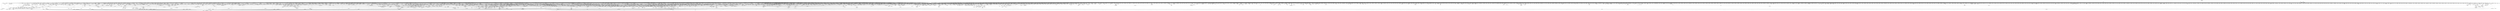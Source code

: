 digraph kerncollapsed {
    "cpu_online_1" [color="black"];
    "__skb_set_length_1" [color="black"];
    "Indirect call100" [color="black"];
    "d_find_any_alias" [color="black"];
    "__attach_mnt" [color="black"];
    "do_raw_spin_lock_37" [color="black"];
    "pmd_clear_huge" [color="black"];
    "__kern_my_cpu_offset_54" [color="black"];
    "desc_read" [color="black"];
    "__bitmap_intersects" [color="black"];
    "Indirect call38" [color="black"];
    "__mutex_trylock_common" [color="black"];
    "rcu_exp_need_qs" [color="black"];
    "__fprop_add_percpu" [color="black"];
    "timer_delete_hook" [color="black"];
    "lockref_put_or_lock" [color="black"];
    "__arch_copy_from_user" [color="black"];
    "__raw_spin_lock_irqsave_42" [color="black"];
    "__raw_spin_lock_irqsave_52" [color="black"];
    "drain_pages" [color="black"];
    "xas_result" [color="black"];
    "Indirect call78" [color="black"];
    "io_poll_remove_entry" [color="black"];
    "do_raw_spin_lock_48" [color="black"];
    "__mnt_want_write_file" [color="black"];
    "req_set_fail" [color="black"];
    "__delay" [color="black"];
    "get_new_cred" [color="black"];
    "__kern_my_cpu_offset_37" [color="black"];
    "Indirect call40" [color="black"];
    "find_next_bit_7" [color="black"];
    "security_d_instantiate" [color="black"];
    "sibling_imbalance.isra.0" [color="black"];
    "Indirect call130" [color="black"];
    "__kern_my_cpu_offset_80" [color="black"];
    "add_device_randomness" [color="black"];
    "__update_load_avg_se" [color="black"];
    "Indirect call149" [color="black"];
    "rcu_segcblist_ready_cbs" [color="black"];
    "inode_add_lru" [color="black"];
    "Indirect call191" [color="black"];
    "pcpu_size_to_slot" [color="black"];
    "io_wq_hash_work" [color="black"];
    "siginfo_layout" [color="black"];
    "rcu_jiffies_till_stall_check" [color="black"];
    "cpu_timer_dequeue" [color="black"];
    "tag_get" [color="black"];
    "__wake_up_common_lock" [color="black"];
    "signal_pending_state_1" [color="black"];
    "try_to_unmap_flush" [color="black"];
    "rcu_seq_end" [color="black"];
    "clear_ti_thread_flag_3" [color="black"];
    "inactive_is_low.constprop.0" [color="black"];
    "__raw_spin_lock_irq_3" [color="black"];
    "tlb_flush" [color="black"];
    "page_ref_dec_and_test" [color="black"];
    "skb_zcopy" [color="black"];
    "pageblock_pfn_to_page" [color="black"];
    "shrink_lock_dentry" [color="black"];
    "__inode_add_lru" [color="black"];
    "Indirect call69" [color="black"];
    "__percpu_add_case_64_2" [color="black"];
    "kthread_should_stop" [color="black"];
    "security_release_secctx" [color="black"];
    "_prb_read_valid" [color="black"];
    "do_raw_spin_lock.constprop.0_6" [color="black"];
    "__raw_spin_unlock_irqrestore_1" [color="black"];
    "signal_pending" [color="black"];
    "zone_reclaimable_pages" [color="black"];
    "read_seqbegin_or_lock" [color="black"];
    "mab_mas_cp" [color="black"];
    "percpu_ref_put_many" [color="black"];
    "mte_dead_leaves.constprop.0" [color="black"];
    "d_find_alias" [color="black"];
    "io_acct_run_queue" [color="black"];
    "folio_trylock_2" [color="black"];
    "sock_flag_3" [color="black"];
    "rcu_is_watching" [color="black"];
    "Indirect call19" [color="black"];
    "_compound_head_5" [color="black"];
    "node_tag_clear" [color="black"];
    "plist_add" [color="black"];
    "do_raw_spin_lock_38" [color="black"];
    "find_next_bit_8" [color="black"];
    "workingset_update_node" [color="black"];
    "xas_set_order.part.0" [color="black"];
    "io_prep_async_work" [color="black"];
    "mas_state_walk" [color="black"];
    "Indirect call208" [color="black"];
    "Indirect call50" [color="black"];
    "page_ref_inc_1" [color="black"];
    "activate_task" [color="black"];
    "Indirect call88" [color="black"];
    "Indirect call20" [color="black"];
    "__raw_spin_unlock_irq_18" [color="black"];
    "futex_top_waiter" [color="black"];
    "list_del_init_8" [color="black"];
    "timer_wait_running" [color="black"];
    "__raw_spin_lock_irqsave.constprop.0_7" [color="black"];
    "__io_put_kbuf" [color="black"];
    "has_managed_dma" [color="black"];
    "__percpu_add_case_64_6" [color="black"];
    "__raw_spin_lock_irq_21" [color="black"];
    "no_page_table" [color="black"];
    "__attach_to_pi_owner" [color="black"];
    "__kern_my_cpu_offset_50" [color="black"];
    "attach_entity_load_avg" [color="black"];
    "try_grab_page" [color="black"];
    "lru_deactivate_fn" [color="black"];
    "set_ptes.isra.0" [color="black"];
    "d_path" [color="black"];
    "rcu_seq_start" [color="black"];
    "mnt_get_count" [color="black"];
    "ttwu_queue_wakelist" [color="black"];
    "decay_load" [color="black"];
    "__cmpxchg_case_mb_64_6" [color="black"];
    "debug_locks_off" [color="black"];
    "exit_rcu" [color="black"];
    "fpsimd_flush_task_state" [color="black"];
    "kmap_atomic_1" [color="black"];
    "qdisc_maybe_clear_missed" [color="black"];
    "__remove_hrtimer" [color="black"];
    "invalid_migration_vma" [color="black"];
    "_get_random_bytes" [color="black"];
    "mapping_shrinkable_2" [color="black"];
    "file_ns_capable" [color="black"];
    "do_raw_spin_lock_31" [color="black"];
    "percpu_ref_noop_confirm_switch" [color="black"];
    "user_disable_single_step" [color="black"];
    "inc_tlb_flush_pending" [color="black"];
    "access_ok_39" [color="black"];
    "__cmpxchg_case_mb_64_4" [color="black"];
    "split_map_pages" [color="black"];
    "io_run_cancel" [color="black"];
    "sk_memory_allocated_sub" [color="black"];
    "skb_copy_bits" [color="black"];
    "Indirect call211" [color="black"];
    "access_ok_16" [color="black"];
    "arch_get_random_seed_longs" [color="black"];
    "do_raw_spin_lock_13" [color="black"];
    "forward_timer_base" [color="black"];
    "__raw_spin_unlock_irqrestore" [color="black"];
    "mm_set_has_pinned_flag" [color="black"];
    "Indirect call110" [color="black"];
    "task_work_cancel_match" [color="black"];
    "io_schedule_prepare" [color="black"];
    "rcu_seq_end_1" [color="black"];
    "__kern_my_cpu_offset_4" [color="black"];
    "__raw_spin_lock" [color="black"];
    "fsnotify_first_mark" [color="black"];
    "page_move_anon_rmap" [color="black"];
    "__flush_tlb_page_nosync" [color="black"];
    "Indirect call146" [color="black"];
    "__raw_spin_lock_irqsave_5" [color="black"];
    "__fsnotify_update_child_dentry_flags" [color="black"];
    "Indirect call157" [color="black"];
    "__kern_my_cpu_offset_91" [color="black"];
    "Indirect call150" [color="black"];
    "_find_first_zero_bit" [color="black"];
    "isolation_suitable.isra.0" [color="black"];
    "tls_preserve_current_state" [color="black"];
    "pid_nr_ns" [color="black"];
    "panic_smp_self_stop" [color="black"];
    "tlb_gather_mmu_fullmm" [color="black"];
    "cpu_online_2" [color="black"];
    "__raw_spin_unlock_irqrestore_11" [color="black"];
    "folio_trylock_4" [color="black"];
    "sk_leave_memory_pressure" [color="black"];
    "__raw_spin_lock_4" [color="black"];
    "mas_safe_pivot" [color="black"];
    "folio_mapped_1" [color="black"];
    "find_next_bit.constprop.0_14" [color="black"];
    "__raw_spin_unlock_irq_29" [color="black"];
    "inode_io_list_move_locked" [color="black"];
    "Indirect call51" [color="black"];
    "clear_ti_thread_flag_8" [color="black"];
    "folio_order" [color="black"];
    "__mod_zone_page_state" [color="black"];
    "arch_local_irq_save_3" [color="black"];
    "ktime_get_with_offset" [color="black"];
    "fsnotify" [color="black"];
    "mas_descend" [color="black"];
    "__cmpxchg_case_64.isra.0" [color="black"];
    "xas_next_entry.constprop.0" [color="black"];
    "test_ti_thread_flag_10" [color="black"];
    "mas_rewalk_if_dead" [color="black"];
    "__percpu_add_case_64_4" [color="black"];
    "do_raw_spin_lock_46" [color="black"];
    "__srcu_read_unlock" [color="black"];
    "zone_watermark_ok_safe" [color="black"];
    "Indirect call128" [color="black"];
    "__printk_cpu_sync_wait" [color="black"];
    "jiffies_to_msecs" [color="black"];
    "Indirect call116" [color="black"];
    "Indirect call175" [color="black"];
    "pcpu_init_md_blocks" [color="black"];
    "wb_update_bandwidth" [color="black"];
    "cpu_active" [color="black"];
    "__raw_spin_lock_irqsave_34" [color="black"];
    "do_raw_spin_lock_5" [color="black"];
    "do_raw_spin_lock_3" [color="black"];
    "attach_pid" [color="black"];
    "dev_pm_disable_wake_irq_check" [color="black"];
    "_compound_head_2" [color="black"];
    "double_unlock_balance" [color="black"];
    "compaction_defer_reset" [color="black"];
    "pcpu_block_update" [color="black"];
    "iov_iter_revert" [color="black"];
    "rpm_check_suspend_allowed" [color="black"];
    "__free_one_page" [color="black"];
    "memblock_search" [color="black"];
    "timer_base.isra.0" [color="black"];
    "Indirect call24" [color="black"];
    "Indirect call193" [color="black"];
    "__cmpxchg_case_acq_32.constprop.0_2" [color="black"];
    "skb_zcopy_clear" [color="black"];
    "__kern_my_cpu_offset_47" [color="black"];
    "Indirect call35" [color="black"];
    "down_trylock" [color="black"];
    "__raw_spin_unlock_irq_37" [color="black"];
    "__raw_spin_unlock_irqrestore_24" [color="black"];
    "__cmpwait_case_32_2" [color="black"];
    "posix_cputimers_group_init" [color="black"];
    "__posix_timers_find" [color="black"];
    "mas_start" [color="black"];
    "kmap_local_page" [color="black"];
    "__nr_to_section" [color="black"];
    "__percpu_add_case_32_2" [color="black"];
    "io_poll_get_ownership" [color="black"];
    "Indirect call184" [color="black"];
    "cpu_online" [color="black"];
    "membarrier_update_current_mm" [color="black"];
    "lockref_get" [color="black"];
    "do_raw_spin_lock_63" [color="black"];
    "__enqueue_entity" [color="black"];
    "__raw_spin_lock_irqsave.constprop.0_3" [color="black"];
    "test_and_set_bit_lock.constprop.0" [color="black"];
    "_find_first_bit" [color="black"];
    "system_supports_tlb_range" [color="black"];
    "Indirect call43" [color="black"];
    "__balance_callbacks" [color="black"];
    "remove_wait_queue" [color="black"];
    "io_req_defer_failed" [color="black"];
    "tag_clear_highpage" [color="black"];
    "Indirect call41" [color="black"];
    "Indirect call138" [color="black"];
    "pcpu_find_block_fit" [color="black"];
    "__kern_my_cpu_offset_53" [color="black"];
    "mas_wr_walk" [color="black"];
    "add_nr_running" [color="black"];
    "mnt_add_count" [color="black"];
    "__raw_spin_lock_21" [color="black"];
    "vma_interval_tree_remove" [color="black"];
    "__set_open_fd" [color="black"];
    "memset" [color="black"];
    "fsnotify_detach_connector_from_object" [color="black"];
    "auditd_test_task" [color="black"];
    "strncmp" [color="black"];
    "arch_smp_send_reschedule" [color="black"];
    "mas_walk" [color="black"];
    "__raw_spin_lock_irq_26" [color="black"];
    "signal_set_stop_flags" [color="black"];
    "strscpy_pad" [color="black"];
    "mas_new_ma_node" [color="black"];
    "mas_prev_range" [color="black"];
    "take_dentry_name_snapshot" [color="black"];
    "__count_vm_events_1" [color="black"];
    "mte_update_sctlr_user" [color="black"];
    "__cmpwait_case_32" [color="black"];
    "raw_spin_rq_lock_1" [color="black"];
    "post_init_entity_util_avg" [color="black"];
    "__kern_my_cpu_offset_60" [color="black"];
    "Indirect call6" [color="black"];
    "__raw_spin_lock_34" [color="black"];
    "do_raw_spin_lock_80" [color="black"];
    "cpu_util.constprop.0" [color="black"];
    "get_pwq" [color="black"];
    "do_raw_spin_lock_51" [color="black"];
    "timerqueue_add" [color="black"];
    "is_zero_page" [color="black"];
    "oom_badness" [color="black"];
    "__rt_mutex_futex_trylock" [color="black"];
    "finish_wait" [color="black"];
    "class_raw_spinlock_irqsave_destructor" [color="black"];
    "__raw_spin_lock_irqsave_51" [color="black"];
    "__raw_spin_lock_irq_12" [color="black"];
    "update_pm_runtime_accounting" [color="black"];
    "page_vma_mapped_walk_done" [color="black"];
    "count_vm_event_1" [color="black"];
    "__raw_spin_lock_irqsave_41" [color="black"];
    "netlink_unlock_table" [color="black"];
    "drain_local_pages" [color="black"];
    "__rb_insert_augmented" [color="black"];
    "mmgrab_1" [color="black"];
    "__flush_tlb_kernel_pgtable" [color="black"];
    "__sw_hweight64" [color="black"];
    "to_kthread" [color="black"];
    "__isolate_free_page" [color="black"];
    "srcu_read_unlock.constprop.0" [color="black"];
    "do_raw_spin_lock_83" [color="black"];
    "__cmpxchg_case_acq_32.constprop.0_9" [color="black"];
    "cpu_clock_sample_group" [color="black"];
    "__raw_spin_lock_irq_4" [color="black"];
    "csum_partial" [color="black"];
    "kernfs_name_hash" [color="black"];
    "__cmpxchg_case_acq_32.constprop.0_12" [color="black"];
    "__skb_checksum" [color="black"];
    "__cmpxchg_case_acq_32.constprop.0_21" [color="black"];
    "wake_up_bit" [color="black"];
    "prepare_to_wait_event" [color="black"];
    "rcu_segcblist_move_seglen" [color="black"];
    "sync_rcu_exp_done_unlocked" [color="black"];
    "console_srcu_read_lock" [color="black"];
    "qdisc_run_begin" [color="black"];
    "srcu_funnel_exp_start" [color="black"];
    "mab_shift_right" [color="black"];
    "__task_rq_lock" [color="black"];
    "__raw_spin_lock_irqsave_3" [color="black"];
    "do_raw_spin_lock_117" [color="black"];
    "tlb_flush_mmu_tlbonly" [color="black"];
    "memblock_is_map_memory" [color="black"];
    "do_raw_spin_lock.constprop.0_3" [color="black"];
    "futex_hb_waiters_dec" [color="black"];
    "pcpu_next_md_free_region" [color="black"];
    "smp_call_function_single" [color="black"];
    "need_active_balance" [color="black"];
    "memmove" [color="black"];
    "mas_prev_setup.constprop.0" [color="black"];
    "io_cqe_cache_refill" [color="black"];
    "mte_zero_clear_page_tags" [color="black"];
    "cpu_util_cfs" [color="black"];
    "__update_load_avg_cfs_rq" [color="black"];
    "next_signal" [color="black"];
    "__kern_my_cpu_offset_78" [color="black"];
    "cpumask_subset" [color="black"];
    "_find_first_and_bit" [color="black"];
    "to_desc" [color="black"];
    "do_raw_spin_lock_12" [color="black"];
    "pcpu_alloc_area" [color="black"];
    "xas_set_offset" [color="black"];
    "kernfs_release_file.part.0.isra.0" [color="black"];
    "rcu_cblist_init" [color="black"];
    "__percpu_add_case_32_15" [color="black"];
    "mas_adopt_children.isra.0" [color="black"];
    "check_cb_ovld_locked" [color="black"];
    "__kern_my_cpu_offset_61" [color="black"];
    "__sync_icache_dcache" [color="black"];
    "hrtimer_start_expires" [color="black"];
    "__cmpxchg_case_mb_32_5" [color="black"];
    "__update_min_deadline" [color="black"];
    "__kern_my_cpu_offset_74" [color="black"];
    "get_sd_balance_interval" [color="black"];
    "_double_lock_balance" [color="black"];
    "Indirect call18" [color="black"];
    "percpu_counter_add_batch" [color="black"];
    "task_sigpending_1" [color="black"];
    "folio_evictable" [color="black"];
    "find_next_and_bit" [color="black"];
    "ktime_get_mono_fast_ns" [color="black"];
    "__kern_my_cpu_offset_36" [color="black"];
    "Indirect call214" [color="black"];
    "enqueue_pushable_dl_task" [color="black"];
    "Indirect call133" [color="black"];
    "__wake_up_sync_key" [color="black"];
    "__raw_spin_unlock_irqrestore_9" [color="black"];
    "lock_parent" [color="black"];
    "do_raw_spin_lock_42" [color="black"];
    "llist_add_batch" [color="black"];
    "virt_to_folio" [color="black"];
    "copy_user_highpage" [color="black"];
    "__update_gt_cputime" [color="black"];
    "system_supports_address_auth_1" [color="black"];
    "__dl_add" [color="black"];
    "__raw_spin_trylock" [color="black"];
    "__next_zones_zonelist" [color="black"];
    "test_ti_thread_flag_22" [color="black"];
    "Indirect call215" [color="black"];
    "pm_runtime_put_noidle_2" [color="black"];
    "Indirect call132" [color="black"];
    "sme_save_state" [color="black"];
    "get_cpu_fpsimd_context" [color="black"];
    "do_raw_spin_lock.constprop.0_10" [color="black"];
    "cpu_timer_task_rcu" [color="black"];
    "mutex_is_locked" [color="black"];
    "cpumask_intersects.constprop.0_1" [color="black"];
    "page_ref_inc" [color="black"];
    "local_cpu_stop" [color="black"];
    "tty_ldisc_open" [color="black"];
    "Indirect call37" [color="black"];
    "try_to_take_rt_mutex" [color="black"];
    "netlink_has_listeners" [color="black"];
    "rb_next" [color="black"];
    "do_raw_spin_lock_99" [color="black"];
    "Indirect call22" [color="black"];
    "copy_page" [color="black"];
    "Indirect call65" [color="black"];
    "copy_fd_bitmaps" [color="black"];
    "_compound_head_1" [color="black"];
    "__raw_spin_unlock_irqrestore_29" [color="black"];
    "io_wq_worker_running" [color="black"];
    "__skb_flow_get_ports" [color="black"];
    "check_class_changed" [color="black"];
    "timer_reduce" [color="black"];
    "__init_waitqueue_head" [color="black"];
    "irq_work_claim" [color="black"];
    "find_next_bit_15" [color="black"];
    "unreserve_highatomic_pageblock" [color="black"];
    "rcu_segcblist_pend_cbs" [color="black"];
    "io_acct_cancel_pending_work" [color="black"];
    "__list_del_entry" [color="black"];
    "Indirect call8" [color="black"];
    "__io_prep_linked_timeout" [color="black"];
    "cpumask_weight.constprop.0_5" [color="black"];
    "__rt_mutex_slowtrylock" [color="black"];
    "xas_start" [color="black"];
    "put_unused_fd" [color="black"];
    "do_raw_spin_lock_73" [color="black"];
    "sched_clock_noinstr" [color="black"];
    "tick_get_broadcast_mask" [color="black"];
    "mtree_range_walk" [color="black"];
    "io_poll_can_finish_inline.isra.0" [color="black"];
    "gfp_pfmemalloc_allowed" [color="black"];
    "__percpu_add_case_64_7" [color="black"];
    "Indirect call97" [color="black"];
    "xas_find_conflict" [color="black"];
    "skb_frag_ref" [color="black"];
    "Indirect call127" [color="black"];
    "sk_error_report" [color="black"];
    "find_next_bit.constprop.0_8" [color="black"];
    "__finalize_skb_around" [color="black"];
    "arch_stack_walk" [color="black"];
    "timerqueue_iterate_next" [color="black"];
    "skb_tailroom_2" [color="black"];
    "security_sk_free" [color="black"];
    "rcu_segcblist_extract_done_cbs" [color="black"];
    "desc_read_finalized_seq" [color="black"];
    "override_creds" [color="black"];
    "netdev_name" [color="black"];
    "find_first_bit_1" [color="black"];
    "put_dec_trunc8" [color="black"];
    "__bitmap_clear" [color="black"];
    "__printk_safe_exit" [color="black"];
    "Indirect call179" [color="black"];
    "irqd_irq_disabled.isra.0" [color="black"];
    "do_raw_spin_lock_45" [color="black"];
    "_compound_head_13" [color="black"];
    "Indirect call161" [color="black"];
    "io_poll_add_hash" [color="black"];
    "__cmpxchg_case_acq_32.constprop.0_13" [color="black"];
    "rcu_exp_jiffies_till_stall_check" [color="black"];
    "irq_enable" [color="black"];
    "__raw_spin_lock_irqsave_21" [color="black"];
    "_task_util_est" [color="black"];
    "arch_local_irq_save_4" [color="black"];
    "freezing_slow_path" [color="black"];
    "gup_signal_pending" [color="black"];
    "Indirect call61" [color="black"];
    "set_secondary_fwnode" [color="black"];
    "Indirect call159" [color="black"];
    "__raw_write_unlock_irq_4" [color="black"];
    "__raw_spin_lock_18" [color="black"];
    "do_raw_spin_lock_14" [color="black"];
    "get_mm_exe_file" [color="black"];
    "__cmpxchg_case_acq_32.constprop.0_16" [color="black"];
    "mas_ascend" [color="black"];
    "__raw_spin_unlock_irq_19" [color="black"];
    "recalc_sigpending" [color="black"];
    "__integrity_iint_find" [color="black"];
    "kernfs_root" [color="black"];
    "cpumask_weight" [color="black"];
    "__dev_put.part.0" [color="black"];
    "rt_mutex_futex_trylock" [color="black"];
    "do_raw_spin_lock_47" [color="black"];
    "pmd_offset.isra.0" [color="black"];
    "Indirect call200" [color="black"];
    "invalid_mkclean_vma" [color="black"];
    "__raw_read_lock.constprop.0_5" [color="black"];
    "desc_make_reusable" [color="black"];
    "list_del_init_6" [color="black"];
    "int_sqrt" [color="black"];
    "folio_size_2" [color="black"];
    "get_pfnblock_flags_mask" [color="black"];
    "do_raw_spin_lock_6" [color="black"];
    "vma_needs_dirty_tracking" [color="black"];
    "min_deadline_cb_propagate" [color="black"];
    "Indirect call131" [color="black"];
    "find_vm_area" [color="black"];
    "flush_tlb_batched_pending" [color="black"];
    "__raw_spin_lock_bh.constprop.0_5" [color="black"];
    "find_vma" [color="black"];
    "memcg_charge_kernel_stack.part.0" [color="black"];
    "rt_mutex_init_proxy_locked" [color="black"];
    "Indirect call68" [color="black"];
    "timespec64_equal" [color="black"];
    "cpudl_find" [color="black"];
    "find_mergeable_anon_vma" [color="black"];
    "_compound_head_7" [color="black"];
    "set_cpu_online" [color="black"];
    "ktime_get_coarse_real_ts64" [color="black"];
    "mte_dead_walk" [color="black"];
    "sock_rmem_free" [color="black"];
    "__percpu_add_case_64_3" [color="black"];
    "skb_orphan_1" [color="black"];
    "cpumask_and.isra.0_3" [color="black"];
    "page_mapping" [color="black"];
    "__cmpxchg_case_acq_32.constprop.0_7" [color="black"];
    "device_links_read_lock" [color="black"];
    "access_ok_12" [color="black"];
    "__io_disarm_linked_timeout" [color="black"];
    "__raw_write_lock_irq_1" [color="black"];
    "xas_find" [color="black"];
    "ma_slots" [color="black"];
    "__fsnotify_recalc_mask" [color="black"];
    "__raw_spin_unlock_irq_38" [color="black"];
    "count_vm_events_2" [color="black"];
    "__task_will_free_mem" [color="black"];
    "__cmpxchg_case_rel_32" [color="black"];
    "pvm_find_va_enclose_addr" [color="black"];
    "xas_set_mark" [color="black"];
    "is_software_node" [color="black"];
    "tty_update_time" [color="black"];
    "do_raw_spin_lock_32" [color="black"];
    "__kern_my_cpu_offset_70" [color="black"];
    "io_wq_work_match_item" [color="black"];
    "mas_bulk_rebalance" [color="black"];
    "Indirect call89" [color="black"];
    "is_migration_entry" [color="black"];
    "virt_to_head_page.isra.0" [color="black"];
    "set_area_direct_map" [color="black"];
    "kernfs_should_drain_open_files" [color="black"];
    "kobj_child_ns_ops" [color="black"];
    "rb_erase_cached.isra.0" [color="black"];
    "Indirect call207" [color="black"];
    "Indirect call165" [color="black"];
    "fatal_signal_pending" [color="black"];
    "should_fail_alloc_page" [color="black"];
    "__raw_spin_lock_43" [color="black"];
    "pcpu_next_fit_region.constprop.0" [color="black"];
    "tlb_flush_1" [color="black"];
    "pfn_valid_2" [color="black"];
    "pid_task" [color="black"];
    "set_next_entity" [color="black"];
    "posixtimer_rearm" [color="black"];
    "do_raw_spin_lock_29" [color="black"];
    "pagefault_disable" [color="black"];
    "release_thread" [color="black"];
    "ksize" [color="black"];
    "pcpu_chunk_relocate" [color="black"];
    "set_ti_thread_flag_5" [color="black"];
    "__skb_zcopy_downgrade_managed" [color="black"];
    "arch_local_irq_save_1" [color="black"];
    "vm_commit_limit" [color="black"];
    "page_ref_inc_3" [color="black"];
    "pcpu_chunk_refresh_hint" [color="black"];
    "Indirect call84" [color="black"];
    "io_wq_get_acct" [color="black"];
    "skb_may_tx_timestamp.part.0" [color="black"];
    "first_online_pgdat" [color="black"];
    "put_dec" [color="black"];
    "mte_parent_slot" [color="black"];
    "Indirect call190" [color="black"];
    "pm_runtime_get_noresume" [color="black"];
    "__raw_spin_lock_irqsave" [color="black"];
    "do_raw_spin_lock_86" [color="black"];
    "init_completion" [color="black"];
    "pde_subdir_first" [color="black"];
    "entity_eligible" [color="black"];
    "__kern_my_cpu_offset_6" [color="black"];
    "find_unlink_vmap_area" [color="black"];
    "do_raw_spin_lock_58" [color="black"];
    "mas_prev_slot" [color="black"];
    "folio_mapped" [color="black"];
    "test_ti_thread_flag_11" [color="black"];
    "__percpu_counter_sum" [color="black"];
    "wb_stat_mod" [color="black"];
    "update_dl_rq_load_avg" [color="black"];
    "fpsimd_thread_switch" [color="black"];
    "folio_unlock" [color="black"];
    "vm_unacct_memory_1" [color="black"];
    "__kern_my_cpu_offset_19" [color="black"];
    "rcu_seq_set_state" [color="black"];
    "__raw_spin_lock_irqsave_11" [color="black"];
    "cpumask_and" [color="black"];
    "__wake_q_add" [color="black"];
    "mutex_trylock" [color="black"];
    "list_del_init_3" [color="black"];
    "percpu_counter_set" [color="black"];
    "wake_all_kswapds" [color="black"];
    "Indirect call126" [color="black"];
    "mas_prev" [color="black"];
    "__pageblock_pfn_to_page" [color="black"];
    "Indirect call213" [color="black"];
    "cpuhp_invoke_callback" [color="black"];
    "__raw_spin_lock_irqsave_17" [color="black"];
    "finish_swait" [color="black"];
    "min_deadline_cb_rotate" [color="black"];
    "ptrauth_keys_install_user" [color="black"];
    "srcu_gp_start" [color="black"];
    "pte_offset_kernel.isra.0" [color="black"];
    "test_taint" [color="black"];
    "dl_bw_cpus" [color="black"];
    "__percpu_add_case_32_8" [color="black"];
    "Indirect call148" [color="black"];
    "do_raw_spin_lock_18" [color="black"];
    "lockref_get_not_zero" [color="black"];
    "mas_wr_end_piv" [color="black"];
    "wakeup_kcompactd" [color="black"];
    "__raw_spin_lock_irqsave.constprop.0_1" [color="black"];
    "printk_parse_prefix" [color="black"];
    "test_and_set_ti_thread_flag_1" [color="black"];
    "Indirect call25" [color="black"];
    "kobj_ns_ops" [color="black"];
    "do_raw_spin_lock_44" [color="black"];
    "steal_suitable_fallback" [color="black"];
    "fd_install" [color="black"];
    "propagate_mount_unlock" [color="black"];
    "Indirect call183" [color="black"];
    "expand" [color="black"];
    "Indirect call77" [color="black"];
    "__io_put_kbuf_list" [color="black"];
    "tag_set" [color="black"];
    "Indirect call125" [color="black"];
    "xas_reload" [color="black"];
    "wb_io_lists_populated" [color="black"];
    "raw_spin_rq_lock" [color="black"];
    "__pi_strlen" [color="black"];
    "read_seqbegin.constprop.0" [color="black"];
    "access_ok_2" [color="black"];
    "__irq_put_desc_unlock" [color="black"];
    "rt_mutex_setprio" [color="black"];
    "cpumask_next.constprop.0" [color="black"];
    "__raw_spin_lock_irq_32" [color="black"];
    "compaction_free" [color="black"];
    "kernfs_get" [color="black"];
    "folio_invalidate" [color="black"];
    "current_wq_worker" [color="black"];
    "__cmpxchg_case_64" [color="black"];
    "arch_local_irq_restore_3" [color="black"];
    "__raw_spin_lock_irqsave_29" [color="black"];
    "_compound_head_4" [color="black"];
    "prb_read_valid" [color="black"];
    "fsnotify_group_assert_locked" [color="black"];
    "do_raw_spin_lock_56" [color="black"];
    "lock_mnt_tree" [color="black"];
    "netlink_overrun" [color="black"];
    "mas_next" [color="black"];
    "select_collect2" [color="black"];
    "vmalloc_to_page" [color="black"];
    "io_wq_cancel_pending_work" [color="black"];
    "wb_has_dirty_io" [color="black"];
    "update_sctlr_el1" [color="black"];
    "irq_chip_retrigger_hierarchy" [color="black"];
    "dec_rlimit_ucounts" [color="black"];
    "vma_interval_tree_subtree_search" [color="black"];
    "unmask_irq" [color="black"];
    "folio_try_get_rcu" [color="black"];
    "Indirect call123" [color="black"];
    "init_timer_key" [color="black"];
    "mas_update_gap" [color="black"];
    "folio_evictable_1" [color="black"];
    "Indirect call135" [color="black"];
    "__cmpxchg_case_acq_64_1" [color="black"];
    "do_raw_spin_lock_87" [color="black"];
    "detach_entity_load_avg" [color="black"];
    "arch_timer_evtstrm_available" [color="black"];
    "__pm_relax" [color="black"];
    "list_move_1" [color="black"];
    "rt_mutex_top_waiter" [color="black"];
    "fpsimd_preserve_current_state" [color="black"];
    "__lock_parent" [color="black"];
    "lru_note_cost_refault" [color="black"];
    "xas_find_marked" [color="black"];
    "compaction_zonelist_suitable" [color="black"];
    "task_get_vl" [color="black"];
    "kill_super_notify" [color="black"];
    "mmget" [color="black"];
    "__percpu_add_case_64.constprop.0_1" [color="black"];
    "signal_pending_state_2" [color="black"];
    "Indirect call75" [color="black"];
    "__cmpxchg_case_acq_32" [color="black"];
    "csum_partial_ext" [color="black"];
    "Indirect call181" [color="black"];
    "__raw_spin_unlock_irqrestore_37" [color="black"];
    "__wait_on_bit" [color="black"];
    "online_section_nr" [color="black"];
    "Indirect call155" [color="black"];
    "__kern_my_cpu_offset_28" [color="black"];
    "__remove_inode_hash" [color="black"];
    "Indirect call49" [color="black"];
    "__raw_spin_unlock_irqrestore_38" [color="black"];
    "__raw_spin_lock_12" [color="black"];
    "Indirect call164" [color="black"];
    "____core____" [color="kernel"];
    "signal_pending_11" [color="black"];
    "set_dumpable" [color="black"];
    "__raw_spin_unlock_irq_3" [color="black"];
    "task_active_pid_ns" [color="black"];
    "__printk_safe_enter" [color="black"];
    "node_page_state_add" [color="black"];
    "Indirect call198" [color="black"];
    "__raw_spin_lock_irq.constprop.0_1" [color="black"];
    "folio_lruvec_relock_irq.constprop.0" [color="black"];
    "do_raw_spin_lock_33" [color="black"];
    "Indirect call109" [color="black"];
    "io_cancel_task_cb" [color="black"];
    "capacity_of" [color="black"];
    "__raw_spin_lock_5" [color="black"];
    "compound_order_2" [color="black"];
    "Indirect call4" [color="black"];
    "attach_task" [color="black"];
    "mas_next_slot" [color="black"];
    "search_cmp_ftr_reg" [color="black"];
    "__kern_my_cpu_offset_21" [color="black"];
    "mas_mab_cp" [color="black"];
    "__irq_startup" [color="black"];
    "cpumask_next_and" [color="black"];
    "flush_tlb_kernel_range" [color="black"];
    "do_raw_spin_lock" [color="black"];
    "prepend_name" [color="black"];
    "do_raw_spin_lock_36" [color="black"];
    "inode_maybe_inc_iversion" [color="black"];
    "set_page_dirty" [color="black"];
    "zone_page_state_add" [color="black"];
    "kill_device" [color="black"];
    "__xa_clear_mark" [color="black"];
    "__kern_my_cpu_offset_26" [color="black"];
    "__raw_spin_unlock_irqrestore_10" [color="black"];
    "memchr" [color="black"];
    "__raw_spin_lock_24" [color="black"];
    "__d_find_any_alias" [color="black"];
    "arch_local_irq_save" [color="black"];
    "osq_lock" [color="black"];
    "aio_nr_sub" [color="black"];
    "cpu_clock_sample" [color="black"];
    "__efistub_caches_clean_inval_pou" [color="black"];
    "__raw_spin_lock_27" [color="black"];
    "dev_xmit_recursion_inc" [color="black"];
    "__hrtimer_get_next_event" [color="black"];
    "net_eq_idr" [color="black"];
    "task_pid_vnr" [color="black"];
    "__kern_my_cpu_offset_42" [color="black"];
    "io_put_kbuf_comp.isra.0" [color="black"];
    "mas_wr_walk_descend" [color="black"];
    "Indirect call170" [color="black"];
    "Indirect call144" [color="black"];
    "page_try_share_anon_rmap" [color="black"];
    "unhash_mnt" [color="black"];
    "lru_add_fn" [color="black"];
    "copy_thread" [color="black"];
    "skb_zcopy_downgrade_managed" [color="black"];
    "Indirect call26" [color="black"];
    "__clear_open_fd" [color="black"];
    "xas_error.isra.0" [color="black"];
    "dl_task_is_earliest_deadline" [color="black"];
    "internal_add_timer" [color="black"];
    "set_tsk_need_resched" [color="black"];
    "folio_nr_pages" [color="black"];
    "need_mlock_drain" [color="black"];
    "do_softirq_own_stack" [color="black"];
    "Indirect call34" [color="black"];
    "Indirect call105" [color="black"];
    "__raw_write_lock_irq.constprop.0" [color="black"];
    "hrtimer_sleeper_start_expires" [color="black"];
    "fprop_reflect_period_percpu.isra.0" [color="black"];
    "do_raw_spin_lock_93" [color="black"];
    "__msecs_to_jiffies" [color="black"];
    "__raw_spin_unlock_irqrestore_31" [color="black"];
    "cleanup_timerqueue" [color="black"];
    "pcpu_block_update_hint_alloc" [color="black"];
    "find_last_bit" [color="black"];
    "Indirect call119" [color="black"];
    "pcpu_chunk_slot" [color="black"];
    "list_del_4" [color="black"];
    "__raw_spin_lock.constprop.0_1" [color="black"];
    "__raw_spin_unlock_irqrestore_6" [color="black"];
    "slab_want_init_on_free" [color="black"];
    "folio_mapped_3" [color="black"];
    "arch_local_irq_restore_2" [color="black"];
    "unlock_task_sighand.isra.0_1" [color="black"];
    "do_raw_spin_lock_64" [color="black"];
    "Indirect call162" [color="black"];
    "_atomic_dec_and_lock_irqsave" [color="black"];
    "io_cancel_req_match" [color="black"];
    "workingset_eviction" [color="black"];
    "skb_headers_offset_update" [color="black"];
    "__siphash_unaligned" [color="black"];
    "tlb_flush_mmu_tlbonly_1" [color="black"];
    "__kern_my_cpu_offset_133" [color="black"];
    "__page_dup_rmap.constprop.0" [color="black"];
    "percpu_counter_add" [color="black"];
    "__raw_read_unlock.constprop.0" [color="black"];
    "Indirect call114" [color="black"];
    "__futex_unqueue" [color="black"];
    "rcu_poll_gp_seq_start_unlocked" [color="black"];
    "pm_qos_read_value" [color="black"];
    "task_call_func" [color="black"];
    "sched_ttwu_pending" [color="black"];
    "__do_once_start" [color="black"];
    "mod_node_page_state" [color="black"];
    "__bitmap_subset" [color="black"];
    "get_state_synchronize_rcu" [color="black"];
    "list_del_2" [color="black"];
    "_copy_from_iter" [color="black"];
    "find_lock_later_rq" [color="black"];
    "mmgrab_2" [color="black"];
    "__mutex_init" [color="black"];
    "Indirect call23" [color="black"];
    "list_del_init_2" [color="black"];
    "__raw_spin_lock_irq.constprop.0_2" [color="black"];
    "rwsem_read_trylock" [color="black"];
    "irqd_set.isra.0_1" [color="black"];
    "__raw_spin_unlock_irq_7" [color="black"];
    "do_raw_spin_lock_7" [color="black"];
    "__skb_fill_page_desc" [color="black"];
    "Indirect call36" [color="black"];
    "__cmpxchg_case_acq_32.constprop.0_19" [color="black"];
    "get_file" [color="black"];
    "set_swapper_pgd" [color="black"];
    "__xchg_case_mb_64.constprop.0_2" [color="black"];
    "mntget" [color="black"];
    "lock_hrtimer_base" [color="black"];
    "cpumask_copy_1" [color="black"];
    "check_and_switch_context" [color="black"];
    "d_hash" [color="black"];
    "mutex_can_spin_on_owner" [color="black"];
    "__rb_rotate_set_parents" [color="black"];
    "__sys_setresgid" [color="black"];
    "list_lru_del" [color="black"];
    "__do_set_cpus_allowed" [color="black"];
    "workingset_activation" [color="black"];
    "virt_to_slab" [color="black"];
    "split_page" [color="black"];
    "folio_account_cleaned" [color="black"];
    "__raw_spin_trylock_1" [color="black"];
    "__raw_spin_unlock_irqrestore_8" [color="black"];
    "do_raw_spin_lock_15" [color="black"];
    "signalfd_cleanup" [color="black"];
    "get_ucounts_or_wrap" [color="black"];
    "__mutex_add_waiter" [color="black"];
    "Indirect call73" [color="black"];
    "rcu_segcblist_enqueue" [color="black"];
    "wake_up_klogd" [color="black"];
    "jiffies_to_usecs" [color="black"];
    "__dev_pm_qos_resume_latency" [color="black"];
    "__wait_for_common" [color="black"];
    "folio_trylock_flag" [color="black"];
    "tty_termios_input_baud_rate" [color="black"];
    "io_cqring_wake" [color="black"];
    "pfn_valid_1" [color="black"];
    "queued_write_lock.constprop.0_1" [color="black"];
    "____do_softirq" [color="black"];
    "__sk_mem_reduce_allocated" [color="black"];
    "__raw_spin_trylock_3" [color="black"];
    "generic_exec_single" [color="black"];
    "free_vmap_area_rb_augment_cb_rotate" [color="black"];
    "wp_page_reuse" [color="black"];
    "Indirect call187" [color="black"];
    "mas_next_setup.constprop.0" [color="black"];
    "__fprop_add_percpu_max" [color="black"];
    "kmalloc_slab" [color="black"];
    "fsnotify_free_mark" [color="black"];
    "pm_ops_is_empty" [color="black"];
    "freezing" [color="black"];
    "set_pfnblock_flags_mask" [color="black"];
    "percpu_ref_put_many.constprop.0_1" [color="black"];
    "pmd_install" [color="black"];
    "__dl_sub" [color="black"];
    "rcu_segcblist_init" [color="black"];
    "rb_insert_color" [color="black"];
    "find_next_bit_10" [color="black"];
    "__percpu_add_case_32" [color="black"];
    "_find_next_and_bit" [color="black"];
    "__bitmap_set" [color="black"];
    "PageMovable" [color="black"];
    "page_ref_dec_and_test_1" [color="black"];
    "__cmpxchg_case_acq_32.constprop.0_17" [color="black"];
    "Indirect call94" [color="black"];
    "_mix_pool_bytes" [color="black"];
    "__acct_reclaim_writeback" [color="black"];
    "Indirect call145" [color="black"];
    "task_sched_runtime" [color="black"];
    "io_fill_cqe_aux" [color="black"];
    "osq_wait_next" [color="black"];
    "__kern_my_cpu_offset_38" [color="black"];
    "should_zap_page" [color="black"];
    "spin_lock_irqsave_ssp_contention" [color="black"];
    "radix_tree_iter_tag_clear" [color="black"];
    "next_zone" [color="black"];
    "__raw_spin_unlock_irq.constprop.0_1" [color="black"];
    "xas_next_entry" [color="black"];
    "mte_thread_switch" [color="black"];
    "hrtimer_try_to_cancel" [color="black"];
    "get_state_synchronize_rcu_full" [color="black"];
    "anon_vma_interval_tree_pre_update_vma" [color="black"];
    "Indirect call108" [color="black"];
    "find_next_bit.constprop.0_1" [color="black"];
    "find_next_bit.constprop.0_6" [color="black"];
    "__percpu_add_case_64" [color="black"];
    "__raw_spin_lock_irqsave_12" [color="black"];
    "io_poll_remove_entries" [color="black"];
    "__to_kthread" [color="black"];
    "__kern_my_cpu_offset_76" [color="black"];
    "__kern_my_cpu_offset_11" [color="black"];
    "update_rt_rq_load_avg" [color="black"];
    "__raw_spin_unlock_irq_11" [color="black"];
    "_find_next_bit" [color="black"];
    "__flow_hash_from_keys" [color="black"];
    "netdev_start_xmit" [color="black"];
    "security_secid_to_secctx" [color="black"];
    "mask_irq" [color="black"];
    "ma_data_end" [color="black"];
    "__kern_my_cpu_offset_134" [color="black"];
    "dev_driver_string" [color="black"];
    "__wake_up_parent" [color="black"];
    "crng_fast_key_erasure" [color="black"];
    "__raw_spin_unlock_irq_36" [color="black"];
    "___d_drop" [color="black"];
    "inode_io_list_del" [color="black"];
    "__cmpxchg_case_acq_32.constprop.0_14" [color="black"];
    "stackinfo_on_stack" [color="black"];
    "__cmpxchg_case_mb_32_13" [color="black"];
    "do_raw_spin_lock_50" [color="black"];
    "timer_delete_sync" [color="black"];
    "__raw_spin_lock_26" [color="black"];
    "__raise_softirq_irqoff" [color="black"];
    "do_raw_spin_lock_17" [color="black"];
    "timerqueue_del" [color="black"];
    "do_raw_spin_lock.constprop.0_13" [color="black"];
    "local_bh_enable" [color="black"];
    "Indirect call52" [color="black"];
    "io_file_get_flags" [color="black"];
    "select_collect" [color="black"];
    "raw_spin_rq_unlock" [color="black"];
    "__cmpwait_case_32_1" [color="black"];
    "free_vmap_area_rb_augment_cb_propagate" [color="black"];
    "__fswab32_10" [color="black"];
    "Indirect call140" [color="black"];
    "security_task_getsecid_obj" [color="black"];
    "__pi_strcmp" [color="black"];
    "group_balance_cpu" [color="black"];
    "put_prev_task" [color="black"];
    "sched_clock_cpu" [color="black"];
    "list_lru_add" [color="black"];
    "__pick_first_entity" [color="black"];
    "inode_to_bdi" [color="black"];
    "Indirect call178" [color="black"];
    "rb_first" [color="black"];
    "sock_rfree" [color="black"];
    "call_function_single_prep_ipi" [color="black"];
    "do_raw_spin_lock_65" [color="black"];
    "flush_dcache_page" [color="black"];
    "Indirect call95" [color="black"];
    "avg_vruntime" [color="black"];
    "Indirect call156" [color="black"];
    "u64_stats_inc" [color="black"];
    "radix_tree_lookup" [color="black"];
    "load_unaligned_zeropad_1" [color="black"];
    "get_cred_1" [color="black"];
    "dl_bw_of" [color="black"];
    "__raw_spin_lock.constprop.0_2" [color="black"];
    "rcu_dynticks_snap" [color="black"];
    "arch_local_irq_disable_2" [color="black"];
    "pagefault_enable_2" [color="black"];
    "Indirect call177" [color="black"];
    "fill_contig_page_info" [color="black"];
    "flush_signal_handlers" [color="black"];
    "__kern_my_cpu_offset_24" [color="black"];
    "cpu_util_cfs_boost" [color="black"];
    "Indirect call139" [color="black"];
    "rcu_gpnum_ovf" [color="black"];
    "__try_to_del_timer_sync" [color="black"];
    "arch_tlbbatch_should_defer.constprop.0" [color="black"];
    "flush_tlb_mm_1" [color="black"];
    "__raw_spin_lock_irqsave_44" [color="black"];
    "__list_del_entry_2" [color="black"];
    "__count_vm_events_3" [color="black"];
    "do_raw_spin_lock_72" [color="black"];
    "__kern_my_cpu_offset_83" [color="black"];
    "Indirect call180" [color="black"];
    "__mnt_drop_write" [color="black"];
    "__raw_spin_unlock_irq" [color="black"];
    "__kern_my_cpu_offset_56" [color="black"];
    "xas_error.isra.0_1" [color="black"];
    "rcu_poll_gp_seq_end" [color="black"];
    "__hrtimer_next_event_base.constprop.0" [color="black"];
    "unlock_page" [color="black"];
    "Indirect call72" [color="black"];
    "ttwu_do_activate.constprop.0" [color="black"];
    "rcu_seq_start_1" [color="black"];
    "vma_fs_can_writeback" [color="black"];
    "find_next_zero_bit" [color="black"];
    "__cmpxchg_case_acq_32.constprop.0" [color="black"];
    "can_migrate_task" [color="black"];
    "__irq_get_desc_lock" [color="black"];
    "rcu_segcblist_first_pend_cb" [color="black"];
    "bit_waitqueue" [color="black"];
    "__remove_shared_vm_struct.constprop.0" [color="black"];
    "__raw_spin_unlock_irq_25" [color="black"];
    "Indirect call168" [color="black"];
    "mte_destroy_descend.constprop.0" [color="black"];
    "pgattr_change_is_safe" [color="black"];
    "clear_nonspinnable" [color="black"];
    "get_next_ino" [color="black"];
    "tick_get_broadcast_device" [color="black"];
    "kmalloc_size_roundup" [color="black"];
    "arch_teardown_dma_ops" [color="black"];
    "sock_flag.constprop.0" [color="black"];
    "__ipi_send_mask" [color="black"];
    "__hlist_del" [color="black"];
    "__wb_writeout_add" [color="black"];
    "do_raw_spin_lock_23" [color="black"];
    "__put_cpu_fpsimd_context" [color="black"];
    "__percpu_add_case_32_3" [color="black"];
    "find_next_bit_17" [color="black"];
    "add_wait_queue" [color="black"];
    "__rb_erase_color" [color="black"];
    "__raw_spin_lock_31" [color="black"];
    "__cmpxchg_case_acq_32.constprop.0_5" [color="black"];
    "cpudl_heapify_up" [color="black"];
    "wakeup_source_deactivate" [color="black"];
    "skb_tailroom" [color="black"];
    "peernet2id" [color="black"];
    "__raw_spin_lock_3" [color="black"];
    "__raw_spin_lock_63" [color="black"];
    "update_sd_lb_stats" [color="black"];
    "arch_local_irq_save_7" [color="black"];
    "__percpu_add_case_32_13" [color="black"];
    "count_vm_event" [color="black"];
    "io_prep_async_link" [color="black"];
    "__local_bh_enable_ip" [color="black"];
    "Indirect call121" [color="black"];
    "lru_move_tail_fn" [color="black"];
    "set_pud" [color="black"];
    "__raw_spin_lock_16" [color="black"];
    "__raw_spin_lock.constprop.0" [color="black"];
    "__kern_my_cpu_offset_14" [color="black"];
    "zone_watermark_fast.constprop.0" [color="black"];
    "__raw_spin_lock_irq_19" [color="black"];
    "tlb_gather_mmu" [color="black"];
    "Indirect call167" [color="black"];
    "__raw_spin_lock_irq_1" [color="black"];
    "__kern_my_cpu_offset_67" [color="black"];
    "Indirect call44" [color="black"];
    "io_wq_exit_start" [color="black"];
    "pick_next_task_idle" [color="black"];
    "__raw_spin_lock_49" [color="black"];
    "folio_size" [color="black"];
    "mutex_spin_on_owner" [color="black"];
    "page_ref_inc_2" [color="black"];
    "__raw_spin_unlock_irq_1" [color="black"];
    "rcu_segcblist_advance" [color="black"];
    "sve_get_vl" [color="black"];
    "io_poll_find.constprop.0" [color="black"];
    "clear_ti_thread_flag_1" [color="black"];
    "get_ldops" [color="black"];
    "desc_make_final" [color="black"];
    "pte_mkdirty" [color="black"];
    "mas_store_b_node" [color="black"];
    "fprop_fraction_percpu" [color="black"];
    "compact_lock_irqsave" [color="black"];
    "mast_fill_bnode" [color="black"];
    "__set_close_on_exec.isra.0" [color="black"];
    "vma_interval_tree_insert" [color="black"];
    "pde_subdir_find" [color="black"];
    "rcu_advance_cbs" [color="black"];
    "arch_irq_work_raise" [color="black"];
    "folio_nr_pages_1" [color="black"];
    "__raw_spin_lock_irqsave_15" [color="black"];
    "folio_wake_bit" [color="black"];
    "Indirect call92" [color="black"];
    "blake2s.constprop.0" [color="black"];
    "set_tlb_ubc_flush_pending" [color="black"];
    "arch_get_random_longs" [color="black"];
    "Indirect call2" [color="black"];
    "clear_ti_thread_flag_4" [color="black"];
    "change_page_range" [color="black"];
    "cpus_share_cache" [color="black"];
    "wants_signal" [color="black"];
    "mte_update_gcr_excl.isra.0" [color="black"];
    "__raw_spin_lock_15" [color="black"];
    "is_cpu_allowed" [color="black"];
    "calc_delta_fair" [color="black"];
    "mm_trace_rss_stat" [color="black"];
    "strscpy" [color="black"];
    "group_open_release" [color="black"];
    "update_blocked_averages" [color="black"];
    "idr_find" [color="black"];
    "__raw_spin_unlock_irqrestore_18" [color="black"];
    "get_arm64_ftr_reg_nowarn" [color="black"];
    "__raw_spin_lock_irqsave_7" [color="black"];
    "__raw_spin_trylock_5" [color="black"];
    "sb_clear_inode_writeback" [color="black"];
    "se_weight.isra.0" [color="black"];
    "folio_mapping" [color="black"];
    "pgdat_balanced" [color="black"];
    "mm_counter_file" [color="black"];
    "tty_audit_fork" [color="black"];
    "futex_cmpxchg_value_locked" [color="black"];
    "set_task_reclaim_state" [color="black"];
    "find_next_bit_13" [color="black"];
    "Indirect call10" [color="black"];
    "test_ti_thread_flag_4" [color="black"];
    "__percpu_add_return_case_32_1" [color="black"];
    "d_instantiate" [color="black"];
    "Indirect call176" [color="black"];
    "__bitmap_equal" [color="black"];
    "Indirect call71" [color="black"];
    "addr_to_vb_xa" [color="black"];
    "__put_unused_fd" [color="black"];
    "prep_compound_page" [color="black"];
    "vm_stat_account" [color="black"];
    "detach_if_pending" [color="black"];
    "Indirect call53" [color="black"];
    "cd_forget" [color="black"];
    "update_load_avg" [color="black"];
    "__raw_spin_unlock_irqrestore_17" [color="black"];
    "clear_bit_unlock.constprop.0" [color="black"];
    "__raw_spin_lock_irqsave_23" [color="black"];
    "d_shrink_del" [color="black"];
    "__raw_spin_unlock_irqrestore_12" [color="black"];
    "do_kernel_restart" [color="black"];
    "tty_termios_baud_rate" [color="black"];
    "__raw_spin_lock_irqsave.constprop.0_9" [color="black"];
    "find_vmap_area" [color="black"];
    "Indirect call54" [color="black"];
    "Indirect call45" [color="black"];
    "find_vma_prev" [color="black"];
    "pte_to_swp_entry_2" [color="black"];
    "__get_task_comm" [color="black"];
    "hlist_del_init_4" [color="black"];
    "synchronize_rcu.part.0" [color="black"];
    "do_raw_spin_lock_67" [color="black"];
    "skb_header_cloned" [color="black"];
    "set_ti_thread_flag_4" [color="black"];
    "Indirect call206" [color="black"];
    "tty_name" [color="black"];
    "mab_calc_split" [color="black"];
    "page_ref_dec_and_test_2" [color="black"];
    "vma_iter_config" [color="black"];
    "signal_pending_state" [color="black"];
    "task_rq_lock" [color="black"];
    "mte_copy_page_tags" [color="black"];
    "__cmpxchg_case_acq_32.constprop.0_1" [color="black"];
    "__raw_spin_lock_irq_7" [color="black"];
    "next_online_pgdat" [color="black"];
    "mast_split_data" [color="black"];
    "__anon_vma_interval_tree_augment_propagate" [color="black"];
    "__d_drop" [color="black"];
    "lru_note_cost" [color="black"];
    "igrab" [color="black"];
    "sync_icache_aliases" [color="black"];
    "Indirect call85" [color="black"];
    "prepare_alloc_pages.constprop.0" [color="black"];
    "task_will_free_mem" [color="black"];
    "skb_header_pointer_2" [color="black"];
    "__cmpxchg_case_mb_32_2" [color="black"];
    "rb_insert_color_cached" [color="black"];
    "__cmpxchg_case_mb_32.constprop.0" [color="black"];
    "ns_capable_setid" [color="black"];
    "update_min_vruntime" [color="black"];
    "lockref_mark_dead" [color="black"];
    "blake2s_compress" [color="black"];
    "io_match_task_safe" [color="black"];
    "d_set_d_op" [color="black"];
    "raw_spin_rq_lock_nested" [color="black"];
    "Indirect call113" [color="black"];
    "__wake_up_locked_key" [color="black"];
    "eth_type_vlan" [color="black"];
    "cpumask_first_and" [color="black"];
    "compound_order_1" [color="black"];
    "pi_state_update_owner" [color="black"];
    "ktime_get" [color="black"];
    "__mnt_drop_write_file" [color="black"];
    "__set_fixmap" [color="black"];
    "arm_smccc_1_1_get_conduit" [color="black"];
    "eventfd_signal_mask" [color="black"];
    "security_inode_init_security_anon" [color="black"];
    "pud_set_huge" [color="black"];
    "__cmpxchg_case_mb_64_2" [color="black"];
    "find_next_bit.constprop.0_21" [color="black"];
    "llist_reverse_order" [color="black"];
    "Indirect call196" [color="black"];
    "__raw_write_lock_irq" [color="black"];
    "__raw_spin_lock_32" [color="black"];
    "security_audit_rule_match" [color="black"];
    "_raw_spin_rq_lock_irqsave" [color="black"];
    "clear_buddies.isra.0" [color="black"];
    "__mod_timer" [color="black"];
    "mas_max_gap" [color="black"];
    "pick_next_pushable_dl_task" [color="black"];
    "cpu_switch_to" [color="black"];
    "__kern_my_cpu_offset_15" [color="black"];
    "percpu_counter_dec" [color="black"];
    "tty_port_kopened" [color="black"];
    "__raw_spin_lock_46" [color="black"];
    "folio_total_mapcount" [color="black"];
    "get_page" [color="black"];
    "cpudl_heapify" [color="black"];
    "_find_next_or_bit" [color="black"];
    "migrate_disable" [color="black"];
    "set_load_weight" [color="black"];
    "__dev_fwnode" [color="black"];
    "Indirect call98" [color="black"];
    "tick_get_device" [color="black"];
    "io_cancel_cb" [color="black"];
    "__raw_spin_lock_irqsave_50" [color="black"];
    "is_subdir" [color="black"];
    "__kern_my_cpu_offset_62" [color="black"];
    "xas_init_marks" [color="black"];
    "dev_to_swnode" [color="black"];
    "page_ref_add_1" [color="black"];
    "remove_nodes.constprop.0" [color="black"];
    "arm64_kernel_unmapped_at_el0_3" [color="black"];
    "__cmpxchg_case_acq_32.constprop.0_4" [color="black"];
    "folio_test_uptodate" [color="black"];
    "Indirect call194" [color="black"];
    "unlock_mount_hash" [color="black"];
    "data_push_tail" [color="black"];
    "do_raw_spin_lock_41" [color="black"];
    "update_dl_migration" [color="black"];
    "add_timer" [color="black"];
    "do_init_timer.constprop.0" [color="black"];
    "print_tainted" [color="black"];
    "sched_post_fork" [color="black"];
    "new_context" [color="black"];
    "hrtimer_reprogram.constprop.0" [color="black"];
    "rcu_segcblist_add_len" [color="black"];
    "Indirect call46" [color="black"];
    "gup_folio_next" [color="black"];
    "hrtimer_active" [color="black"];
    "__lshrti3" [color="black"];
    "recalc_sigpending_tsk" [color="black"];
    "find_alive_thread.isra.0" [color="black"];
    "tty_driver_flush_buffer" [color="black"];
    "ihold" [color="black"];
    "add_mm_rss_vec" [color="black"];
    "skb_checksum" [color="black"];
    "__kern_my_cpu_offset_44" [color="black"];
    "data_alloc" [color="black"];
    "pcpu_page_idx" [color="black"];
    "get_random_bytes" [color="black"];
    "__cmpxchg_case_mb_32_4" [color="black"];
    "oom_unkillable_task.isra.0" [color="black"];
    "radix_tree_tag_get" [color="black"];
    "cpu_do_switch_mm" [color="black"];
    "local_bh_disable" [color="black"];
    "io_wq_work_match_all" [color="black"];
    "vma_interval_tree_iter_next" [color="black"];
    "__raw_spin_lock_irqsave_18" [color="black"];
    "ptep_set_access_flags" [color="black"];
    "rcu_inkernel_boot_has_ended" [color="black"];
    "__kern_my_cpu_offset_77" [color="black"];
    "replace_mark_chunk" [color="black"];
    "current_is_kswapd" [color="black"];
    "update_newidle_cost" [color="black"];
    "mas_split_final_node.isra.0" [color="black"];
    "smp_call_function_many_cond" [color="black"];
    "lazy_max_pages" [color="black"];
    "mas_set_split_parent.isra.0" [color="black"];
    "wakeup_kswapd" [color="black"];
    "add_timer_on" [color="black"];
    "__raw_spin_unlock_irq_35" [color="black"];
    "console_is_usable" [color="black"];
    "do_raw_spin_lock_30" [color="black"];
    "__finish_swait" [color="black"];
    "arch_send_call_function_ipi_mask" [color="black"];
    "__count_vm_events_2" [color="black"];
    "path_get" [color="black"];
    "Indirect call143" [color="black"];
    "__raw_spin_lock_irq_20" [color="black"];
    "kthread_insert_work_sanity_check" [color="black"];
    "__mnt_is_readonly" [color="black"];
    "reusable_anon_vma" [color="black"];
    "Indirect call42" [color="black"];
    "Indirect call104" [color="black"];
    "__xchg_case_acq_64.isra.0" [color="black"];
    "allow_direct_reclaim" [color="black"];
    "Indirect call29" [color="black"];
    "update_misfit_status" [color="black"];
    "sve_save_state" [color="black"];
    "task_set_jobctl_pending" [color="black"];
    "__lock_task_sighand" [color="black"];
    "__cmpxchg_case_rel_64" [color="black"];
    "__cmpxchg_case_acq_64" [color="black"];
    "__raw_spin_lock_64" [color="black"];
    "do_raw_spin_lock.constprop.0_7" [color="black"];
    "do_raw_spin_lock_61" [color="black"];
    "simple_xattr_space" [color="black"];
    "__raw_spin_lock_42" [color="black"];
    "__skb_dequeue_3" [color="black"];
    "__xchg_case_64.constprop.0" [color="black"];
    "audit_rate_check.part.0" [color="black"];
    "__raw_spin_unlock_irqrestore_3" [color="black"];
    "arch_local_irq_restore" [color="black"];
    "exit_task_stack_account" [color="black"];
    "Indirect call160" [color="black"];
    "crng_make_state" [color="black"];
    "disable_irq_nosync" [color="black"];
    "tsk_fork_get_node" [color="black"];
    "test_ti_thread_flag_1" [color="black"];
    "folio_anon_vma" [color="black"];
    "__raw_spin_lock_irqsave_6" [color="black"];
    "calc_wheel_index" [color="black"];
    "__percpu_add_case_32_21" [color="black"];
    "chacha_permute" [color="black"];
    "Indirect call13" [color="black"];
    "vma_address" [color="black"];
    "__raw_spin_unlock_irq_6" [color="black"];
    "__timer_delete_sync" [color="black"];
    "kick_process" [color="black"];
    "test_ti_thread_flag_21" [color="black"];
    "__ptrace_link" [color="black"];
    "xas_next_offset" [color="black"];
    "prb_commit" [color="black"];
    "hlist_del_init_2" [color="black"];
    "Indirect call154" [color="black"];
    "task_ppid_nr" [color="black"];
    "__raw_spin_lock_41" [color="black"];
    "inode_cgwb_move_to_attached" [color="black"];
    "irq_to_desc" [color="black"];
    "fpsimd_save_state" [color="black"];
    "get_work_pool" [color="black"];
    "update_cached_migrate" [color="black"];
    "anon_vma_interval_tree_iter_next" [color="black"];
    "__add_wait_queue" [color="black"];
    "__skb_set_length" [color="black"];
    "free_unref_page_commit" [color="black"];
    "blake2s_final" [color="black"];
    "check_preempt_curr" [color="black"];
    "xa_mk_value" [color="black"];
    "sched_cgroup_fork" [color="black"];
    "cpumask_any_and_distribute" [color="black"];
    "skb_cloned" [color="black"];
    "klist_node_attached" [color="black"];
    "futex_q_lock" [color="black"];
    "audit_gid_comparator" [color="black"];
    "arm_timer" [color="black"];
    "__raw_spin_lock_irq_25" [color="black"];
    "fatal_signal_pending_5" [color="black"];
    "__raw_spin_lock_54" [color="black"];
    "Indirect call9" [color="black"];
    "Indirect call209" [color="black"];
    "mas_leaf_max_gap" [color="black"];
    "filemap_release_folio" [color="black"];
    "Indirect call189" [color="black"];
    "is_bad_inode" [color="black"];
    "wb_io_lists_depopulated" [color="black"];
    "system_supports_mte" [color="black"];
    "Indirect call80" [color="black"];
    "collect_posix_cputimers" [color="black"];
    "find_suitable_fallback" [color="black"];
    "find_next_zero_bit_1" [color="black"];
    "__percpu_add_case_32_1" [color="black"];
    "global_dirtyable_memory" [color="black"];
    "do_raw_spin_lock_88" [color="black"];
    "posix_cpu_timers_exit" [color="black"];
    "console_verbose" [color="black"];
    "__kern_my_cpu_offset_35" [color="black"];
    "skb_tailroom_1" [color="black"];
    "__cmpxchg_case_acq_32.constprop.0_6" [color="black"];
    "__kern_my_cpu_offset_25" [color="black"];
    "__raw_spin_lock_6" [color="black"];
    "pcpu_unit_page_offset" [color="black"];
    "clear_inode" [color="black"];
    "rseq_migrate" [color="black"];
    "audit_uid_comparator" [color="black"];
    "req_ref_put_and_test" [color="black"];
    "__note_gp_changes" [color="black"];
    "__mod_lruvec_state" [color="black"];
    "audit_string_contains_control" [color="black"];
    "Indirect call129" [color="black"];
    "get_arm64_ftr_reg" [color="black"];
    "lru_lazyfree_fn" [color="black"];
    "__pfn_to_section" [color="black"];
    "prb_first_valid_seq" [color="black"];
    "__var_waitqueue" [color="black"];
    "__rb_change_child.constprop.0" [color="black"];
    "list_move_tail" [color="black"];
    "sock_inuse_add" [color="black"];
    "prepend_char" [color="black"];
    "put_dec_full8" [color="black"];
    "system_supports_tlb_range_1" [color="black"];
    "Indirect call0" [color="black"];
    "__xchg_case_mb_64.constprop.0_3" [color="black"];
    "enqueue_hrtimer.constprop.0" [color="black"];
    "irq_domain_activate_irq" [color="black"];
    "do_raw_spin_lock_2" [color="black"];
    "find_buddy_page_pfn" [color="black"];
    "auditsc_get_stamp" [color="black"];
    "count_vm_events_1" [color="black"];
    "mm_counter" [color="black"];
    "Indirect call210" [color="black"];
    "__prepare_to_swait" [color="black"];
    "gup_must_unshare" [color="black"];
    "__bitmap_and" [color="black"];
    "mas_find_child" [color="black"];
    "Indirect call1" [color="black"];
    "Indirect call12" [color="black"];
    "__dl_clear_params" [color="black"];
    "set_task_cpu" [color="black"];
    "fatal_signal_pending_1" [color="black"];
    "ktime_get_real_seconds" [color="black"];
    "find_submount" [color="black"];
    "mte_clear_page_tags" [color="black"];
    "list_del_init_5" [color="black"];
    "task_sigpending_2" [color="black"];
    "list_del_init" [color="black"];
    "check_stable_address_space" [color="black"];
    "Indirect call142" [color="black"];
    "find_worker_executing_work" [color="black"];
    "Indirect call204" [color="black"];
    "__percpu_down_write_trylock" [color="black"];
    "mas_pause" [color="black"];
    "no_blink" [color="black"];
    "Indirect call120" [color="black"];
    "deny_write_access.isra.0" [color="black"];
    "Indirect call212" [color="black"];
    "rcu_cblist_dequeue" [color="black"];
    "compound_order" [color="black"];
    "enqueue_timer" [color="black"];
    "kthread_data" [color="black"];
    "rcu_gp_is_expedited" [color="black"];
    "set_ti_thread_flag" [color="black"];
    "find_next_bit_29" [color="black"];
    "super_wake" [color="black"];
    "mab_no_null_split" [color="black"];
    "device_match_devt" [color="black"];
    "Indirect call55" [color="black"];
    "arch_local_irq_enable_2" [color="black"];
    "bstats_update" [color="black"];
    "put_filesystem" [color="black"];
    "vma_last_pgoff" [color="black"];
    "kthread_is_per_cpu" [color="black"];
    "security_capable" [color="black"];
    "__lock_timer" [color="black"];
    "rb_erase" [color="black"];
    "pcpu_update_empty_pages" [color="black"];
    "prepend_path" [color="black"];
    "find_first_bit_6" [color="black"];
    "need_seqretry" [color="black"];
    "count_vm_events" [color="black"];
    "copy_to_user_page" [color="black"];
    "__tlb_reset_range" [color="black"];
    "Indirect call76" [color="black"];
    "Indirect call151" [color="black"];
    "__percpu_add_case_64.constprop.0" [color="black"];
    "set_ptes.constprop.0.isra.0_1" [color="black"];
    "__raw_spin_lock_23" [color="black"];
    "Indirect call27" [color="black"];
    "__udelay" [color="black"];
    "list_del_3" [color="black"];
    "__xas_next" [color="black"];
    "Indirect call107" [color="black"];
    "__iget" [color="black"];
    "extfrag_for_order" [color="black"];
    "prepend" [color="black"];
    "mas_parent_type" [color="black"];
    "blake2s_update" [color="black"];
    "__cmpxchg_case_acq_32.constprop.0_20" [color="black"];
    "wb_dirty_limits" [color="black"];
    "rb_prev" [color="black"];
    "kthread_probe_data" [color="black"];
    "number" [color="black"];
    "skb_flow_get_icmp_tci" [color="black"];
    "do_raw_spin_lock_60" [color="black"];
    "__raw_spin_unlock_irqrestore_2" [color="black"];
    "Indirect call83" [color="black"];
    "Indirect call174" [color="black"];
    "io_put_kbuf" [color="black"];
    "__bitmap_weight" [color="black"];
    "mod_zone_page_state" [color="black"];
    "update_rq_clock" [color="black"];
    "xa_is_node" [color="black"];
    "cpumask_first" [color="black"];
    "__irq_disable" [color="black"];
    "pmd_offset.isra.0_1" [color="black"];
    "get_file.isra.0" [color="black"];
    "audit_serial" [color="black"];
    "__dput_to_list" [color="black"];
    "rcu_stall_is_suppressed" [color="black"];
    "__printk_cpu_sync_try_get" [color="black"];
    "do_raw_spin_lock_35" [color="black"];
    "Indirect call11" [color="black"];
    "__raw_spin_unlock_bh.constprop.0" [color="black"];
    "hrtimer_cancel" [color="black"];
    "spin_lock_irqsave_check_contention" [color="black"];
    "count_vm_event_2" [color="black"];
    "__raw_spin_lock_irq_11" [color="black"];
    "notifier_call_chain" [color="black"];
    "__raw_spin_unlock_irq_20" [color="black"];
    "rcu_poll_gp_seq_start" [color="black"];
    "fatal_signal_pending_4" [color="black"];
    "xas_pause" [color="black"];
    "_compound_head" [color="black"];
    "propagation_next" [color="black"];
    "task_curr" [color="black"];
    "__raw_read_lock.constprop.0_1" [color="black"];
    "idle_cpu" [color="black"];
    "__cmpxchg_case_mb_32_3" [color="black"];
    "kernfs_leftmost_descendant" [color="black"];
    "d_lru_del" [color="black"];
    "Indirect call74" [color="black"];
    "get_task_mm" [color="black"];
    "process_shares_mm" [color="black"];
    "__page_set_anon_rmap" [color="black"];
    "__raw_spin_lock_irqsave.constprop.0_8" [color="black"];
    "d_shrink_add" [color="black"];
    "copy_highpage" [color="black"];
    "arch_send_call_function_single_ipi" [color="black"];
    "IS_ERR_OR_NULL_3" [color="black"];
    "mod_zone_state" [color="black"];
    "do_raw_spin_lock_43" [color="black"];
    "__dequeue_entity" [color="black"];
    "init_entity_runnable_average" [color="black"];
    "lock_timer_base" [color="black"];
    "__set_task_comm" [color="black"];
    "__kern_my_cpu_offset_71" [color="black"];
    "Indirect call99" [color="black"];
    "__kern_my_cpu_offset_51" [color="black"];
    "Indirect call171" [color="black"];
    "set_kpti_asid_bits" [color="black"];
    "tty_ldisc_close" [color="black"];
    "percpu_ref_get_many" [color="black"];
    "__raw_read_unlock.constprop.0_2" [color="black"];
    "mas_store_prealloc.part.0" [color="black"];
    "posix_cpu_timers_exit_group" [color="black"];
    "xa_load" [color="black"];
    "mas_find_setup.constprop.0" [color="black"];
    "noop_dirty_folio" [color="black"];
    "page_ref_inc_6" [color="black"];
    "Indirect call86" [color="black"];
    "find_next_bit_18" [color="black"];
    "__futex_queue" [color="black"];
    "copyin" [color="black"];
    "nsec_to_clock_t" [color="black"];
    "__kern_my_cpu_offset_79" [color="black"];
    "Indirect call32" [color="black"];
    "qdisc_qstats_cpu_qlen_inc" [color="black"];
    "update_curr" [color="black"];
    "skb_queue_tail" [color="black"];
    "find_next_zero_bit_2" [color="black"];
    "fsnotify_update_flags" [color="black"];
    "u64_stats_add_2" [color="black"];
    "llist_del_first" [color="black"];
    "mas_is_err" [color="black"];
    "list_del_1" [color="black"];
    "skb_pfmemalloc" [color="black"];
    "bsearch" [color="black"];
    "security_file_set_fowner" [color="black"];
    "__reuseport_detach_closed_sock" [color="black"];
    "__kern_my_cpu_offset_16" [color="black"];
    "try_to_unmap_flush_dirty" [color="black"];
    "folio_nr_pages_3" [color="black"];
    "skip_atoi" [color="black"];
    "strreplace" [color="black"];
    "cpu_mitigations_off" [color="black"];
    "mas_push_data" [color="black"];
    "Indirect call115" [color="black"];
    "rwsem_set_nonspinnable" [color="black"];
    "__pi_memcmp" [color="black"];
    "__raw_spin_unlock_irq_21" [color="black"];
    "skb_has_frag_list" [color="black"];
    "Indirect call192" [color="black"];
    "__kern_my_cpu_offset_23" [color="black"];
    "tcp_get_info_chrono_stats" [color="black"];
    "__raw_spin_lock_irq_43" [color="black"];
    "reweight_task" [color="black"];
    "__get_cpu_fpsimd_context" [color="black"];
    "prb_next_seq" [color="black"];
    "set_next_task" [color="black"];
    "Indirect call58" [color="black"];
    "percpu_ref_get_many.constprop.0" [color="black"];
    "__io_acct_run_queue" [color="black"];
    "__raw_spin_unlock_irq_5" [color="black"];
    "__raw_write_unlock_irq_5" [color="black"];
    "pcpu_post_unmap_tlb_flush" [color="black"];
    "clear_ti_thread_flag_5" [color="black"];
    "hlist_del_init" [color="black"];
    "mod_node_state" [color="black"];
    "do_raw_spin_lock_97" [color="black"];
    "pwq_activate_inactive_work" [color="black"];
    "dl_rq_of_se" [color="black"];
    "dequeue_task" [color="black"];
    "do_raw_spin_lock_16" [color="black"];
    "__kern_my_cpu_offset_17" [color="black"];
    "cpumask_any_distribute" [color="black"];
    "mab_set_b_end" [color="black"];
    "Indirect call15" [color="black"];
    "add_wait_queue_exclusive" [color="black"];
    "space_used" [color="black"];
    "test_tsk_need_resched" [color="black"];
    "Indirect call203" [color="black"];
    "Indirect call81" [color="black"];
    "__cmpxchg_case_mb_64_1" [color="black"];
    "pagetable_pte_dtor" [color="black"];
    "__cmpxchg_case_mb_32_6" [color="black"];
    "inode_lru_list_del" [color="black"];
    "console_srcu_read_unlock" [color="black"];
    "copy_from_kernel_nofault_allowed" [color="black"];
    "anon_vma_interval_tree_iter_first" [color="black"];
    "rcu_poll_gp_seq_end_unlocked" [color="black"];
    "Indirect call111" [color="black"];
    "__preempt_count_sub" [color="black"];
    "Indirect call186" [color="black"];
    "__percpu_add_case_64.constprop.0_3" [color="black"];
    "system_supports_mte_1" [color="black"];
    "Indirect call5" [color="black"];
    "Indirect call185" [color="black"];
    "this_cpu_has_cap.part.0" [color="black"];
    "__clear_close_on_exec.isra.0" [color="black"];
    "pagefault_enable" [color="black"];
    "__sw_hweight32" [color="black"];
    "ptep_clear_flush" [color="black"];
    "fetch_robust_entry" [color="black"];
    "csum_block_add_ext" [color="black"];
    "Indirect call101" [color="black"];
    "active_load_balance_cpu_stop" [color="black"];
    "__task_pid_nr_ns" [color="black"];
    "rt_mutex_slowtrylock" [color="black"];
    "folio_pfn" [color="black"];
    "folio_trylock_1" [color="black"];
    "access_ok_14" [color="black"];
    "mas_wr_node_walk" [color="black"];
    "io_poll_mark_cancelled" [color="black"];
    "mas_find" [color="black"];
    "__cmpxchg_case_mb_64_7" [color="black"];
    "find_busiest_group" [color="black"];
    "Indirect call70" [color="black"];
    "double_rq_lock" [color="black"];
    "mnt_get_writers" [color="black"];
    "arch_local_irq_save_8" [color="black"];
    "req_set_fail_4" [color="black"];
    "security_current_getsecid_subj" [color="black"];
    "system_supports_generic_auth" [color="black"];
    "lowest_in_progress" [color="black"];
    "__irq_work_queue_local" [color="black"];
    "__disable_irq" [color="black"];
    "folio_activate_fn" [color="black"];
    "security_audit_rule_free" [color="black"];
    "__kern_my_cpu_offset_52" [color="black"];
    "list_splice_tail_init" [color="black"];
    "this_cpu_has_cap" [color="black"];
    "ktime_get_real_ts64" [color="black"];
    "io_cancel_ctx_cb" [color="black"];
    "Indirect call153" [color="black"];
    "__init_rwsem" [color="black"];
    "Indirect call118" [color="black"];
    "mas_set_alloc_req" [color="black"];
    "__xchg_case_mb_32.constprop.0" [color="black"];
    "Indirect call137" [color="black"];
    "Indirect call172" [color="black"];
    "Indirect call147" [color="black"];
    "sched_clock" [color="black"];
    "find_later_rq" [color="black"];
    "__kern_my_cpu_offset_2" [color="black"];
    "qdisc_qstats_cpu_qlen_dec" [color="black"];
    "prb_final_commit" [color="black"];
    "d_flags_for_inode" [color="black"];
    "queued_read_lock_slowpath" [color="black"];
    "mas_safe_min" [color="black"];
    "pcpu_block_refresh_hint" [color="black"];
    "raw_spin_rq_unlock_irqrestore" [color="black"];
    "xas_clear_mark" [color="black"];
    "is_current_pgrp_orphaned" [color="black"];
    "srcu_get_delay.isra.0" [color="black"];
    "Indirect call152" [color="black"];
    "folio_isolate_lru" [color="black"];
    "should_failslab" [color="black"];
    "__mnt_want_write" [color="black"];
    "__kern_my_cpu_offset_27" [color="black"];
    "Indirect call188" [color="black"];
    "ma_dead_node" [color="black"];
    "efi_reboot" [color="black"];
    "mnt_dec_writers" [color="black"];
    "Indirect call106" [color="black"];
    "Indirect call96" [color="black"];
    "tk_xtime.constprop.0" [color="black"];
    "__raw_spin_lock_irqsave_32" [color="black"];
    "__raw_spin_lock_irq_6" [color="black"];
    "__raw_spin_lock_irq_18" [color="black"];
    "netlink_lock_table" [color="black"];
    "do_raw_spin_lock_28" [color="black"];
    "irq_work_single" [color="black"];
    "cpu_online_3" [color="black"];
    "page_ref_inc_4" [color="black"];
    "__cmpxchg_case_acq_32.constprop.0_10" [color="black"];
    "Indirect call67" [color="black"];
    "mapping_unmap_writable" [color="black"];
    "__raw_spin_unlock_irqrestore.constprop.0_1" [color="black"];
    "wake_up_var" [color="black"];
    "osq_unlock" [color="black"];
    "hrtimer_start_range_ns" [color="black"];
    "group_close_release" [color="black"];
    "__raw_spin_unlock_irqrestore_4" [color="black"];
    "__raw_spin_lock_62" [color="black"];
    "zone_watermark_ok" [color="black"];
    "mapping_shrinkable" [color="black"];
    "set_work_data" [color="black"];
    "extract_entropy.constprop.0" [color="black"];
    "try_check_zero" [color="black"];
    "__raw_spin_lock_irqsave_4" [color="black"];
    "__srcu_read_lock" [color="black"];
    "xas_load" [color="black"];
    "mapping_shrinkable_1" [color="black"];
    "kmem_valid_obj" [color="black"];
    "dl_clear_overload.part.0" [color="black"];
    "__percpu_add_case_64_1" [color="black"];
    "find_first_bit_3" [color="black"];
    "__kmem_obj_info" [color="black"];
    "__audit_uring_entry" [color="black"];
    "mas_wr_walk_index.isra.0" [color="black"];
    "__wake_up" [color="black"];
    "__raw_spin_unlock_irqrestore_5" [color="black"];
    "Indirect call136" [color="black"];
    "vma_interval_tree_augment_rotate" [color="black"];
    "sk_mem_reclaim" [color="black"];
    "__d_instantiate" [color="black"];
    "list_splice" [color="black"];
    "find_next_bit_6" [color="black"];
    "mas_next_range" [color="black"];
    "__list_del_entry_1" [color="black"];
    "do_raw_spin_lock_85" [color="black"];
    "exit_oom_victim" [color="black"];
    "fatal_signal_pending_3" [color="black"];
    "__raw_read_unlock.constprop.0_6" [color="black"];
    "Indirect call33" [color="black"];
    "__raw_spin_lock_irqsave_19" [color="black"];
    "group_classify" [color="black"];
    "mas_set_parent.constprop.0" [color="black"];
    "folio_mark_dirty" [color="black"];
    "__peernet2id" [color="black"];
    "__sk_mem_reclaim" [color="black"];
    "prepare_to_swait_event" [color="black"];
    "mas_alloc_req.isra.0" [color="black"];
    "call_on_irq_stack" [color="black"];
    "clear_ti_thread_flag_6" [color="black"];
    "req_set_fail_3" [color="black"];
    "audit_mark_compare" [color="black"];
    "kmsg_dump" [color="black"];
    "invalid_folio_referenced_vma" [color="black"];
    "folio_trylock" [color="black"];
    "prb_reserve_in_last" [color="black"];
    "find_next_bit.constprop.0_7" [color="black"];
    "get_group_info.isra.0" [color="black"];
    "irq_disable" [color="black"];
    "rcu_segcblist_inc_len" [color="black"];
    "Indirect call48" [color="black"];
    "__raw_spin_lock_30" [color="black"];
    "__arm64_sys_setresgid" [color="black"];
    "io_should_retry_thread" [color="black"];
    "arch_local_irq_save_2" [color="black"];
    "retain_dentry" [color="black"];
    "deactivate_task" [color="black"];
    "folio_nr_pages_4" [color="black"];
    "lock_mount_hash" [color="black"];
    "move_linked_works" [color="black"];
    "rt_mutex_proxy_unlock" [color="black"];
    "Indirect call173" [color="black"];
    "pfn_swap_entry_to_page" [color="black"];
    "queued_write_lock_slowpath" [color="black"];
    "post_alloc_hook" [color="black"];
    "workingset_test_recent" [color="black"];
    "__mutex_remove_waiter" [color="black"];
    "rcu_segcblist_accelerate" [color="black"];
    "down_read_trylock" [color="black"];
    "put_cpu_fpsimd_context" [color="black"];
    "clear_ti_thread_flag" [color="black"];
    "find_first_bit_4" [color="black"];
    "queued_spin_lock_slowpath" [color="black"];
    "do_raw_spin_lock_69" [color="black"];
    "xas_not_node" [color="black"];
    "tick_get_wakeup_device" [color="black"];
    "fsnotify_connector_sb" [color="black"];
    "do_raw_spin_lock_118" [color="black"];
    "allow_write_access" [color="black"];
    "__raw_spin_lock_irqsave.constprop.0_2" [color="black"];
    "vma_interval_tree_augment_propagate" [color="black"];
    "vma_interval_tree_insert_after" [color="black"];
    "Indirect call87" [color="black"];
    "do_raw_spin_lock.constprop.0_14" [color="black"];
    "Indirect call56" [color="black"];
    "fsnotify_put_sb_connectors" [color="black"];
    "Indirect call31" [color="black"];
    "__anon_vma_interval_tree_subtree_search" [color="black"];
    "Indirect call16" [color="black"];
    "cpudl_set" [color="black"];
    "sync_exp_work_done" [color="black"];
    "prep_new_page" [color="black"];
    "vmf_pte_changed" [color="black"];
    "idr_for_each" [color="black"];
    "mas_wr_new_end" [color="black"];
    "workingset_age_nonresident" [color="black"];
    "__raw_spin_lock_irq_35" [color="black"];
    "node_dirty_ok" [color="black"];
    "futex_get_value_locked" [color="black"];
    "__irq_domain_deactivate_irq" [color="black"];
    "is_vmalloc_addr" [color="black"];
    "arch_local_irq_save_5" [color="black"];
    "workingset_refault" [color="black"];
    "task_clear_jobctl_trapping" [color="black"];
    "__wb_calc_thresh" [color="black"];
    "task_fits_cpu" [color="black"];
    "__raw_spin_unlock_irq_4" [color="black"];
    "Indirect call199" [color="black"];
    "_compound_head_3" [color="black"];
    "dev_xmit_recursion_dec" [color="black"];
    "device_links_read_unlock" [color="black"];
    "domain_dirty_limits" [color="black"];
    "can_set_direct_map" [color="black"];
    "__bpf_free_used_maps" [color="black"];
    "set_ptes.constprop.0.isra.0" [color="black"];
    "test_ti_thread_flag_19" [color="black"];
    "__raw_spin_unlock_irq.constprop.0_2" [color="black"];
    "zone_page_state_snapshot.constprop.0" [color="black"];
    "fsnotify_compare_groups" [color="black"];
    "mas_pop_node" [color="black"];
    "rcu_segcblist_entrain" [color="black"];
    "dl_set_overload.part.0" [color="black"];
    "Indirect call93" [color="black"];
    "arch_local_irq_restore_1" [color="black"];
    "chacha_block_generic" [color="black"];
    "mas_data_end" [color="black"];
    "__raw_read_lock_irqsave.constprop.0_1" [color="black"];
    "move_queued_task.constprop.0" [color="black"];
    "flush_dcache_folio" [color="black"];
    "pm_runtime_deactivate_timer" [color="black"];
    "__raw_spin_lock_irqsave_22" [color="black"];
    "Indirect call122" [color="black"];
    "drain_pages_zone" [color="black"];
    "update_group_capacity" [color="black"];
    "mnt_set_mountpoint" [color="black"];
    "mtree_load" [color="black"];
    "proto_memory_pcpu_drain" [color="black"];
    "mapping_allow_writable" [color="black"];
    "Indirect call59" [color="black"];
    "mte_sync_tags" [color="black"];
    "__kern_my_cpu_offset_18" [color="black"];
    "find_task_by_pid_ns" [color="black"];
    "mas_put_in_tree" [color="black"];
    "do_raw_spin_lock_1" [color="black"];
    "__raw_spin_lock_irq_41" [color="black"];
    "sane_fdtable_size" [color="black"];
    "Indirect call202" [color="black"];
    "Indirect call182" [color="black"];
    "hlist_bl_lock" [color="black"];
    "__mutex_trylock" [color="black"];
    "folio_mapped_2" [color="black"];
    "__raw_spin_unlock_irqrestore_14" [color="black"];
    "mas_allocated.isra.0" [color="black"];
    "move_freelist_tail" [color="black"];
    "cpumask_empty_3" [color="black"];
    "plist_del" [color="black"];
    "io_req_complete_defer" [color="black"];
    "__raw_spin_lock_irqsave_25" [color="black"];
    "rcu_start_this_gp" [color="black"];
    "dev_bus_name" [color="black"];
    "dev_nit_active" [color="black"];
    "__wb_update_bandwidth.constprop.0" [color="black"];
    "ldsem_down_read_trylock" [color="black"];
    "show_mem_node_skip" [color="black"];
    "fatal_signal_pending_6" [color="black"];
    "xa_err" [color="black"];
    "__cmpxchg_case_acq_32.constprop.0_18" [color="black"];
    "_atomic_dec_and_lock" [color="black"];
    "io_is_timeout_noseq" [color="black"];
    "queued_read_lock.constprop.0" [color="black"];
    "__cmpxchg_case_acq_32_1" [color="black"];
    "Indirect call62" [color="black"];
    "next_mnt" [color="black"];
    "account_pipe_buffers" [color="black"];
    "d_ancestor" [color="black"];
    "tlb_remove_table_sync_one" [color="black"];
    "__smp_call_single_queue" [color="black"];
    "rcu_accelerate_cbs" [color="black"];
    "irq_get_irq_data" [color="black"];
    "__raw_spin_lock_2" [color="black"];
    "irq_work_queue" [color="black"];
    "Indirect call64" [color="black"];
    "Indirect call90" [color="black"];
    "mod_timer" [color="black"];
    "__raw_spin_unlock_irq_23" [color="black"];
    "__raw_spin_trylock_4" [color="black"];
    "timekeeping_get_ns" [color="black"];
    "Indirect call117" [color="black"];
    "sched_asym_prefer" [color="black"];
    "vma_interval_tree_iter_first" [color="black"];
    "smp_call_function" [color="black"];
    "__folio_cancel_dirty" [color="black"];
    "__wake_up_locked_key_bookmark" [color="black"];
    "sve_state_size" [color="black"];
    "tk_clock_read" [color="black"];
    "Indirect call158" [color="black"];
    "Indirect call39" [color="black"];
    "mast_spanning_rebalance.isra.0" [color="black"];
    "cpumask_and.isra.0_1" [color="black"];
    "__page_cache_release" [color="black"];
    "mas_push_node" [color="black"];
    "Indirect call30" [color="black"];
    "do_raw_spin_lock_8" [color="black"];
    "pmd_set_huge" [color="black"];
    "post_ttbr_update_workaround" [color="black"];
    "__raw_spin_lock_irq_34" [color="black"];
    "pcpu_chunk_populated" [color="black"];
    "purge_fragmented_block" [color="black"];
    "find_next_bit.constprop.0_11" [color="black"];
    "task_rq_unlock" [color="black"];
    "__raw_spin_lock_irq_23" [color="black"];
    "dcache_clean_pou" [color="black"];
    "sock_flag_1" [color="black"];
    "Indirect call195" [color="black"];
    "Indirect call166" [color="black"];
    "Indirect call91" [color="black"];
    "anon_vma_interval_tree_remove" [color="black"];
    "tty_driver_name" [color="black"];
    "__raw_spin_lock_irq_17" [color="black"];
    "audit_comparator" [color="black"];
    "clear_siginfo" [color="black"];
    "test_ti_thread_flag_7" [color="black"];
    "__kern_my_cpu_offset_29" [color="black"];
    "Indirect call82" [color="black"];
    "__raw_spin_lock_irq" [color="black"];
    "folio_add_new_anon_rmap" [color="black"];
    "__cmpxchg_case_acq_32_2" [color="black"];
    "posix_cpu_timer_rearm" [color="black"];
    "__reuseport_detach_sock.isra.0" [color="black"];
    "page_vma_mapped_walk_done_1" [color="black"];
    "get_cred" [color="black"];
    "do_raw_spin_lock_27" [color="black"];
    "defer_console_output" [color="black"];
    "d_walk" [color="black"];
    "__cmpwait_case_32_3" [color="black"];
    "commit_creds" [color="black"];
    "__raw_spin_lock_22" [color="black"];
    "do_raw_spin_lock_116" [color="black"];
    "Indirect call63" [color="black"];
    "mas_prev_sibling" [color="black"];
    "__raw_spin_unlock_irq_12" [color="black"];
    "get_file_2" [color="black"];
    "__reset_isolation_pfn" [color="black"];
    "console_trylock" [color="black"];
    "xas_update.isra.0" [color="black"];
    "memzero_explicit" [color="black"];
    "flush_tlb_mm" [color="black"];
    "Indirect call169" [color="black"];
    "Indirect call141" [color="black"];
    "_find_next_zero_bit" [color="black"];
    "put_ldops.constprop.0" [color="black"];
    "thread_group_cputime" [color="black"];
    "folio_not_mapped" [color="black"];
    "prb_reserve" [color="black"];
    "wq_worker_running" [color="black"];
    "__lookup_mnt" [color="black"];
    "device_pm_check_callbacks" [color="black"];
    "redirty_tail_locked" [color="black"];
    "get_task_exe_file" [color="black"];
    "io_get_cqe_overflow" [color="black"];
    "do_raw_spin_lock_52" [color="black"];
    "check_vma_flags" [color="black"];
    "_find_last_bit" [color="black"];
    "strcpy" [color="black"];
    "do_raw_spin_lock_66" [color="black"];
    "sub_rq_bw.isra.0" [color="black"];
    "hrtimer_force_reprogram.constprop.0" [color="black"];
    "security_sock_rcv_skb" [color="black"];
    "other_cpu_in_panic" [color="black"];
    "Indirect call201" [color="black"];
    "fast_dput" [color="black"];
    "do_raw_spin_lock_57" [color="black"];
    "__rpm_get_callback" [color="black"];
    "arm64_kernel_unmapped_at_el0_2" [color="black"];
    "do_softirq" [color="black"];
    "__wake_up_klogd.part.0" [color="black"];
    "do_raw_spin_lock_25" [color="black"];
    "__percpu_add_case_32_20" [color="black"];
    "io_run_local_work_continue" [color="black"];
    "del_page_from_free_list" [color="black"];
    "dget" [color="black"];
    "__raw_spin_lock_irqsave_39" [color="black"];
    "__radix_tree_lookup" [color="black"];
    "__preempt_count_add.constprop.0_1" [color="black"];
    "queued_read_unlock.constprop.0_2" [color="black"];
    "rcu_gp_is_normal" [color="black"];
    "xas_retry" [color="black"];
    "do_raw_spin_lock_9" [color="black"];
    "pte_to_swp_entry" [color="black"];
    "security_task_kill" [color="black"];
    "tag_clear" [color="black"];
    "dput_to_list" [color="black"];
    "resched_curr" [color="black"];
    "Indirect call197" [color="black"];
    "Indirect call21" [color="black"];
    "filemap_check_errors" [color="black"];
    "Indirect call14" [color="black"];
    "Indirect call124" [color="black"];
    "mas_leaf_set_meta" [color="black"];
    "anon_vma_interval_tree_post_update_vma" [color="black"];
    "Indirect call47" [color="black"];
    "Indirect call79" [color="black"];
    "radix_tree_next_chunk" [color="black"];
    "get_file_1" [color="black"];
    "zone_page_state_snapshot" [color="black"];
    "Indirect call3" [color="black"];
    "Indirect call28" [color="black"];
    "read_sanitised_ftr_reg" [color="black"];
    "__cmpxchg_case_mb_64" [color="black"];
    "mas_wr_store_setup" [color="black"];
    "qdisc_qstats_cpu_backlog_dec" [color="black"];
    "__kern_my_cpu_offset_89" [color="black"];
    "rcu_is_cpu_rrupt_from_idle" [color="black"];
    "__raw_spin_unlock_irqrestore_15" [color="black"];
    "__anon_vma_interval_tree_augment_rotate" [color="black"];
    "__cmpxchg_case_8" [color="black"];
    "mas_set_height" [color="black"];
    "fsnotify_data_inode" [color="black"];
    "pcpu_free_area.isra.0" [color="black"];
    "init_multi_vma_prep" [color="black"];
    "is_rlimit_overlimit" [color="black"];
    "__irq_domain_activate_irq" [color="black"];
    "__cmpxchg_case_mb_32_10" [color="black"];
    "_prb_commit" [color="black"];
    "Indirect call57" [color="black"];
    "cpupri_set" [color="black"];
    "xa_find_after" [color="black"];
    "sig_handler_ignored" [color="black"];
    "ktime_add_safe" [color="black"];
    "arch_asym_cpu_priority" [color="black"];
    "percpu_ref_put_many.constprop.0" [color="black"];
    "Indirect call163" [color="black"];
    "__raw_spin_lock_irq_31" [color="black"];
    "test_ti_thread_flag_6" [color="black"];
    "slab_is_available" [color="black"];
    "__irq_can_set_affinity" [color="black"];
    "__raw_spin_lock_14" [color="black"];
    "kernel_init_pages" [color="black"];
    "pageblock_skip_persistent" [color="black"];
    "compaction_suitable" [color="black"];
    "inc_rlimit_ucounts" [color="black"];
    "task_pid_vnr_1" [color="black"];
    "security_task_fix_setgid" [color="black"];
    "radix_tree_load_root" [color="black"];
    "hrtimer_forward" [color="black"];
    "__set_task_special" [color="black"];
    "is_valid_gup_args" [color="black"];
    "task_participate_group_stop" [color="black"];
    "timer_delete" [color="black"];
    "Indirect call7" [color="black"];
    "__cmpxchg_case_acq_32.constprop.0_8" [color="black"];
    "mt_find" [color="black"];
    "set_pageblock_migratetype" [color="black"];
    "rwsem_set_reader_owned" [color="black"];
    "find_next_and_bit.constprop.0" [color="black"];
    "__down_trylock_console_sem.constprop.0" [color="black"];
    "pfn_is_map_memory" [color="black"];
    "__raw_spin_lock_28" [color="black"];
    "Indirect call66" [color="black"];
    "get_data" [color="black"];
    "__zone_watermark_ok" [color="black"];
    "__timer_delete" [color="black"];
    "__kern_my_cpu_offset_49" [color="black"];
    "__raw_spin_unlock_irqrestore_33" [color="black"];
    "get_work_pwq" [color="black"];
    "__gfp_pfmemalloc_flags" [color="black"];
    "__raw_spin_lock_52" [color="black"];
    "fasync_insert_entry" [color="black"];
    "u64_stats_add_1" [color="black"];
    "cfs_rq_of" [color="black"];
    "do_raw_spin_lock_10" [color="black"];
    "Indirect call17" [color="black"];
    "data_check_size" [color="black"];
    "__ksize" [color="black"];
    "__cmpxchg_case_acq_32_3" [color="black"];
    "anon_vma_interval_tree_insert" [color="black"];
    "io_timeout_extract" [color="black"];
    "__raw_spin_unlock_irqrestore.constprop.0_2" [color="black"];
    "pagefault_enable_1" [color="black"];
    "mte_set_pivot" [color="black"];
    "Indirect call112" [color="black"];
    "strchr" [color="black"];
    "do_raw_spin_lock_26" [color="black"];
    "pud_clear_huge" [color="black"];
    "fsnotify_handle_inode_event.isra.0" [color="black"];
    "vma_is_secretmem" [color="black"];
    "update_cfs_rq_load_avg.isra.0" [color="black"];
    "irq_set_thread_affinity" [color="black"];
    "find_lock_task_mm" [color="black"];
    "list_del_init_7" [color="black"];
    "__wake_up_common" [color="black"];
    "lockref_put_return" [color="black"];
    "__wake_up_bit" [color="black"];
    "__raw_spin_unlock_irq_45" [color="black"];
    "__raw_write_lock.constprop.0_1" [color="black"];
    "__kern_my_cpu_offset_55" [color="black"];
    "folio_nr_pages_2" [color="black"];
    "arm64_kernel_unmapped_at_el0_4" [color="black"];
    "__raw_spin_lock_irqsave_1" [color="black"];
    "__init_swait_queue_head" [color="black"];
    "__mod_node_page_state" [color="black"];
    "move_freepages_block" [color="black"];
    "copy_from_kernel_nofault" [color="black"];
    "Indirect call103" [color="black"];
    "pvm_determine_end_from_reverse" [color="black"];
    "rwsem_spin_on_owner" [color="black"];
    "rcu_seq_snap" [color="black"];
    "__raw_spin_lock_irq_5" [color="black"];
    "__raw_spin_lock_20" [color="black"];
    "mast_ascend" [color="black"];
    "smp_call_function_many" [color="black"];
    "do_raw_spin_lock_11" [color="black"];
    "__raw_spin_unlock_irqrestore_32" [color="black"];
    "find_next_bit_3" [color="black"];
    "futex_q_unlock" [color="black"];
    "dec_mm_counter" [color="black"];
    "try_release_thread_stack_to_cache" [color="black"];
    "__raw_spin_unlock_irqrestore_21" [color="black"];
    "__wake_up_pollfree" [color="black"];
    "dequeue_load_avg" [color="black"];
    "__cmpxchg_case_acq_32.constprop.0_15" [color="black"];
    "do_raw_spin_lock_24" [color="black"];
    "enqueue_task" [color="black"];
    "__disable_irq_nosync" [color="black"];
    "prepare_to_wait_exclusive" [color="black"];
    "Indirect call205" [color="black"];
    "num_other_online_cpus" [color="black"];
    "bump_cpu_timer" [color="black"];
    "__cmpxchg_case_mb_32_8" [color="black"];
    "convert_prio" [color="black"];
    "pm_qos_update_flags" [color="black"];
    "__printk_cpu_sync_put" [color="black"];
    "__raw_spin_unlock_irq_28" [color="black"];
    "lookup_mountpoint" [color="black"];
    "strnlen" [color="black"];
    "errseq_sample" [color="black"];
    "pm_runtime_autosuspend_expiration" [color="black"];
    "__count_vm_events" [color="black"];
    "find_next_bit.constprop.0_5" [color="black"];
    "first_zones_zonelist" [color="black"];
    "xa_find" [color="black"];
    "kernfs_next_descendant_post" [color="black"];
    "raw_spin_rq_trylock" [color="black"];
    "sub_running_bw.isra.0" [color="black"];
    "task_join_group_stop" [color="black"];
    "slab_want_init_on_alloc" [color="black"];
    "maybe_mkwrite.isra.0" [color="black"];
    "ma_pivots" [color="black"];
    "__skb_header_pointer" [color="black"];
    "Indirect call60" [color="black"];
    "fsnotify_grab_connector" [color="black"];
    "fragmentation_index" [color="black"];
    "__const_udelay" [color="black"];
    "first_zones_zonelist_1" [color="black"];
    "__raw_spin_unlock_irq_17" [color="black"];
    "futex_hash" [color="black"];
    "__dl_update" [color="black"];
    "check_preempt_curr_dl" [color="black"];
    "__kern_my_cpu_offset_22" [color="black"];
    "Indirect call102" [color="black"];
    "lru_deactivate_file_fn" [color="black"];
    "mas_next_sibling" [color="black"];
    "prepare_to_wait" [color="black"];
    "__raw_spin_unlock_irq_43" [color="black"];
    "strcspn" [color="black"];
    "clear_page" [color="black"];
    "page_ref_add" [color="black"];
    "Indirect call134" [color="black"];
    "find_task_by_vpid" [color="black"];
    "tlb_remove_table_smp_sync" [color="black"];
    "do_csum" [color="black"];
    "fpsimd_save" [color="black"];
    "task_clear_jobctl_pending" [color="black"];
    "__accumulate_pelt_segments" [color="black"];
    "free_pcppages_bulk" [color="black"];
    "hlist_bl_unlock" [color="black"];
    "wb_stat_error" [color="black"];
    "find_next_bit_11" [color="black"];
    "will_become_orphaned_pgrp" [color="black"];
    "atomic_notifier_call_chain" [color="black"];
    "__find_vmap_area.constprop.0" [color="black"];
    "do_raw_spin_lock_34" [color="black"];
    "io_should_retry_thread" -> "test_ti_thread_flag_21" [color="black"];
    "fpsimd_flush_task_state" -> "set_ti_thread_flag" [color="black"];
    "set_kpti_asid_bits" -> "memset" [color="black"];
    "pm_qos_update_flags" -> "__raw_spin_lock_irqsave.constprop.0_3" [color="black"];
    "mas_rewalk_if_dead" -> "mas_state_walk" [color="black"];
    "mas_rewalk_if_dead" -> "ma_dead_node" [color="black"];
    "__try_to_del_timer_sync" -> "__raw_spin_unlock_irqrestore_11" [color="black"];
    "__try_to_del_timer_sync" -> "detach_if_pending" [color="black"];
    "__try_to_del_timer_sync" -> "lock_timer_base" [color="black"];
    "__raw_spin_lock_irq.constprop.0_1" -> "do_raw_spin_lock.constprop.0_3" [color="black"];
    "put_cpu_fpsimd_context" -> "put_cpu_fpsimd_context" [color="black"];
    "put_cpu_fpsimd_context" -> "__local_bh_enable_ip" [color="black"];
    "put_cpu_fpsimd_context" -> "__put_cpu_fpsimd_context" [color="black"];
    "extract_entropy.constprop.0" -> "memzero_explicit" [color="black"];
    "extract_entropy.constprop.0" -> "arch_get_random_longs" [color="black"];
    "extract_entropy.constprop.0" -> "arch_get_random_seed_longs" [color="black"];
    "extract_entropy.constprop.0" -> "__raw_spin_lock_irqsave_39" [color="black"];
    "extract_entropy.constprop.0" -> "blake2s.constprop.0" [color="black"];
    "extract_entropy.constprop.0" -> "Indirect call26" [color="black"];
    "extract_entropy.constprop.0" -> "blake2s_final" [color="black"];
    "extract_entropy.constprop.0" -> "__raw_spin_unlock_irqrestore_29" [color="black"];
    "__raw_spin_lock_irq_6" -> "do_raw_spin_lock_14" [color="black"];
    "do_raw_spin_lock_5" -> "queued_spin_lock_slowpath" [color="black"];
    "panic_smp_self_stop" -> "local_cpu_stop" [color="black"];
    "rcu_segcblist_entrain" -> "rcu_segcblist_inc_len" [color="black"];
    "calc_delta_fair" -> "__lshrti3" [color="black"];
    "find_next_and_bit.constprop.0" -> "_find_next_and_bit" [color="black"];
    "__raw_spin_lock_irqsave_19" -> "do_raw_spin_lock_33" [color="black"];
    "retain_dentry" -> "Indirect call34" [color="black"];
    "retain_dentry" -> "list_lru_add" [color="black"];
    "retain_dentry" -> "__kern_my_cpu_offset_60" [color="black"];
    "retain_dentry" -> "__percpu_add_case_64_3" [color="black"];
    "__raw_spin_lock_irq_11" -> "do_raw_spin_lock_23" [color="black"];
    "do_raw_spin_lock.constprop.0_6" -> "queued_spin_lock_slowpath" [color="black"];
    "memblock_is_map_memory" -> "memblock_search" [color="black"];
    "fsnotify_handle_inode_event.isra.0" -> "Indirect call59" [color="black"];
    "fsnotify_handle_inode_event.isra.0" -> "fsnotify_data_inode" [color="black"];
    "vma_interval_tree_subtree_search" -> "vma_last_pgoff" [color="black"];
    "posix_cpu_timers_exit" -> "cleanup_timerqueue" [color="black"];
    "do_softirq_own_stack" -> "call_on_irq_stack" [color="black"];
    "do_softirq_own_stack" -> "____do_softirq" [color="black"];
    "__raw_spin_lock_irqsave_4" -> "do_raw_spin_lock_11" [color="black"];
    "io_prep_async_link" -> "io_prep_async_work" [color="black"];
    "io_prep_async_link" -> "do_raw_spin_lock_60" [color="black"];
    "__raw_spin_lock_28" -> "queued_spin_lock_slowpath" [color="black"];
    "signalfd_cleanup" -> "__wake_up_pollfree" [color="black"];
    "dget" -> "lockref_get" [color="black"];
    "copy_from_kernel_nofault" -> "pagefault_disable" [color="black"];
    "copy_from_kernel_nofault" -> "pagefault_enable_1" [color="black"];
    "copy_from_kernel_nofault" -> "copy_from_kernel_nofault_allowed" [color="black"];
    "xas_result" -> "xas_error.isra.0_1" [color="black"];
    "mas_state_walk" -> "mas_start" [color="black"];
    "mas_state_walk" -> "mtree_range_walk" [color="black"];
    "task_pid_vnr_1" -> "__task_pid_nr_ns" [color="black"];
    "get_task_exe_file" -> "get_mm_exe_file" [color="black"];
    "get_task_exe_file" -> "__raw_spin_lock" [color="black"];
    "set_pageblock_migratetype" -> "set_pfnblock_flags_mask" [color="black"];
    "get_ldops" -> "__raw_spin_lock_irqsave.constprop.0_9" [color="black"];
    "do_raw_spin_lock_57" -> "__cmpxchg_case_acq_32.constprop.0_19" [color="black"];
    "do_raw_spin_lock_57" -> "queued_spin_lock_slowpath" [color="black"];
    "audit_rate_check.part.0" -> "__raw_spin_lock_irqsave_18" [color="black"];
    "audit_rate_check.part.0" -> "__raw_spin_unlock_irqrestore_15" [color="black"];
    "task_pid_vnr" -> "__task_pid_nr_ns" [color="black"];
    "mab_shift_right" -> "memmove" [color="black"];
    "mod_node_page_state" -> "mod_node_state" [color="black"];
    "vma_interval_tree_augment_propagate" -> "vma_last_pgoff" [color="black"];
    "zone_reclaimable_pages" -> "zone_page_state_snapshot" [color="black"];
    "mas_store_b_node" -> "mas_bulk_rebalance" [color="black"];
    "mas_store_b_node" -> "mas_mab_cp" [color="black"];
    "mas_store_b_node" -> "mas_safe_pivot" [color="black"];
    "__sys_setresgid" -> "ns_capable_setid" [color="black"];
    "__sys_setresgid" -> "commit_creds" [color="black"];
    "__sys_setresgid" -> "____core____" [color="black"];
    "__sys_setresgid" -> "security_task_fix_setgid" [color="black"];
    "__skb_checksum" -> "pagefault_enable_2" [color="black"];
    "__skb_checksum" -> "kmap_atomic_1" [color="black"];
    "__skb_checksum" -> "__skb_checksum" [color="black"];
    "__skb_checksum" -> "Indirect call97" [color="black"];
    "unmask_irq" -> "Indirect call119" [color="black"];
    "io_wq_worker_running" -> "io_wq_get_acct" [color="black"];
    "mas_ascend" -> "mte_parent_slot" [color="black"];
    "mas_ascend" -> "mas_parent_type" [color="black"];
    "mas_ascend" -> "ma_dead_node" [color="black"];
    "mas_ascend" -> "ma_pivots" [color="black"];
    "__peernet2id" -> "net_eq_idr" [color="black"];
    "__peernet2id" -> "idr_for_each" [color="black"];
    "lru_note_cost" -> "do_raw_spin_lock_36" [color="black"];
    "inode_lru_list_del" -> "list_lru_del" [color="black"];
    "inode_lru_list_del" -> "__kern_my_cpu_offset_61" [color="black"];
    "inode_lru_list_del" -> "__percpu_add_case_64_4" [color="black"];
    "__raw_spin_trylock" -> "__cmpxchg_case_acq_32.constprop.0_8" [color="black"];
    "prb_reserve_in_last" -> "__cmpxchg_case_mb_64_1" [color="black"];
    "prb_reserve_in_last" -> "data_push_tail" [color="black"];
    "prb_reserve_in_last" -> "to_desc" [color="black"];
    "prb_reserve_in_last" -> "prb_commit" [color="black"];
    "prb_reserve_in_last" -> "space_used" [color="black"];
    "prb_reserve_in_last" -> "desc_read" [color="black"];
    "prb_reserve_in_last" -> "data_check_size" [color="black"];
    "prb_reserve_in_last" -> "get_data" [color="black"];
    "prb_reserve_in_last" -> "data_alloc" [color="black"];
    "prb_reserve_in_last" -> "memmove" [color="black"];
    "dput_to_list" -> "__dput_to_list" [color="black"];
    "dput_to_list" -> "fast_dput" [color="black"];
    "dput_to_list" -> "retain_dentry" [color="black"];
    "check_class_changed" -> "Indirect call174" [color="black"];
    "__raw_spin_lock_6" -> "do_raw_spin_lock_25" [color="black"];
    "prepare_to_swait_event" -> "list_del_init_2" [color="black"];
    "prepare_to_swait_event" -> "__raw_spin_unlock_irqrestore_4" [color="black"];
    "prepare_to_swait_event" -> "signal_pending_state" [color="black"];
    "prepare_to_swait_event" -> "__raw_spin_lock_irqsave_5" [color="black"];
    "prepare_to_swait_event" -> "__prepare_to_swait" [color="black"];
    "min_deadline_cb_propagate" -> "__update_min_deadline" [color="black"];
    "__raw_spin_lock_irqsave_34" -> "do_raw_spin_lock_73" [color="black"];
    "timerqueue_add" -> "rb_insert_color" [color="black"];
    "__raw_spin_lock_irq_25" -> "do_raw_spin_lock_51" [color="black"];
    "wq_worker_running" -> "kthread_data" [color="black"];
    "rcu_segcblist_inc_len" -> "rcu_segcblist_add_len" [color="black"];
    "cpumask_next.constprop.0" -> "find_next_bit_11" [color="black"];
    "__raw_spin_trylock_5" -> "__cmpxchg_case_acq_32_3" [color="black"];
    "security_task_fix_setgid" -> "Indirect call215" [color="black"];
    "free_vmap_area_rb_augment_cb_propagate" -> "free_vmap_area_rb_augment_cb_propagate" [color="black"];
    "get_task_mm" -> "mmget" [color="black"];
    "get_task_mm" -> "__raw_spin_lock" [color="black"];
    "__fprop_add_percpu_max" -> "__fprop_add_percpu" [color="black"];
    "__fprop_add_percpu_max" -> "fprop_fraction_percpu" [color="black"];
    "kobj_child_ns_ops" -> "Indirect call106" [color="black"];
    "__reset_isolation_pfn" -> "get_pfnblock_flags_mask" [color="black"];
    "__reset_isolation_pfn" -> "set_pfnblock_flags_mask" [color="black"];
    "__reset_isolation_pfn" -> "pfn_valid_1" [color="black"];
    "__reset_isolation_pfn" -> "_compound_head_2" [color="black"];
    "__reset_isolation_pfn" -> "pageblock_skip_persistent" [color="black"];
    "srcu_gp_start" -> "do_raw_spin_lock_24" [color="black"];
    "srcu_gp_start" -> "rcu_segcblist_advance" [color="black"];
    "srcu_gp_start" -> "__kern_my_cpu_offset_35" [color="black"];
    "srcu_gp_start" -> "rcu_seq_start" [color="black"];
    "io_poll_add_hash" -> "do_raw_spin_lock_63" [color="black"];
    "__note_gp_changes" -> "rcu_accelerate_cbs" [color="black"];
    "__note_gp_changes" -> "rcu_advance_cbs" [color="black"];
    "__note_gp_changes" -> "__kern_my_cpu_offset_36" [color="black"];
    "__note_gp_changes" -> "rcu_gpnum_ovf" [color="black"];
    "local_bh_enable" -> "__local_bh_enable_ip" [color="black"];
    "local_bh_enable" -> "local_bh_enable" [color="black"];
    "vma_fs_can_writeback" -> "inode_to_bdi" [color="black"];
    "task_will_free_mem" -> "__task_will_free_mem" [color="black"];
    "task_will_free_mem" -> "process_shares_mm" [color="black"];
    "smp_call_function_many" -> "smp_call_function_many_cond" [color="black"];
    "__bitmap_weight" -> "__sw_hweight64" [color="black"];
    "class_raw_spinlock_irqsave_destructor" -> "__raw_spin_unlock_irqrestore_2" [color="black"];
    "disable_irq_nosync" -> "__disable_irq_nosync" [color="black"];
    "irq_disable" -> "__irq_disable" [color="black"];
    "posix_cputimers_group_init" -> "memset" [color="black"];
    "task_sigpending_2" -> "test_ti_thread_flag_6" [color="black"];
    "find_next_bit_10" -> "_find_next_bit" [color="black"];
    "pcpu_post_unmap_tlb_flush" -> "pcpu_unit_page_offset" [color="black"];
    "anon_vma_interval_tree_iter_first" -> "__anon_vma_interval_tree_subtree_search" [color="black"];
    "down_read_trylock" -> "__cmpxchg_case_acq_64_1" [color="black"];
    "down_read_trylock" -> "rwsem_set_reader_owned" [color="black"];
    "task_sched_runtime" -> "Indirect call144" [color="black"];
    "task_sched_runtime" -> "task_rq_unlock" [color="black"];
    "task_sched_runtime" -> "task_rq_lock" [color="black"];
    "task_sched_runtime" -> "update_rq_clock" [color="black"];
    "mas_mab_cp" -> "mas_safe_pivot" [color="black"];
    "mas_mab_cp" -> "ma_slots" [color="black"];
    "mas_mab_cp" -> "memmove" [color="black"];
    "mas_mab_cp" -> "ma_pivots" [color="black"];
    "exit_oom_victim" -> "__wake_up" [color="black"];
    "__raw_spin_lock_bh.constprop.0_5" -> "queued_spin_lock_slowpath" [color="black"];
    "__percpu_add_case_64_6" -> "__percpu_add_case_64_6" [color="black"];
    "__anon_vma_interval_tree_subtree_search" -> "vma_last_pgoff" [color="black"];
    "cpu_do_switch_mm" -> "post_ttbr_update_workaround" [color="black"];
    "rcu_exp_need_qs" -> "__kern_my_cpu_offset_36" [color="black"];
    "rcu_exp_need_qs" -> "set_tsk_need_resched" [color="black"];
    "osq_unlock" -> "__kern_my_cpu_offset_26" [color="black"];
    "osq_unlock" -> "__xchg_case_mb_64.constprop.0_2" [color="black"];
    "osq_unlock" -> "osq_wait_next" [color="black"];
    "fasync_insert_entry" -> "__raw_spin_lock_20" [color="black"];
    "fasync_insert_entry" -> "__raw_write_unlock_irq_4" [color="black"];
    "fasync_insert_entry" -> "__raw_write_lock_irq" [color="black"];
    "task_rq_unlock" -> "__raw_spin_unlock_irqrestore_2" [color="black"];
    "do_raw_spin_lock_58" -> "queued_spin_lock_slowpath" [color="black"];
    "do_raw_spin_lock_58" -> "__cmpxchg_case_acq_32.constprop.0_21" [color="black"];
    "task_work_cancel_match" -> "__cmpxchg_case_mb_64" [color="black"];
    "task_work_cancel_match" -> "do_raw_spin_lock_6" [color="black"];
    "task_work_cancel_match" -> "Indirect call23" [color="black"];
    "find_vma_prev" -> "mas_walk" [color="black"];
    "find_vma_prev" -> "mas_next" [color="black"];
    "find_vma_prev" -> "mas_prev" [color="black"];
    "skb_orphan_1" -> "Indirect call95" [color="black"];
    "signal_pending_11" -> "test_ti_thread_flag_22" [color="black"];
    "__rb_insert_augmented" -> "Indirect call28" [color="black"];
    "__rb_insert_augmented" -> "__rb_rotate_set_parents" [color="black"];
    "__raw_spin_lock_irqsave_17" -> "do_raw_spin_lock_28" [color="black"];
    "task_set_jobctl_pending" -> "fatal_signal_pending_1" [color="black"];
    "igrab" -> "__raw_spin_lock_22" [color="black"];
    "igrab" -> "__iget" [color="black"];
    "__count_vm_events_2" -> "__kern_my_cpu_offset_54" [color="black"];
    "__raw_spin_lock_irq_20" -> "do_raw_spin_lock_37" [color="black"];
    "__timer_delete_sync" -> "__try_to_del_timer_sync" [color="black"];
    "check_vma_flags" -> "vma_needs_dirty_tracking" [color="black"];
    "check_vma_flags" -> "vma_is_secretmem" [color="black"];
    "do_raw_spin_lock_99" -> "queued_spin_lock_slowpath" [color="black"];
    "__down_trylock_console_sem.constprop.0" -> "arch_local_irq_save_3" [color="black"];
    "__down_trylock_console_sem.constprop.0" -> "arch_local_irq_restore_1" [color="black"];
    "__down_trylock_console_sem.constprop.0" -> "__printk_safe_enter" [color="black"];
    "__down_trylock_console_sem.constprop.0" -> "__printk_safe_exit" [color="black"];
    "__down_trylock_console_sem.constprop.0" -> "down_trylock" [color="black"];
    "bstats_update" -> "u64_stats_add_1" [color="black"];
    "pm_runtime_deactivate_timer" -> "hrtimer_try_to_cancel" [color="black"];
    "dl_bw_cpus" -> "cpumask_weight" [color="black"];
    "dl_bw_cpus" -> "find_next_and_bit.constprop.0" [color="black"];
    "dl_bw_cpus" -> "__bitmap_subset" [color="black"];
    "irq_enable" -> "unmask_irq" [color="black"];
    "irq_enable" -> "Indirect call118" [color="black"];
    "irq_enable" -> "irqd_irq_disabled.isra.0" [color="black"];
    "rcu_poll_gp_seq_end_unlocked" -> "__raw_spin_unlock_irqrestore_9" [color="black"];
    "rcu_poll_gp_seq_end_unlocked" -> "rcu_poll_gp_seq_end" [color="black"];
    "rcu_poll_gp_seq_end_unlocked" -> "__raw_spin_lock_irqsave_12" [color="black"];
    "__fprop_add_percpu" -> "percpu_counter_add_batch" [color="black"];
    "__fprop_add_percpu" -> "fprop_reflect_period_percpu.isra.0" [color="black"];
    "io_poll_remove_entry" -> "do_raw_spin_lock_63" [color="black"];
    "pcpu_block_update_hint_alloc" -> "_find_next_zero_bit" [color="black"];
    "pcpu_block_update_hint_alloc" -> "pcpu_chunk_refresh_hint" [color="black"];
    "pcpu_block_update_hint_alloc" -> "pcpu_block_refresh_hint" [color="black"];
    "pcpu_block_update_hint_alloc" -> "pcpu_update_empty_pages" [color="black"];
    "cpumask_any_and_distribute" -> "_find_first_and_bit" [color="black"];
    "cpumask_any_and_distribute" -> "_find_next_and_bit" [color="black"];
    "cpumask_any_and_distribute" -> "__kern_my_cpu_offset_133" [color="black"];
    "num_other_online_cpus" -> "__kern_my_cpu_offset_11" [color="black"];
    "find_task_by_pid_ns" -> "pid_task" [color="black"];
    "find_task_by_pid_ns" -> "idr_find" [color="black"];
    "mod_node_state" -> "__cmpxchg_case_8" [color="black"];
    "mod_node_state" -> "__kern_my_cpu_offset_52" [color="black"];
    "mod_node_state" -> "node_page_state_add" [color="black"];
    "set_swapper_pgd" -> "__set_fixmap" [color="black"];
    "set_swapper_pgd" -> "queued_spin_lock_slowpath" [color="black"];
    "__raw_spin_lock_23" -> "queued_spin_lock_slowpath" [color="black"];
    "__percpu_add_case_32_1" -> "__percpu_add_case_32_1" [color="black"];
    "lock_hrtimer_base" -> "__raw_spin_unlock_irqrestore_12" [color="black"];
    "lock_hrtimer_base" -> "__raw_spin_lock_irqsave_15" [color="black"];
    "tlb_flush" -> "flush_tlb_mm" [color="black"];
    "tlb_flush" -> "system_supports_tlb_range" [color="black"];
    "tlb_flush" -> "arm64_kernel_unmapped_at_el0_3" [color="black"];
    "first_zones_zonelist_1" -> "__next_zones_zonelist" [color="black"];
    "mas_wr_walk" -> "mas_wr_walk_descend" [color="black"];
    "find_next_bit.constprop.0_21" -> "_find_next_bit" [color="black"];
    "__raw_write_lock_irq.constprop.0" -> "__cmpxchg_case_acq_32.constprop.0_1" [color="black"];
    "__raw_write_lock_irq.constprop.0" -> "queued_write_lock_slowpath" [color="black"];
    "ns_capable_setid" -> "____core____" [color="black"];
    "mas_walk" -> "mas_state_walk" [color="black"];
    "__raw_spin_lock_irqsave_12" -> "arch_local_irq_save_4" [color="black"];
    "__raw_spin_lock_irqsave_12" -> "do_raw_spin_lock_25" [color="black"];
    "do_raw_spin_lock_56" -> "queued_spin_lock_slowpath" [color="black"];
    "__raw_spin_lock_2" -> "do_raw_spin_lock_5" [color="black"];
    "cpu_util.constprop.0" -> "_task_util_est" [color="black"];
    "find_mergeable_anon_vma" -> "mas_walk" [color="black"];
    "find_mergeable_anon_vma" -> "mas_prev" [color="black"];
    "find_mergeable_anon_vma" -> "reusable_anon_vma" [color="black"];
    "commit_creds" -> "get_cred" [color="black"];
    "commit_creds" -> "____core____" [color="black"];
    "commit_creds" -> "inc_rlimit_ucounts" [color="black"];
    "commit_creds" -> "dec_rlimit_ucounts" [color="black"];
    "commit_creds" -> "set_dumpable" [color="black"];
    "do_raw_spin_lock.constprop.0_3" -> "queued_spin_lock_slowpath" [color="black"];
    "__pm_relax" -> "__raw_spin_lock_irqsave_44" [color="black"];
    "__pm_relax" -> "wakeup_source_deactivate" [color="black"];
    "__pm_relax" -> "__raw_spin_unlock_irqrestore_33" [color="black"];
    "find_next_bit.constprop.0_8" -> "_find_next_bit" [color="black"];
    "dec_mm_counter" -> "mm_trace_rss_stat" [color="black"];
    "dec_mm_counter" -> "percpu_counter_add_batch" [color="black"];
    "update_blocked_averages" -> "update_cfs_rq_load_avg.isra.0" [color="black"];
    "update_blocked_averages" -> "update_rt_rq_load_avg" [color="black"];
    "update_blocked_averages" -> "update_dl_rq_load_avg" [color="black"];
    "update_blocked_averages" -> "raw_spin_rq_unlock" [color="black"];
    "update_blocked_averages" -> "update_rq_clock" [color="black"];
    "update_blocked_averages" -> "arch_local_irq_save_2" [color="black"];
    "update_blocked_averages" -> "raw_spin_rq_lock_1" [color="black"];
    "mnt_dec_writers" -> "__kern_my_cpu_offset_62" [color="black"];
    "mnt_dec_writers" -> "__percpu_add_case_32_8" [color="black"];
    "mod_zone_page_state" -> "mod_zone_state" [color="black"];
    "ktime_get_real_ts64" -> "timekeeping_get_ns" [color="black"];
    "copy_thread" -> "get_random_bytes" [color="black"];
    "copy_thread" -> "memmove" [color="black"];
    "copy_thread" -> "memset" [color="black"];
    "copy_thread" -> "fpsimd_flush_task_state" [color="black"];
    "copy_thread" -> "system_supports_address_auth_1" [color="black"];
    "__raw_spin_lock_irqsave.constprop.0_8" -> "do_raw_spin_lock.constprop.0_14" [color="black"];
    "gup_folio_next" -> "_compound_head_4" [color="black"];
    "do_raw_spin_lock_32" -> "queued_spin_lock_slowpath" [color="black"];
    "mas_prev_setup.constprop.0" -> "mas_walk" [color="black"];
    "lockref_get" -> "__raw_spin_lock_43" [color="black"];
    "lockref_get" -> "__cmpxchg_case_64" [color="black"];
    "vma_interval_tree_iter_first" -> "vma_interval_tree_subtree_search" [color="black"];
    "__ipi_send_mask" -> "find_next_bit_10" [color="black"];
    "__ipi_send_mask" -> "Indirect call3" [color="black"];
    "__ipi_send_mask" -> "irq_get_irq_data" [color="black"];
    "__raw_spin_lock_irq.constprop.0_2" -> "queued_spin_lock_slowpath" [color="black"];
    "__futex_queue" -> "plist_add" [color="black"];
    "enqueue_pushable_dl_task" -> "rb_insert_color" [color="black"];
    "do_raw_spin_lock_2" -> "__cmpxchg_case_acq_32.constprop.0_2" [color="black"];
    "do_raw_spin_lock_2" -> "queued_spin_lock_slowpath" [color="black"];
    "rcu_is_watching" -> "__kern_my_cpu_offset_36" [color="black"];
    "__raw_spin_lock_irqsave_7" -> "do_raw_spin_lock_15" [color="black"];
    "collect_posix_cputimers" -> "cpu_timer_dequeue" [color="black"];
    "rb_insert_color" -> "__rb_rotate_set_parents" [color="black"];
    "fsnotify_put_sb_connectors" -> "wake_up_var" [color="black"];
    "fsnotify_put_sb_connectors" -> "fsnotify_connector_sb" [color="black"];
    "cpumask_any_distribute" -> "_find_first_bit" [color="black"];
    "cpumask_any_distribute" -> "__kern_my_cpu_offset_133" [color="black"];
    "cpumask_any_distribute" -> "find_next_bit_29" [color="black"];
    "security_d_instantiate" -> "Indirect call64" [color="black"];
    "find_busiest_group" -> "sibling_imbalance.isra.0" [color="black"];
    "find_busiest_group" -> "update_sd_lb_stats" [color="black"];
    "find_busiest_group" -> "memset" [color="black"];
    "percpu_counter_add" -> "percpu_counter_add_batch" [color="black"];
    "__remove_hrtimer" -> "hrtimer_force_reprogram.constprop.0" [color="black"];
    "__remove_hrtimer" -> "timerqueue_del" [color="black"];
    "deactivate_task" -> "dequeue_task" [color="black"];
    "find_next_bit_7" -> "_find_next_bit" [color="black"];
    "__mnt_drop_write_file" -> "__mnt_drop_write" [color="black"];
    "do_raw_spin_lock_80" -> "queued_spin_lock_slowpath" [color="black"];
    "sched_clock" -> "sched_clock_noinstr" [color="black"];
    "llist_del_first" -> "__cmpxchg_case_mb_64_4" [color="black"];
    "lru_deactivate_file_fn" -> "__mod_zone_page_state" [color="black"];
    "lru_deactivate_file_fn" -> "list_del_1" [color="black"];
    "lru_deactivate_file_fn" -> "folio_nr_pages_2" [color="black"];
    "lru_deactivate_file_fn" -> "__count_vm_events" [color="black"];
    "lru_deactivate_file_fn" -> "__mod_lruvec_state" [color="black"];
    "update_dl_rq_load_avg" -> "decay_load" [color="black"];
    "update_dl_rq_load_avg" -> "__accumulate_pelt_segments" [color="black"];
    "prb_commit" -> "_prb_commit" [color="black"];
    "prb_commit" -> "desc_make_final" [color="black"];
    "cpu_timer_dequeue" -> "timerqueue_del" [color="black"];
    "__raw_spin_lock.constprop.0_2" -> "queued_spin_lock_slowpath" [color="black"];
    "__raw_spin_lock_27" -> "queued_spin_lock_slowpath" [color="black"];
    "get_state_synchronize_rcu" -> "rcu_seq_snap" [color="black"];
    "find_next_bit_13" -> "_find_next_bit" [color="black"];
    "do_raw_spin_lock_33" -> "queued_spin_lock_slowpath" [color="black"];
    "sock_inuse_add" -> "__kern_my_cpu_offset_77" [color="black"];
    "sock_inuse_add" -> "__percpu_add_case_32_13" [color="black"];
    "propagate_mount_unlock" -> "__lookup_mnt" [color="black"];
    "propagate_mount_unlock" -> "propagation_next" [color="black"];
    "skb_zcopy_downgrade_managed" -> "__skb_zcopy_downgrade_managed" [color="black"];
    "__raw_spin_lock_irqsave_15" -> "do_raw_spin_lock_27" [color="black"];
    "srcu_read_unlock.constprop.0" -> "__srcu_read_unlock" [color="black"];
    "auditsc_get_stamp" -> "audit_serial" [color="black"];
    "__raw_spin_lock.constprop.0" -> "queued_spin_lock_slowpath" [color="black"];
    "__folio_cancel_dirty" -> "folio_account_cleaned" [color="black"];
    "__folio_cancel_dirty" -> "folio_mapping" [color="black"];
    "__folio_cancel_dirty" -> "inode_to_bdi" [color="black"];
    "strcspn" -> "strchr" [color="black"];
    "prep_new_page" -> "prep_compound_page" [color="black"];
    "prep_new_page" -> "post_alloc_hook" [color="black"];
    "__lock_parent" -> "__raw_spin_lock_21" [color="black"];
    "mtree_range_walk" -> "ma_data_end" [color="black"];
    "mtree_range_walk" -> "ma_dead_node" [color="black"];
    "mtree_range_walk" -> "ma_pivots" [color="black"];
    "mtree_range_walk" -> "ma_slots" [color="black"];
    "inode_add_lru" -> "__inode_add_lru" [color="black"];
    "do_raw_spin_lock_117" -> "queued_spin_lock_slowpath" [color="black"];
    "wants_signal" -> "task_curr" [color="black"];
    "wants_signal" -> "task_sigpending_2" [color="black"];
    "sync_icache_aliases" -> "dcache_clean_pou" [color="black"];
    "sync_icache_aliases" -> "__efistub_caches_clean_inval_pou" [color="black"];
    "pageblock_pfn_to_page" -> "__pageblock_pfn_to_page" [color="black"];
    "smp_call_function_single" -> "__cmpwait_case_32_3" [color="black"];
    "smp_call_function_single" -> "__kern_my_cpu_offset_42" [color="black"];
    "smp_call_function_single" -> "cpu_online_3" [color="black"];
    "smp_call_function_single" -> "generic_exec_single" [color="black"];
    "__task_pid_nr_ns" -> "pid_nr_ns" [color="black"];
    "__task_pid_nr_ns" -> "task_active_pid_ns" [color="black"];
    "__raw_spin_lock_irq_3" -> "do_raw_spin_lock_3" [color="black"];
    "d_find_any_alias" -> "__d_find_any_alias" [color="black"];
    "d_find_any_alias" -> "__raw_spin_lock_21" [color="black"];
    "__printk_safe_exit" -> "__percpu_add_case_32_2" [color="black"];
    "__printk_safe_exit" -> "__kern_my_cpu_offset_29" [color="black"];
    "hrtimer_cancel" -> "hrtimer_try_to_cancel" [color="black"];
    "copy_fd_bitmaps" -> "memset" [color="black"];
    "copy_fd_bitmaps" -> "memmove" [color="black"];
    "__fsnotify_update_child_dentry_flags" -> "__raw_spin_lock_28" [color="black"];
    "__raw_spin_lock_34" -> "queued_spin_lock_slowpath" [color="black"];
    "dev_pm_disable_wake_irq_check" -> "disable_irq_nosync" [color="black"];
    "chacha_block_generic" -> "chacha_permute" [color="black"];
    "chacha_block_generic" -> "memmove" [color="black"];
    "vma_interval_tree_insert_after" -> "vma_last_pgoff" [color="black"];
    "vma_interval_tree_insert_after" -> "vma_interval_tree_augment_rotate" [color="black"];
    "vma_interval_tree_insert_after" -> "__rb_insert_augmented" [color="black"];
    "__radix_tree_lookup" -> "radix_tree_load_root" [color="black"];
    "dev_xmit_recursion_dec" -> "__kern_my_cpu_offset_79" [color="black"];
    "find_next_bit_11" -> "_find_next_bit" [color="black"];
    "get_arm64_ftr_reg" -> "get_arm64_ftr_reg_nowarn" [color="black"];
    "__raw_spin_lock_24" -> "queued_spin_lock_slowpath" [color="black"];
    "lru_note_cost_refault" -> "folio_nr_pages_2" [color="black"];
    "lru_note_cost_refault" -> "lru_note_cost" [color="black"];
    "mnt_get_writers" -> "find_next_bit.constprop.0_11" [color="black"];
    "check_preempt_curr" -> "test_ti_thread_flag_7" [color="black"];
    "check_preempt_curr" -> "resched_curr" [color="black"];
    "check_preempt_curr" -> "Indirect call2" [color="black"];
    "get_random_bytes" -> "_get_random_bytes" [color="black"];
    "find_vma" -> "mt_find" [color="black"];
    "ktime_get_coarse_real_ts64" -> "tk_xtime.constprop.0" [color="black"];
    "device_pm_check_callbacks" -> "pm_ops_is_empty" [color="black"];
    "device_pm_check_callbacks" -> "do_raw_spin_lock_87" [color="black"];
    "pcpu_chunk_populated" -> "__bitmap_set" [color="black"];
    "pcpu_chunk_populated" -> "pcpu_update_empty_pages" [color="black"];
    "io_match_task_safe" -> "do_raw_spin_lock_60" [color="black"];
    "mas_pop_node" -> "mas_allocated.isra.0" [color="black"];
    "mas_pop_node" -> "memset" [color="black"];
    "mas_pop_node" -> "mas_set_alloc_req" [color="black"];
    "mas_pop_node" -> "mas_alloc_req.isra.0" [color="black"];
    "netlink_unlock_table" -> "__wake_up" [color="black"];
    "anon_vma_interval_tree_insert" -> "__anon_vma_interval_tree_augment_rotate" [color="black"];
    "anon_vma_interval_tree_insert" -> "__rb_insert_augmented" [color="black"];
    "anon_vma_interval_tree_insert" -> "vma_last_pgoff" [color="black"];
    "find_unlink_vmap_area" -> "__raw_spin_lock_15" [color="black"];
    "find_unlink_vmap_area" -> "rb_erase" [color="black"];
    "find_unlink_vmap_area" -> "list_del_init_5" [color="black"];
    "find_unlink_vmap_area" -> "__find_vmap_area.constprop.0" [color="black"];
    "cpumask_intersects.constprop.0_1" -> "__bitmap_intersects" [color="black"];
    "skb_may_tx_timestamp.part.0" -> "file_ns_capable" [color="black"];
    "skb_may_tx_timestamp.part.0" -> "__preempt_count_add.constprop.0_1" [color="black"];
    "skb_may_tx_timestamp.part.0" -> "queued_read_lock_slowpath" [color="black"];
    "skb_may_tx_timestamp.part.0" -> "__local_bh_enable_ip" [color="black"];
    "do_raw_spin_lock_88" -> "queued_spin_lock_slowpath" [color="black"];
    "rt_mutex_init_proxy_locked" -> "__xchg_case_acq_64.isra.0" [color="black"];
    "arch_timer_evtstrm_available" -> "__kern_my_cpu_offset_76" [color="black"];
    "__raw_spin_lock_irq_23" -> "queued_spin_lock_slowpath" [color="black"];
    "copyin" -> "access_ok_39" [color="black"];
    "copyin" -> "__arch_copy_from_user" [color="black"];
    "__raw_spin_lock_irqsave.constprop.0_2" -> "queued_spin_lock_slowpath" [color="black"];
    "__raw_spin_lock_5" -> "do_raw_spin_lock_15" [color="black"];
    "raw_spin_rq_lock_nested" -> "do_raw_spin_lock_9" [color="black"];
    "fragmentation_index" -> "fill_contig_page_info" [color="black"];
    "zone_watermark_ok" -> "__zone_watermark_ok" [color="black"];
    "do_raw_spin_lock_118" -> "queued_spin_lock_slowpath" [color="black"];
    "drain_local_pages" -> "__kern_my_cpu_offset_56" [color="black"];
    "drain_local_pages" -> "drain_pages_zone" [color="black"];
    "drain_local_pages" -> "drain_pages" [color="black"];
    "lru_lazyfree_fn" -> "folio_nr_pages_2" [color="black"];
    "lru_lazyfree_fn" -> "__count_vm_events" [color="black"];
    "lru_lazyfree_fn" -> "__mod_lruvec_state" [color="black"];
    "lru_lazyfree_fn" -> "__mod_zone_page_state" [color="black"];
    "lru_lazyfree_fn" -> "list_del_1" [color="black"];
    "ktime_get_with_offset" -> "timekeeping_get_ns" [color="black"];
    "__lock_task_sighand" -> "__raw_spin_unlock_irqrestore" [color="black"];
    "__lock_task_sighand" -> "__raw_spin_lock_irqsave" [color="black"];
    "steal_suitable_fallback" -> "set_pageblock_migratetype" [color="black"];
    "steal_suitable_fallback" -> "move_freepages_block" [color="black"];
    "steal_suitable_fallback" -> "get_pfnblock_flags_mask" [color="black"];
    "set_next_task" -> "Indirect call8" [color="black"];
    "wp_page_reuse" -> "ptep_set_access_flags" [color="black"];
    "wp_page_reuse" -> "pte_mkdirty" [color="black"];
    "wp_page_reuse" -> "count_vm_event_1" [color="black"];
    "wp_page_reuse" -> "maybe_mkwrite.isra.0" [color="black"];
    "__raw_write_lock_irq" -> "queued_write_lock_slowpath" [color="black"];
    "__raw_write_lock_irq" -> "__cmpxchg_case_acq_32.constprop.0_15" [color="black"];
    "__audit_uring_entry" -> "ktime_get_coarse_real_ts64" [color="black"];
    "workingset_update_node" -> "__mod_node_page_state" [color="black"];
    "workingset_update_node" -> "list_lru_add" [color="black"];
    "workingset_update_node" -> "list_lru_del" [color="black"];
    "workingset_update_node" -> "virt_to_head_page.isra.0" [color="black"];
    "prepare_to_wait_event" -> "__raw_spin_unlock_irqrestore_4" [color="black"];
    "prepare_to_wait_event" -> "signal_pending_state" [color="black"];
    "prepare_to_wait_event" -> "__raw_spin_lock_irqsave_5" [color="black"];
    "prepare_to_wait_event" -> "__add_wait_queue" [color="black"];
    "prepare_to_wait_event" -> "list_del_init_2" [color="black"];
    "__mutex_trylock_common" -> "__cmpxchg_case_acq_64" [color="black"];
    "print_tainted" -> "strcpy" [color="black"];
    "folio_lruvec_relock_irq.constprop.0" -> "do_raw_spin_lock_43" [color="black"];
    "__skb_header_pointer" -> "skb_copy_bits" [color="black"];
    "cpupri_set" -> "convert_prio" [color="black"];
    "move_linked_works" -> "__list_del_entry" [color="black"];
    "__raw_spin_lock_irqsave_22" -> "__cmpxchg_case_acq_32.constprop.0_10" [color="black"];
    "__raw_spin_lock_irqsave_22" -> "queued_spin_lock_slowpath" [color="black"];
    "__raw_spin_lock_43" -> "queued_spin_lock_slowpath" [color="black"];
    "__raw_spin_lock_irq_32" -> "do_raw_spin_lock_65" [color="black"];
    "double_rq_lock" -> "raw_spin_rq_lock" [color="black"];
    "double_rq_lock" -> "raw_spin_rq_lock_nested" [color="black"];
    "fatal_signal_pending" -> "task_sigpending_1" [color="black"];
    "mm_counter_file" -> "_compound_head_5" [color="black"];
    "fsnotify_detach_connector_from_object" -> "fsnotify_put_sb_connectors" [color="black"];
    "count_vm_events_1" -> "__kern_my_cpu_offset_53" [color="black"];
    "count_vm_events_1" -> "__percpu_add_case_64_2" [color="black"];
    "__raw_spin_lock_20" -> "__cmpxchg_case_acq_32.constprop.0_15" [color="black"];
    "__raw_spin_lock_20" -> "queued_spin_lock_slowpath" [color="black"];
    "mtree_load" -> "ma_dead_node" [color="black"];
    "mtree_load" -> "ma_pivots" [color="black"];
    "mtree_load" -> "ma_slots" [color="black"];
    "mtree_load" -> "mas_start" [color="black"];
    "mtree_load" -> "ma_data_end" [color="black"];
    "prb_reserve" -> "prb_commit" [color="black"];
    "prb_reserve" -> "desc_read" [color="black"];
    "prb_reserve" -> "memset" [color="black"];
    "prb_reserve" -> "space_used" [color="black"];
    "prb_reserve" -> "data_push_tail" [color="black"];
    "prb_reserve" -> "__cmpxchg_case_mb_64_1" [color="black"];
    "prb_reserve" -> "to_desc" [color="black"];
    "prb_reserve" -> "data_check_size" [color="black"];
    "prb_reserve" -> "data_alloc" [color="black"];
    "prb_reserve" -> "desc_make_final" [color="black"];
    "prb_reserve" -> "desc_make_reusable" [color="black"];
    "futex_q_unlock" -> "futex_hb_waiters_dec" [color="black"];
    "try_grab_page" -> "is_zero_page" [color="black"];
    "try_grab_page" -> "_compound_head_4" [color="black"];
    "try_grab_page" -> "mod_node_page_state" [color="black"];
    "try_grab_page" -> "page_ref_add_1" [color="black"];
    "try_grab_page" -> "page_ref_inc_2" [color="black"];
    "find_next_zero_bit_1" -> "_find_next_zero_bit" [color="black"];
    "try_check_zero" -> "srcu_get_delay.isra.0" [color="black"];
    "try_check_zero" -> "__udelay" [color="black"];
    "try_check_zero" -> "find_next_bit.constprop.0_5" [color="black"];
    "queued_read_lock_slowpath" -> "queued_spin_lock_slowpath" [color="black"];
    "queued_read_lock_slowpath" -> "__cmpxchg_case_acq_32_1" [color="black"];
    "queued_read_lock_slowpath" -> "__cmpwait_case_32_2" [color="black"];
    "super_wake" -> "wake_up_var" [color="black"];
    "super_wake" -> "__sw_hweight32" [color="black"];
    "io_wq_cancel_pending_work" -> "io_acct_cancel_pending_work" [color="black"];
    "pcpu_chunk_slot" -> "pcpu_size_to_slot" [color="black"];
    "arch_send_call_function_ipi_mask" -> "__ipi_send_mask" [color="black"];
    "rt_mutex_setprio" -> "set_next_task" [color="black"];
    "rt_mutex_setprio" -> "put_prev_task" [color="black"];
    "rt_mutex_setprio" -> "check_class_changed" [color="black"];
    "rt_mutex_setprio" -> "__balance_callbacks" [color="black"];
    "rt_mutex_setprio" -> "__task_rq_lock" [color="black"];
    "rt_mutex_setprio" -> "update_rq_clock" [color="black"];
    "rt_mutex_setprio" -> "enqueue_task" [color="black"];
    "rt_mutex_setprio" -> "dequeue_task" [color="black"];
    "hlist_del_init_2" -> "__hlist_del" [color="black"];
    "data_push_tail" -> "__cmpxchg_case_mb_64_1" [color="black"];
    "data_push_tail" -> "desc_read" [color="black"];
    "data_push_tail" -> "desc_make_reusable" [color="black"];
    "__put_unused_fd" -> "__clear_open_fd" [color="black"];
    "percpu_counter_dec" -> "percpu_counter_add_batch" [color="black"];
    "do_raw_spin_lock_26" -> "queued_spin_lock_slowpath" [color="black"];
    "gup_must_unshare" -> "_compound_head_4" [color="black"];
    "cpu_clock_sample" -> "task_sched_runtime" [color="black"];
    "page_move_anon_rmap" -> "_compound_head_7" [color="black"];
    "io_poll_remove_entries" -> "io_poll_remove_entry" [color="black"];
    "__percpu_add_case_32_8" -> "__percpu_add_case_32_8" [color="black"];
    "queued_read_lock.constprop.0" -> "queued_read_lock_slowpath" [color="black"];
    "find_next_zero_bit_2" -> "_find_next_zero_bit" [color="black"];
    "sk_memory_allocated_sub" -> "__kern_my_cpu_offset_77" [color="black"];
    "sk_memory_allocated_sub" -> "__percpu_add_return_case_32_1" [color="black"];
    "sk_memory_allocated_sub" -> "proto_memory_pcpu_drain" [color="black"];
    "lockref_put_or_lock" -> "__cmpxchg_case_64" [color="black"];
    "lockref_put_or_lock" -> "__raw_spin_lock_43" [color="black"];
    "idr_find" -> "radix_tree_lookup" [color="black"];
    "__raw_spin_lock_irqsave_39" -> "arch_local_irq_save_7" [color="black"];
    "__raw_spin_lock_irqsave_39" -> "do_raw_spin_lock_80" [color="black"];
    "irq_get_irq_data" -> "irq_to_desc" [color="black"];
    "rt_mutex_slowtrylock" -> "__raw_spin_unlock_irqrestore_6" [color="black"];
    "rt_mutex_slowtrylock" -> "__raw_spin_lock_irqsave_7" [color="black"];
    "rt_mutex_slowtrylock" -> "__rt_mutex_slowtrylock" [color="black"];
    "mm_counter" -> "_compound_head_5" [color="black"];
    "mm_counter" -> "mm_counter_file" [color="black"];
    "io_acct_run_queue" -> "__io_acct_run_queue" [color="black"];
    "io_acct_run_queue" -> "__raw_spin_lock_42" [color="black"];
    "put_unused_fd" -> "__put_unused_fd" [color="black"];
    "put_unused_fd" -> "__raw_spin_lock_23" [color="black"];
    "__wake_up_common_lock" -> "__wake_up_common" [color="black"];
    "__wake_up_common_lock" -> "__raw_spin_unlock_irqrestore_4" [color="black"];
    "__wake_up_common_lock" -> "__raw_spin_lock_irqsave_5" [color="black"];
    "sched_cgroup_fork" -> "Indirect call143" [color="black"];
    "sched_cgroup_fork" -> "__kern_my_cpu_offset_21" [color="black"];
    "sched_cgroup_fork" -> "__raw_spin_unlock_irqrestore_2" [color="black"];
    "sched_cgroup_fork" -> "__raw_spin_lock_irqsave_3" [color="black"];
    "sched_cgroup_fork" -> "rseq_migrate" [color="black"];
    "tty_ldisc_open" -> "Indirect call203" [color="black"];
    "__ksize" -> "virt_to_folio" [color="black"];
    "simple_xattr_space" -> "__pi_strlen" [color="black"];
    "update_min_vruntime" -> "__pick_first_entity" [color="black"];
    "prepend" -> "copy_from_kernel_nofault" [color="black"];
    "prepend" -> "memset" [color="black"];
    "set_task_cpu" -> "Indirect call86" [color="black"];
    "set_task_cpu" -> "rseq_migrate" [color="black"];
    "count_vm_event" -> "__kern_my_cpu_offset_51" [color="black"];
    "count_vm_event" -> "__percpu_add_case_64_1" [color="black"];
    "d_shrink_del" -> "__percpu_add_case_64_3" [color="black"];
    "d_shrink_del" -> "__kern_my_cpu_offset_60" [color="black"];
    "generic_exec_single" -> "Indirect call61" [color="black"];
    "generic_exec_single" -> "__kern_my_cpu_offset_42" [color="black"];
    "generic_exec_single" -> "cpu_online_3" [color="black"];
    "generic_exec_single" -> "__smp_call_single_queue" [color="black"];
    "do_raw_spin_lock_85" -> "queued_spin_lock_slowpath" [color="black"];
    "sync_rcu_exp_done_unlocked" -> "__raw_spin_unlock_irqrestore_9" [color="black"];
    "sync_rcu_exp_done_unlocked" -> "__raw_spin_lock_irqsave_12" [color="black"];
    "wake_up_var" -> "__wake_up_bit" [color="black"];
    "wake_up_var" -> "__var_waitqueue" [color="black"];
    "do_raw_spin_lock_42" -> "queued_spin_lock_slowpath" [color="black"];
    "rcu_accelerate_cbs" -> "rcu_segcblist_accelerate" [color="black"];
    "rcu_accelerate_cbs" -> "rcu_seq_snap" [color="black"];
    "rcu_accelerate_cbs" -> "rcu_start_this_gp" [color="black"];
    "rcu_accelerate_cbs" -> "rcu_segcblist_pend_cbs" [color="black"];
    "__mutex_trylock" -> "__mutex_trylock_common" [color="black"];
    "__raw_spin_lock_30" -> "queued_spin_lock_slowpath" [color="black"];
    "qdisc_qstats_cpu_qlen_inc" -> "__kern_my_cpu_offset_89" [color="black"];
    "qdisc_qstats_cpu_qlen_inc" -> "__percpu_add_case_32_20" [color="black"];
    "remove_nodes.constprop.0" -> "group_open_release" [color="black"];
    "remove_nodes.constprop.0" -> "group_close_release" [color="black"];
    "__acct_reclaim_writeback" -> "mod_node_page_state" [color="black"];
    "__acct_reclaim_writeback" -> "__wake_up" [color="black"];
    "__acct_reclaim_writeback" -> "folio_nr_pages_3" [color="black"];
    "post_alloc_hook" -> "tag_clear_highpage" [color="black"];
    "post_alloc_hook" -> "kernel_init_pages" [color="black"];
    "page_mapping" -> "_compound_head_1" [color="black"];
    "page_mapping" -> "folio_mapping" [color="black"];
    "__raw_spin_lock_irqsave_21" -> "do_raw_spin_lock_35" [color="black"];
    "__raw_spin_lock" -> "do_raw_spin_lock" [color="black"];
    "security_inode_init_security_anon" -> "Indirect call68" [color="black"];
    "__dput_to_list" -> "d_shrink_add" [color="black"];
    "__dput_to_list" -> "d_lru_del" [color="black"];
    "__raw_spin_lock_15" -> "queued_spin_lock_slowpath" [color="black"];
    "__raw_spin_lock_15" -> "__cmpxchg_case_acq_32.constprop.0_12" [color="black"];
    "kernfs_leftmost_descendant" -> "rb_first" [color="black"];
    "skb_header_pointer_2" -> "skb_copy_bits" [color="black"];
    "count_vm_event_2" -> "__kern_my_cpu_offset_56" [color="black"];
    "do_raw_spin_lock_46" -> "__cmpxchg_case_acq_32.constprop.0_13" [color="black"];
    "do_raw_spin_lock_46" -> "queued_spin_lock_slowpath" [color="black"];
    "__raw_spin_trylock_1" -> "__cmpxchg_case_acq_32.constprop.0_9" [color="black"];
    "folio_mark_dirty" -> "Indirect call42" [color="black"];
    "folio_mark_dirty" -> "noop_dirty_folio" [color="black"];
    "folio_mark_dirty" -> "folio_mapping" [color="black"];
    "notifier_call_chain" -> "Indirect call16" [color="black"];
    "mas_wr_walk_descend" -> "ma_slots" [color="black"];
    "mas_wr_walk_descend" -> "mas_wr_node_walk" [color="black"];
    "io_timeout_extract" -> "io_cancel_req_match" [color="black"];
    "io_timeout_extract" -> "hrtimer_try_to_cancel" [color="black"];
    "__dev_pm_qos_resume_latency" -> "IS_ERR_OR_NULL_3" [color="black"];
    "__dev_pm_qos_resume_latency" -> "pm_qos_read_value" [color="black"];
    "pde_subdir_find" -> "__pi_memcmp" [color="black"];
    "down_trylock" -> "__raw_spin_unlock_irqrestore_5" [color="black"];
    "down_trylock" -> "__raw_spin_lock_irqsave_6" [color="black"];
    "raw_spin_rq_lock_1" -> "raw_spin_rq_lock_nested" [color="black"];
    "__const_udelay" -> "__delay" [color="black"];
    "vm_unacct_memory_1" -> "percpu_counter_add_batch" [color="black"];
    "lock_parent" -> "__lock_parent" [color="black"];
    "lock_parent" -> "__raw_spin_trylock_4" [color="black"];
    "access_ok_16" -> "test_ti_thread_flag_11" [color="black"];
    "cpumask_and.isra.0_3" -> "__bitmap_and" [color="black"];
    "__d_find_any_alias" -> "lockref_get" [color="black"];
    "do_raw_spin_lock_87" -> "queued_spin_lock_slowpath" [color="black"];
    "__raw_read_lock_irqsave.constprop.0_1" -> "queued_read_lock_slowpath" [color="black"];
    "copy_to_user_page" -> "sync_icache_aliases" [color="black"];
    "copy_to_user_page" -> "memmove" [color="black"];
    "folio_add_new_anon_rmap" -> "__page_set_anon_rmap" [color="black"];
    "folio_add_new_anon_rmap" -> "__mod_node_page_state" [color="black"];
    "group_balance_cpu" -> "cpumask_first" [color="black"];
    "wb_stat_mod" -> "percpu_counter_add_batch" [color="black"];
    "do_raw_spin_lock_43" -> "queued_spin_lock_slowpath" [color="black"];
    "__raw_spin_lock_26" -> "do_raw_spin_lock_51" [color="black"];
    "io_fill_cqe_aux" -> "io_get_cqe_overflow" [color="black"];
    "console_srcu_read_lock" -> "__srcu_read_lock" [color="black"];
    "mas_max_gap" -> "mas_leaf_max_gap" [color="black"];
    "mas_find" -> "mas_find_setup.constprop.0" [color="black"];
    "mas_find" -> "mas_next_slot" [color="black"];
    "__disable_irq_nosync" -> "__irq_get_desc_lock" [color="black"];
    "__disable_irq_nosync" -> "__irq_put_desc_unlock" [color="black"];
    "__disable_irq_nosync" -> "__disable_irq" [color="black"];
    "prb_final_commit" -> "_prb_commit" [color="black"];
    "llist_add_batch" -> "__cmpxchg_case_mb_64_4" [color="black"];
    "find_next_bit_3" -> "_find_next_bit" [color="black"];
    "__finish_swait" -> "list_del_init_2" [color="black"];
    "do_raw_spin_lock_47" -> "queued_spin_lock_slowpath" [color="black"];
    "cpu_util_cfs" -> "cpu_util.constprop.0" [color="black"];
    "mas_find_child" -> "memmove" [color="black"];
    "mas_find_child" -> "ma_pivots" [color="black"];
    "mas_find_child" -> "ma_slots" [color="black"];
    "mas_find_child" -> "mas_descend" [color="black"];
    "mas_find_child" -> "ma_data_end" [color="black"];
    "kernfs_name_hash" -> "__pi_strlen" [color="black"];
    "device_links_read_lock" -> "__srcu_read_lock" [color="black"];
    "put_prev_task" -> "Indirect call9" [color="black"];
    "ktime_get" -> "timekeeping_get_ns" [color="black"];
    "flush_tlb_batched_pending" -> "__cmpxchg_case_mb_32_3" [color="black"];
    "vma_interval_tree_iter_next" -> "vma_last_pgoff" [color="black"];
    "vma_interval_tree_iter_next" -> "vma_interval_tree_subtree_search" [color="black"];
    "find_first_bit_1" -> "_find_first_bit" [color="black"];
    "page_try_share_anon_rmap" -> "_compound_head_7" [color="black"];
    "oom_badness" -> "oom_unkillable_task.isra.0" [color="black"];
    "oom_badness" -> "find_lock_task_mm" [color="black"];
    "__irq_put_desc_unlock" -> "Indirect call114" [color="black"];
    "__raw_spin_lock_irq_19" -> "do_raw_spin_lock_33" [color="black"];
    "_raw_spin_rq_lock_irqsave" -> "arch_local_irq_save_1" [color="black"];
    "_raw_spin_rq_lock_irqsave" -> "raw_spin_rq_lock" [color="black"];
    "__raw_spin_lock_irqsave.constprop.0_3" -> "queued_spin_lock_slowpath" [color="black"];
    "timerqueue_iterate_next" -> "rb_next" [color="black"];
    "do_raw_spin_lock_67" -> "queued_spin_lock_slowpath" [color="black"];
    "__sk_mem_reclaim" -> "__sk_mem_reduce_allocated" [color="black"];
    "prepend_name" -> "prepend" [color="black"];
    "prepend_name" -> "prepend_char" [color="black"];
    "fprop_fraction_percpu" -> "fprop_reflect_period_percpu.isra.0" [color="black"];
    "zone_page_state_snapshot.constprop.0" -> "find_next_bit_18" [color="black"];
    "netdev_start_xmit" -> "Indirect call100" [color="black"];
    "netdev_start_xmit" -> "__kern_my_cpu_offset_79" [color="black"];
    "set_load_weight" -> "reweight_task" [color="black"];
    "console_srcu_read_unlock" -> "__srcu_read_unlock" [color="black"];
    "timer_delete" -> "__timer_delete" [color="black"];
    "cpumask_first" -> "find_first_bit_4" [color="black"];
    "__lock_timer" -> "__raw_spin_unlock_irqrestore_14" [color="black"];
    "__lock_timer" -> "__posix_timers_find" [color="black"];
    "__lock_timer" -> "__raw_spin_lock_irqsave_17" [color="black"];
    "workingset_eviction" -> "workingset_age_nonresident" [color="black"];
    "should_zap_page" -> "_compound_head_5" [color="black"];
    "__raw_spin_lock_irq_34" -> "do_raw_spin_lock_72" [color="black"];
    "update_cfs_rq_load_avg.isra.0" -> "do_raw_spin_lock_10" [color="black"];
    "update_cfs_rq_load_avg.isra.0" -> "__update_load_avg_cfs_rq" [color="black"];
    "__raw_spin_lock_irq_41" -> "do_raw_spin_lock_86" [color="black"];
    "smp_call_function_many_cond" -> "cpumask_first_and" [color="black"];
    "smp_call_function_many_cond" -> "Indirect call133" [color="black"];
    "smp_call_function_many_cond" -> "call_function_single_prep_ipi" [color="black"];
    "smp_call_function_many_cond" -> "__kern_my_cpu_offset_42" [color="black"];
    "smp_call_function_many_cond" -> "cpu_online_3" [color="black"];
    "smp_call_function_many_cond" -> "find_next_bit_13" [color="black"];
    "smp_call_function_many_cond" -> "__bitmap_and" [color="black"];
    "smp_call_function_many_cond" -> "arch_send_call_function_ipi_mask" [color="black"];
    "smp_call_function_many_cond" -> "cpumask_next_and" [color="black"];
    "smp_call_function_many_cond" -> "arch_send_call_function_single_ipi" [color="black"];
    "smp_call_function_many_cond" -> "__cmpwait_case_32_3" [color="black"];
    "smp_call_function_many_cond" -> "llist_add_batch" [color="black"];
    "_prb_read_valid" -> "memchr" [color="black"];
    "_prb_read_valid" -> "memmove" [color="black"];
    "_prb_read_valid" -> "to_desc" [color="black"];
    "_prb_read_valid" -> "desc_read" [color="black"];
    "_prb_read_valid" -> "desc_read_finalized_seq" [color="black"];
    "_prb_read_valid" -> "get_data" [color="black"];
    "read_sanitised_ftr_reg" -> "get_arm64_ftr_reg" [color="black"];
    "get_arm64_ftr_reg_nowarn" -> "search_cmp_ftr_reg" [color="black"];
    "get_arm64_ftr_reg_nowarn" -> "bsearch" [color="black"];
    "pcpu_free_area.isra.0" -> "pcpu_chunk_refresh_hint" [color="black"];
    "pcpu_free_area.isra.0" -> "find_next_bit_17" [color="black"];
    "pcpu_free_area.isra.0" -> "find_last_bit" [color="black"];
    "pcpu_free_area.isra.0" -> "_find_next_bit" [color="black"];
    "pcpu_free_area.isra.0" -> "pcpu_chunk_slot" [color="black"];
    "pcpu_free_area.isra.0" -> "pcpu_chunk_relocate" [color="black"];
    "pcpu_free_area.isra.0" -> "__bitmap_clear" [color="black"];
    "pcpu_free_area.isra.0" -> "pcpu_block_update" [color="black"];
    "pcpu_free_area.isra.0" -> "pcpu_update_empty_pages" [color="black"];
    "dev_xmit_recursion_inc" -> "__kern_my_cpu_offset_79" [color="black"];
    "___d_drop" -> "d_hash" [color="black"];
    "___d_drop" -> "hlist_bl_unlock" [color="black"];
    "___d_drop" -> "hlist_bl_lock" [color="black"];
    "__percpu_add_case_64_2" -> "__percpu_add_case_64_2" [color="black"];
    "__raw_spin_lock_irq_7" -> "do_raw_spin_lock_15" [color="black"];
    "__raw_spin_lock_irq_43" -> "do_raw_spin_lock_88" [color="black"];
    "__attach_to_pi_owner" -> "rt_mutex_init_proxy_locked" [color="black"];
    "this_cpu_has_cap.part.0" -> "Indirect call27" [color="black"];
    "list_lru_add" -> "do_raw_spin_lock_42" [color="black"];
    "prb_next_seq" -> "desc_read" [color="black"];
    "prb_next_seq" -> "_prb_read_valid" [color="black"];
    "find_lock_later_rq" -> "double_unlock_balance" [color="black"];
    "find_lock_later_rq" -> "_double_lock_balance" [color="black"];
    "find_lock_later_rq" -> "find_later_rq" [color="black"];
    "find_lock_later_rq" -> "dl_task_is_earliest_deadline" [color="black"];
    "__raw_spin_lock_irq_17" -> "do_raw_spin_lock_30" [color="black"];
    "kernfs_release_file.part.0.isra.0" -> "Indirect call71" [color="black"];
    "isolation_suitable.isra.0" -> "get_pfnblock_flags_mask" [color="black"];
    "__percpu_add_case_32_21" -> "__percpu_add_case_32_21" [color="black"];
    "flush_dcache_page" -> "flush_dcache_folio" [color="black"];
    "detach_entity_load_avg" -> "dequeue_load_avg" [color="black"];
    "get_state_synchronize_rcu_full" -> "rcu_seq_snap" [color="black"];
    "do_raw_spin_lock_86" -> "queued_spin_lock_slowpath" [color="black"];
    "do_raw_spin_lock_35" -> "queued_spin_lock_slowpath" [color="black"];
    "set_next_entity" -> "clear_buddies.isra.0" [color="black"];
    "set_next_entity" -> "update_load_avg" [color="black"];
    "set_next_entity" -> "__dequeue_entity" [color="black"];
    "set_ptes.constprop.0.isra.0" -> "mte_sync_tags" [color="black"];
    "set_ptes.constprop.0.isra.0" -> "__sync_icache_dcache" [color="black"];
    "__mod_timer" -> "forward_timer_base" [color="black"];
    "__mod_timer" -> "detach_if_pending" [color="black"];
    "__mod_timer" -> "internal_add_timer" [color="black"];
    "__mod_timer" -> "lock_timer_base" [color="black"];
    "__mod_timer" -> "__raw_spin_unlock_irqrestore_11" [color="black"];
    "__mod_timer" -> "enqueue_timer" [color="black"];
    "__mod_timer" -> "do_raw_spin_lock_26" [color="black"];
    "__mod_timer" -> "calc_wheel_index" [color="black"];
    "__mod_timer" -> "__kern_my_cpu_offset_37" [color="black"];
    "list_del_init_3" -> "__list_del_entry_1" [color="black"];
    "__raw_spin_lock_21" -> "__cmpxchg_case_acq_32.constprop.0_16" [color="black"];
    "__raw_spin_lock_21" -> "queued_spin_lock_slowpath" [color="black"];
    "__pageblock_pfn_to_page" -> "pfn_valid_2" [color="black"];
    "mnt_add_count" -> "__kern_my_cpu_offset_62" [color="black"];
    "mnt_add_count" -> "__percpu_add_case_32_8" [color="black"];
    "hrtimer_try_to_cancel" -> "__kern_my_cpu_offset_38" [color="black"];
    "hrtimer_try_to_cancel" -> "__raw_spin_unlock_irqrestore_12" [color="black"];
    "hrtimer_try_to_cancel" -> "hrtimer_active" [color="black"];
    "hrtimer_try_to_cancel" -> "__remove_hrtimer" [color="black"];
    "hrtimer_try_to_cancel" -> "lock_hrtimer_base" [color="black"];
    "__fsnotify_recalc_mask" -> "ihold" [color="black"];
    "percpu_ref_get_many.constprop.0" -> "__kern_my_cpu_offset_70" [color="black"];
    "percpu_ref_get_many.constprop.0" -> "__percpu_add_case_64_7" [color="black"];
    "recalc_sigpending" -> "clear_ti_thread_flag_5" [color="black"];
    "recalc_sigpending" -> "recalc_sigpending_tsk" [color="black"];
    "recalc_sigpending" -> "freezing_slow_path" [color="black"];
    "sched_clock_cpu" -> "sched_clock" [color="black"];
    "call_on_irq_stack" -> "Indirect call24" [color="black"];
    "gfp_pfmemalloc_allowed" -> "__gfp_pfmemalloc_flags" [color="black"];
    "timerqueue_del" -> "rb_next" [color="black"];
    "timerqueue_del" -> "rb_erase" [color="black"];
    "vma_interval_tree_insert" -> "__rb_insert_augmented" [color="black"];
    "vma_interval_tree_insert" -> "vma_last_pgoff" [color="black"];
    "vma_interval_tree_insert" -> "vma_interval_tree_augment_rotate" [color="black"];
    "console_trylock" -> "__down_trylock_console_sem.constprop.0" [color="black"];
    "console_trylock" -> "other_cpu_in_panic" [color="black"];
    "cpumask_first_and" -> "_find_first_and_bit" [color="black"];
    "__do_once_start" -> "queued_spin_lock_slowpath" [color="black"];
    "folio_not_mapped" -> "folio_mapped_2" [color="black"];
    "do_raw_spin_lock_23" -> "queued_spin_lock_slowpath" [color="black"];
    "__wb_update_bandwidth.constprop.0" -> "do_raw_spin_lock_35" [color="black"];
    "timer_delete_sync" -> "__timer_delete_sync" [color="black"];
    "pmd_set_huge" -> "pgattr_change_is_safe" [color="black"];
    "cpudl_find" -> "find_next_bit_8" [color="black"];
    "cpudl_find" -> "find_first_bit_3" [color="black"];
    "cpudl_find" -> "__bitmap_and" [color="black"];
    "put_ldops.constprop.0" -> "__raw_spin_lock_irqsave.constprop.0_9" [color="black"];
    "find_next_bit.constprop.0_1" -> "_find_next_bit" [color="black"];
    "radix_tree_iter_tag_clear" -> "node_tag_clear" [color="black"];
    "skb_checksum" -> "csum_partial_ext" [color="black"];
    "skb_checksum" -> "__skb_checksum" [color="black"];
    "skb_checksum" -> "csum_block_add_ext" [color="black"];
    "__mod_node_page_state" -> "__kern_my_cpu_offset_52" [color="black"];
    "__mod_node_page_state" -> "node_page_state_add" [color="black"];
    "__skb_fill_page_desc" -> "_compound_head_13" [color="black"];
    "xas_update.isra.0" -> "Indirect call29" [color="black"];
    "kill_super_notify" -> "super_wake" [color="black"];
    "kill_super_notify" -> "__raw_spin_lock_16" [color="black"];
    "do_raw_spin_lock_29" -> "queued_spin_lock_slowpath" [color="black"];
    "__raw_spin_lock_41" -> "do_raw_spin_lock_60" [color="black"];
    "mast_fill_bnode" -> "mte_parent_slot" [color="black"];
    "mast_fill_bnode" -> "mas_mab_cp" [color="black"];
    "mast_fill_bnode" -> "mab_set_b_end" [color="black"];
    "mast_fill_bnode" -> "mas_ascend" [color="black"];
    "mast_fill_bnode" -> "memset" [color="black"];
    "sb_clear_inode_writeback" -> "do_raw_spin_lock_51" [color="black"];
    "sb_clear_inode_writeback" -> "list_del_init_7" [color="black"];
    "_copy_from_iter" -> "kmap_local_page" [color="black"];
    "_copy_from_iter" -> "xas_retry" [color="black"];
    "_copy_from_iter" -> "xas_next_entry.constprop.0" [color="black"];
    "_copy_from_iter" -> "copyin" [color="black"];
    "_copy_from_iter" -> "memmove" [color="black"];
    "_copy_from_iter" -> "xas_find" [color="black"];
    "_copy_from_iter" -> "folio_size_2" [color="black"];
    "pgdat_balanced" -> "zone_watermark_ok_safe" [color="black"];
    "folio_account_cleaned" -> "folio_nr_pages_1" [color="black"];
    "folio_account_cleaned" -> "wb_stat_mod" [color="black"];
    "folio_account_cleaned" -> "mod_zone_page_state" [color="black"];
    "folio_account_cleaned" -> "mod_node_page_state" [color="black"];
    "radix_tree_tag_get" -> "tag_get" [color="black"];
    "radix_tree_tag_get" -> "radix_tree_load_root" [color="black"];
    "fprop_reflect_period_percpu.isra.0" -> "percpu_counter_add_batch" [color="black"];
    "fprop_reflect_period_percpu.isra.0" -> "percpu_counter_set" [color="black"];
    "fprop_reflect_period_percpu.isra.0" -> "__percpu_counter_sum" [color="black"];
    "fprop_reflect_period_percpu.isra.0" -> "__raw_spin_lock_irqsave_51" [color="black"];
    "netlink_lock_table" -> "queued_read_unlock.constprop.0_2" [color="black"];
    "netlink_lock_table" -> "__raw_read_lock_irqsave.constprop.0_1" [color="black"];
    "add_mm_rss_vec" -> "percpu_counter_add" [color="black"];
    "__raw_spin_lock_46" -> "do_raw_spin_lock_69" [color="black"];
    "mod_timer" -> "__mod_timer" [color="black"];
    "posixtimer_rearm" -> "__raw_spin_unlock_irqrestore_14" [color="black"];
    "posixtimer_rearm" -> "__lock_timer" [color="black"];
    "posixtimer_rearm" -> "Indirect call205" [color="black"];
    "__percpu_add_case_64_3" -> "__percpu_add_case_64_3" [color="black"];
    "posix_cpu_timers_exit_group" -> "cleanup_timerqueue" [color="black"];
    "fpsimd_preserve_current_state" -> "put_cpu_fpsimd_context" [color="black"];
    "fpsimd_preserve_current_state" -> "get_cpu_fpsimd_context" [color="black"];
    "fpsimd_preserve_current_state" -> "fpsimd_save" [color="black"];
    "queued_write_lock_slowpath" -> "__cmpxchg_case_acq_32_1" [color="black"];
    "queued_write_lock_slowpath" -> "__cmpwait_case_32_2" [color="black"];
    "queued_write_lock_slowpath" -> "queued_spin_lock_slowpath" [color="black"];
    "task_join_group_stop" -> "task_set_jobctl_pending" [color="black"];
    "__hrtimer_next_event_base.constprop.0" -> "timerqueue_iterate_next" [color="black"];
    "arch_stack_walk" -> "__kern_my_cpu_offset_6" [color="black"];
    "arch_stack_walk" -> "stackinfo_on_stack" [color="black"];
    "arch_stack_walk" -> "memset" [color="black"];
    "arch_stack_walk" -> "Indirect call214" [color="black"];
    "spin_lock_irqsave_ssp_contention" -> "spin_lock_irqsave_check_contention" [color="black"];
    "spin_lock_irqsave_ssp_contention" -> "__raw_spin_trylock" [color="black"];
    "spin_lock_irqsave_ssp_contention" -> "__raw_spin_lock_irqsave_11" [color="black"];
    "wake_up_bit" -> "__wake_up_bit" [color="black"];
    "wake_up_bit" -> "bit_waitqueue" [color="black"];
    "do_raw_spin_lock" -> "__cmpxchg_case_acq_32.constprop.0" [color="black"];
    "do_raw_spin_lock" -> "queued_spin_lock_slowpath" [color="black"];
    "__srcu_read_lock" -> "__kern_my_cpu_offset_35" [color="black"];
    "__srcu_read_lock" -> "__percpu_add_case_64.constprop.0" [color="black"];
    "irq_chip_retrigger_hierarchy" -> "Indirect call117" [color="black"];
    "irq_chip_retrigger_hierarchy" -> "irq_chip_retrigger_hierarchy" [color="black"];
    "mte_destroy_descend.constprop.0" -> "ma_slots" [color="black"];
    "__raw_spin_lock_irq_31" -> "do_raw_spin_lock_61" [color="black"];
    "unreserve_highatomic_pageblock" -> "set_pageblock_migratetype" [color="black"];
    "unreserve_highatomic_pageblock" -> "move_freepages_block" [color="black"];
    "unreserve_highatomic_pageblock" -> "__next_zones_zonelist" [color="black"];
    "unreserve_highatomic_pageblock" -> "__raw_spin_unlock_irqrestore_18" [color="black"];
    "unreserve_highatomic_pageblock" -> "first_zones_zonelist_1" [color="black"];
    "unreserve_highatomic_pageblock" -> "__raw_spin_lock_irqsave_23" [color="black"];
    "unreserve_highatomic_pageblock" -> "get_pfnblock_flags_mask" [color="black"];
    "cpumask_subset" -> "__bitmap_subset" [color="black"];
    "extfrag_for_order" -> "fill_contig_page_info" [color="black"];
    "__raw_spin_lock_irqsave_25" -> "do_raw_spin_lock_47" [color="black"];
    "__rt_mutex_slowtrylock" -> "__xchg_case_acq_64.isra.0" [color="black"];
    "__rt_mutex_slowtrylock" -> "try_to_take_rt_mutex" [color="black"];
    "purge_fragmented_block" -> "__raw_spin_lock_15" [color="black"];
    "split_map_pages" -> "split_page" [color="black"];
    "split_map_pages" -> "post_alloc_hook" [color="black"];
    "__sync_icache_dcache" -> "sync_icache_aliases" [color="black"];
    "__percpu_counter_sum" -> "_find_next_or_bit" [color="black"];
    "__percpu_counter_sum" -> "__raw_spin_unlock_irqrestore_21" [color="black"];
    "__percpu_counter_sum" -> "__raw_spin_lock_irqsave_29" [color="black"];
    "security_secid_to_secctx" -> "Indirect call148" [color="black"];
    "__percpu_add_case_64" -> "__percpu_add_case_64" [color="black"];
    "kernel_init_pages" -> "clear_page" [color="black"];
    "idr_for_each" -> "radix_tree_next_chunk" [color="black"];
    "idr_for_each" -> "Indirect call83" [color="black"];
    "__skb_flow_get_ports" -> "__skb_header_pointer" [color="black"];
    "__wake_up_locked_key_bookmark" -> "__wake_up_common" [color="black"];
    "__raw_write_lock.constprop.0_1" -> "__cmpxchg_case_acq_32.constprop.0_20" [color="black"];
    "__raw_write_lock.constprop.0_1" -> "queued_write_lock_slowpath" [color="black"];
    "do_raw_spin_lock_34" -> "queued_spin_lock_slowpath" [color="black"];
    "__raw_spin_lock_irqsave.constprop.0_9" -> "queued_spin_lock_slowpath" [color="black"];
    "do_raw_spin_lock.constprop.0_13" -> "queued_spin_lock_slowpath" [color="black"];
    "inode_cgwb_move_to_attached" -> "list_del_init_7" [color="black"];
    "inode_cgwb_move_to_attached" -> "wb_io_lists_depopulated" [color="black"];
    "do_raw_spin_lock_116" -> "queued_spin_lock_slowpath" [color="black"];
    "try_to_unmap_flush_dirty" -> "try_to_unmap_flush" [color="black"];
    "radix_tree_next_chunk" -> "radix_tree_load_root" [color="black"];
    "radix_tree_next_chunk" -> "tag_get" [color="black"];
    "__percpu_add_case_32" -> "__percpu_add_case_32" [color="black"];
    "__dl_sub" -> "__dl_update" [color="black"];
    "d_walk" -> "__raw_spin_lock_21" [color="black"];
    "d_walk" -> "Indirect call176" [color="black"];
    "d_walk" -> "read_seqbegin.constprop.0" [color="black"];
    "do_raw_spin_lock_72" -> "queued_spin_lock_slowpath" [color="black"];
    "folio_evictable" -> "folio_mapping" [color="black"];
    "io_put_kbuf" -> "__io_put_kbuf" [color="black"];
    "folio_wake_bit" -> "__wake_up_locked_key_bookmark" [color="black"];
    "folio_wake_bit" -> "__raw_spin_lock_irqsave_19" [color="black"];
    "__raw_spin_lock_irqsave_44" -> "do_raw_spin_lock_88" [color="black"];
    "finish_swait" -> "list_del_init_2" [color="black"];
    "finish_swait" -> "__raw_spin_unlock_irqrestore_4" [color="black"];
    "finish_swait" -> "__raw_spin_lock_irqsave_5" [color="black"];
    "lru_add_fn" -> "__count_vm_events" [color="black"];
    "lru_add_fn" -> "__mod_lruvec_state" [color="black"];
    "lru_add_fn" -> "folio_mapping" [color="black"];
    "lru_add_fn" -> "__mod_zone_page_state" [color="black"];
    "lru_add_fn" -> "folio_nr_pages_2" [color="black"];
    "vmalloc_to_page" -> "pmd_offset.isra.0_1" [color="black"];
    "vmalloc_to_page" -> "pte_offset_kernel.isra.0" [color="black"];
    "__raw_spin_unlock_irqrestore_9" -> "arch_local_irq_restore_2" [color="black"];
    "get_work_pool" -> "idr_find" [color="black"];
    "ksize" -> "__ksize" [color="black"];
    "skb_queue_tail" -> "__raw_spin_lock_irqsave_50" [color="black"];
    "skb_queue_tail" -> "__raw_spin_unlock_irqrestore_37" [color="black"];
    "prb_first_valid_seq" -> "_prb_read_valid" [color="black"];
    "__update_load_avg_se" -> "decay_load" [color="black"];
    "__update_load_avg_se" -> "__accumulate_pelt_segments" [color="black"];
    "flush_tlb_mm_1" -> "arm64_kernel_unmapped_at_el0_4" [color="black"];
    "pfn_swap_entry_to_page" -> "is_migration_entry" [color="black"];
    "pfn_swap_entry_to_page" -> "_compound_head_5" [color="black"];
    "ktime_get_mono_fast_ns" -> "tk_clock_read" [color="black"];
    "find_next_bit.constprop.0_5" -> "_find_next_bit" [color="black"];
    "do_raw_spin_lock_17" -> "queued_spin_lock_slowpath" [color="black"];
    "__page_cache_release" -> "__percpu_add_case_64" [color="black"];
    "__page_cache_release" -> "folio_nr_pages_2" [color="black"];
    "__page_cache_release" -> "mod_zone_page_state" [color="black"];
    "__page_cache_release" -> "arch_local_irq_save_5" [color="black"];
    "__page_cache_release" -> "__kern_my_cpu_offset_50" [color="black"];
    "__page_cache_release" -> "do_raw_spin_lock_36" [color="black"];
    "__page_cache_release" -> "__mod_zone_page_state" [color="black"];
    "__page_cache_release" -> "list_del_1" [color="black"];
    "__page_cache_release" -> "__mod_node_page_state" [color="black"];
    "__page_cache_release" -> "arch_local_irq_restore_3" [color="black"];
    "wb_update_bandwidth" -> "__wb_update_bandwidth.constprop.0" [color="black"];
    "wb_update_bandwidth" -> "memset" [color="black"];
    "enqueue_hrtimer.constprop.0" -> "timerqueue_add" [color="black"];
    "update_group_capacity" -> "capacity_of" [color="black"];
    "update_group_capacity" -> "find_next_bit_7" [color="black"];
    "update_group_capacity" -> "__msecs_to_jiffies" [color="black"];
    "cd_forget" -> "__raw_spin_lock.constprop.0_1" [color="black"];
    "__raw_spin_lock_irqsave.constprop.0_7" -> "do_raw_spin_lock.constprop.0_10" [color="black"];
    "dequeue_load_avg" -> "se_weight.isra.0" [color="black"];
    "init_timer_key" -> "do_init_timer.constprop.0" [color="black"];
    "__raw_spin_lock_irqsave_5" -> "do_raw_spin_lock_12" [color="black"];
    "mast_ascend" -> "mas_ascend" [color="black"];
    "mast_ascend" -> "memset" [color="black"];
    "mast_ascend" -> "mas_wr_node_walk" [color="black"];
    "rt_mutex_futex_trylock" -> "rt_mutex_slowtrylock" [color="black"];
    "pageblock_skip_persistent" -> "_compound_head_2" [color="black"];
    "pageblock_skip_persistent" -> "compound_order_1" [color="black"];
    "fsnotify" -> "fsnotify_handle_inode_event.isra.0" [color="black"];
    "fsnotify" -> "fsnotify_compare_groups" [color="black"];
    "fsnotify" -> "memset" [color="black"];
    "fsnotify" -> "Indirect call58" [color="black"];
    "fsnotify" -> "__srcu_read_unlock" [color="black"];
    "fsnotify" -> "__srcu_read_lock" [color="black"];
    "fsnotify" -> "fsnotify_first_mark" [color="black"];
    "crng_fast_key_erasure" -> "memmove" [color="black"];
    "crng_fast_key_erasure" -> "memset" [color="black"];
    "crng_fast_key_erasure" -> "chacha_block_generic" [color="black"];
    "crng_fast_key_erasure" -> "memzero_explicit" [color="black"];
    "select_collect" -> "d_shrink_add" [color="black"];
    "select_collect" -> "d_lru_del" [color="black"];
    "filemap_release_folio" -> "Indirect call172" [color="black"];
    "filemap_release_folio" -> "folio_mapping" [color="black"];
    "security_sk_free" -> "Indirect call79" [color="black"];
    "do_raw_spin_lock_60" -> "queued_spin_lock_slowpath" [color="black"];
    "xas_load" -> "xa_is_node" [color="black"];
    "xas_load" -> "xas_start" [color="black"];
    "mte_dead_walk" -> "ma_slots" [color="black"];
    "find_task_by_vpid" -> "task_active_pid_ns" [color="black"];
    "find_task_by_vpid" -> "find_task_by_pid_ns" [color="black"];
    "tlb_flush_mmu_tlbonly_1" -> "__tlb_reset_range" [color="black"];
    "tlb_flush_mmu_tlbonly_1" -> "tlb_flush_1" [color="black"];
    "__flow_hash_from_keys" -> "__pi_memcmp" [color="black"];
    "__flow_hash_from_keys" -> "__siphash_unaligned" [color="black"];
    "vma_address" -> "_compound_head_7" [color="black"];
    "__wake_up_klogd.part.0" -> "__kern_my_cpu_offset_28" [color="black"];
    "__wake_up_klogd.part.0" -> "irq_work_queue" [color="black"];
    "is_cpu_allowed" -> "kthread_is_per_cpu" [color="black"];
    "is_cpu_allowed" -> "cpu_online_1" [color="black"];
    "wakeup_kswapd" -> "__wake_up" [color="black"];
    "wakeup_kswapd" -> "pgdat_balanced" [color="black"];
    "wakeup_kswapd" -> "wakeup_kcompactd" [color="black"];
    "task_fits_cpu" -> "_task_util_est" [color="black"];
    "task_fits_cpu" -> "capacity_of" [color="black"];
    "pde_subdir_first" -> "rb_first" [color="black"];
    "hrtimer_active" -> "hrtimer_active" [color="black"];
    "__raw_spin_lock_irqsave_6" -> "do_raw_spin_lock_13" [color="black"];
    "__raw_spin_lock_14" -> "queued_spin_lock_slowpath" [color="black"];
    "mas_data_end" -> "ma_dead_node" [color="black"];
    "mas_data_end" -> "ma_pivots" [color="black"];
    "__enqueue_entity" -> "min_deadline_cb_propagate" [color="black"];
    "__enqueue_entity" -> "__rb_insert_augmented" [color="black"];
    "__enqueue_entity" -> "min_deadline_cb_rotate" [color="black"];
    "xas_find" -> "xas_next_offset" [color="black"];
    "xas_find" -> "xa_is_node" [color="black"];
    "xas_find" -> "xas_not_node" [color="black"];
    "xas_find" -> "xas_error.isra.0_1" [color="black"];
    "xas_find" -> "xas_load" [color="black"];
    "blake2s_compress" -> "memmove" [color="black"];
    "blake2s_compress" -> "memset" [color="black"];
    "futex_cmpxchg_value_locked" -> "access_ok_12" [color="black"];
    "futex_cmpxchg_value_locked" -> "pagefault_enable" [color="black"];
    "tlb_flush_mmu_tlbonly" -> "tlb_flush" [color="black"];
    "bsearch" -> "Indirect call160" [color="black"];
    "csum_partial" -> "do_csum" [color="black"];
    "sched_asym_prefer" -> "arch_asym_cpu_priority" [color="black"];
    "rcu_segcblist_advance" -> "rcu_segcblist_move_seglen" [color="black"];
    "drain_pages" -> "first_online_pgdat" [color="black"];
    "drain_pages" -> "next_zone" [color="black"];
    "drain_pages" -> "drain_pages_zone" [color="black"];
    "__wake_up" -> "__wake_up_common_lock" [color="black"];
    "set_pfnblock_flags_mask" -> "__pfn_to_section" [color="black"];
    "do_raw_spin_lock_27" -> "queued_spin_lock_slowpath" [color="black"];
    "cpumask_weight" -> "__bitmap_weight" [color="black"];
    "__wb_writeout_add" -> "__fprop_add_percpu_max" [color="black"];
    "__wb_writeout_add" -> "mod_timer" [color="black"];
    "__wb_writeout_add" -> "wb_stat_mod" [color="black"];
    "list_lru_del" -> "do_raw_spin_lock_42" [color="black"];
    "need_active_balance" -> "sched_asym_prefer" [color="black"];
    "need_active_balance" -> "capacity_of" [color="black"];
    "device_links_read_unlock" -> "__srcu_read_unlock" [color="black"];
    "__raw_spin_lock_64" -> "queued_spin_lock_slowpath" [color="black"];
    "__get_task_comm" -> "__raw_spin_lock_18" [color="black"];
    "__get_task_comm" -> "strscpy_pad" [color="black"];
    "set_page_dirty" -> "folio_mark_dirty" [color="black"];
    "set_page_dirty" -> "_compound_head_1" [color="black"];
    "sk_mem_reclaim" -> "__sk_mem_reclaim" [color="black"];
    "find_next_bit_29" -> "_find_next_bit" [color="black"];
    "security_file_set_fowner" -> "Indirect call198" [color="black"];
    "pm_runtime_put_noidle_2" -> "__cmpxchg_case_mb_32_10" [color="black"];
    "rb_erase" -> "__rb_rotate_set_parents" [color="black"];
    "do_raw_spin_lock_14" -> "queued_spin_lock_slowpath" [color="black"];
    "__wake_up_sync_key" -> "__wake_up_common_lock" [color="black"];
    "do_raw_spin_lock_73" -> "queued_spin_lock_slowpath" [color="black"];
    "compaction_suitable" -> "fragmentation_index" [color="black"];
    "compaction_suitable" -> "__zone_watermark_ok" [color="black"];
    "mas_next" -> "mas_next_setup.constprop.0" [color="black"];
    "mas_next" -> "mas_next_slot" [color="black"];
    "__anon_vma_interval_tree_augment_rotate" -> "vma_last_pgoff" [color="black"];
    "mnt_get_count" -> "find_next_bit.constprop.0_11" [color="black"];
    "__raw_spin_lock_irq_1" -> "do_raw_spin_lock_1" [color="black"];
    "fd_install" -> "__raw_spin_lock_23" [color="black"];
    "_double_lock_balance" -> "raw_spin_rq_trylock" [color="black"];
    "_double_lock_balance" -> "raw_spin_rq_unlock" [color="black"];
    "_double_lock_balance" -> "double_rq_lock" [color="black"];
    "_double_lock_balance" -> "raw_spin_rq_lock_nested" [color="black"];
    "pwq_activate_inactive_work" -> "get_work_pwq" [color="black"];
    "pwq_activate_inactive_work" -> "move_linked_works" [color="black"];
    "set_pud" -> "set_swapper_pgd" [color="black"];
    "ttwu_do_activate.constprop.0" -> "check_preempt_curr" [color="black"];
    "ttwu_do_activate.constprop.0" -> "Indirect call4" [color="black"];
    "ttwu_do_activate.constprop.0" -> "activate_task" [color="black"];
    "__sk_mem_reduce_allocated" -> "sk_leave_memory_pressure" [color="black"];
    "__sk_mem_reduce_allocated" -> "sk_memory_allocated_sub" [color="black"];
    "prepare_to_wait_exclusive" -> "__raw_spin_unlock_irqrestore_4" [color="black"];
    "prepare_to_wait_exclusive" -> "__raw_spin_lock_irqsave_5" [color="black"];
    "cpudl_heapify" -> "cpudl_heapify_up" [color="black"];
    "netdev_name" -> "strchr" [color="black"];
    "io_poll_can_finish_inline.isra.0" -> "io_poll_get_ownership" [color="black"];
    "mab_set_b_end" -> "mas_max_gap" [color="black"];
    "__raw_spin_lock_irq_18" -> "do_raw_spin_lock_31" [color="black"];
    "do_raw_spin_lock_16" -> "queued_spin_lock_slowpath" [color="black"];
    "do_raw_spin_lock_16" -> "__cmpxchg_case_acq_32_2" [color="black"];
    "fsnotify_free_mark" -> "Indirect call48" [color="black"];
    "fsnotify_free_mark" -> "__raw_spin_lock_30" [color="black"];
    "find_next_bit.constprop.0_6" -> "_find_next_bit" [color="black"];
    "migrate_disable" -> "__kern_my_cpu_offset_21" [color="black"];
    "do_raw_spin_lock_10" -> "__cmpxchg_case_acq_32.constprop.0_4" [color="black"];
    "do_raw_spin_lock_10" -> "queued_spin_lock_slowpath" [color="black"];
    "kthread_probe_data" -> "__to_kthread" [color="black"];
    "kthread_probe_data" -> "copy_from_kernel_nofault" [color="black"];
    "data_alloc" -> "__cmpxchg_case_mb_64_1" [color="black"];
    "data_alloc" -> "data_push_tail" [color="black"];
    "__percpu_add_case_64_1" -> "__percpu_add_case_64_1" [color="black"];
    "update_curr" -> "clear_buddies.isra.0" [color="black"];
    "update_curr" -> "update_min_vruntime" [color="black"];
    "update_curr" -> "resched_curr" [color="black"];
    "update_curr" -> "calc_delta_fair" [color="black"];
    "raw_spin_rq_trylock" -> "__cmpxchg_case_acq_32" [color="black"];
    "pfn_is_map_memory" -> "memblock_is_map_memory" [color="black"];
    "aio_nr_sub" -> "__raw_spin_lock_32" [color="black"];
    "do_raw_spin_lock_8" -> "queued_spin_lock_slowpath" [color="black"];
    "do_raw_spin_lock_48" -> "__cmpxchg_case_acq_32.constprop.0_14" [color="black"];
    "do_raw_spin_lock_48" -> "queued_spin_lock_slowpath" [color="black"];
    "peernet2id" -> "__peernet2id" [color="black"];
    "__raw_spin_lock_irq_5" -> "do_raw_spin_lock_12" [color="black"];
    "__irq_domain_activate_irq" -> "Indirect call121" [color="black"];
    "__irq_domain_activate_irq" -> "__irq_domain_deactivate_irq" [color="black"];
    "__irq_domain_activate_irq" -> "__irq_domain_activate_irq" [color="black"];
    "__raw_spin_lock_irqsave_41" -> "queued_spin_lock_slowpath" [color="black"];
    "pm_runtime_autosuspend_expiration" -> "ktime_get_mono_fast_ns" [color="black"];
    "mas_wr_node_walk" -> "mas_safe_min" [color="black"];
    "mas_wr_node_walk" -> "ma_data_end" [color="black"];
    "mas_wr_node_walk" -> "ma_pivots" [color="black"];
    "smp_call_function" -> "smp_call_function_many" [color="black"];
    "_prb_commit" -> "__cmpxchg_case_mb_64_1" [color="black"];
    "_prb_commit" -> "to_desc" [color="black"];
    "shrink_lock_dentry" -> "__raw_spin_trylock_4" [color="black"];
    "shrink_lock_dentry" -> "__raw_spin_lock_21" [color="black"];
    "tag_clear_highpage" -> "mte_zero_clear_page_tags" [color="black"];
    "do_raw_spin_lock_63" -> "queued_spin_lock_slowpath" [color="black"];
    "rwsem_read_trylock" -> "rwsem_set_reader_owned" [color="black"];
    "cpudl_set" -> "cpudl_heapify_up" [color="black"];
    "cpudl_set" -> "cpudl_heapify" [color="black"];
    "cpudl_set" -> "__raw_spin_lock_irqsave_4" [color="black"];
    "cpudl_set" -> "__raw_spin_unlock_irqrestore_3" [color="black"];
    "set_tlb_ubc_flush_pending" -> "__cmpxchg_case_mb_32_3" [color="black"];
    "set_tlb_ubc_flush_pending" -> "__flush_tlb_page_nosync" [color="black"];
    "do_raw_spin_lock_6" -> "queued_spin_lock_slowpath" [color="black"];
    "__mnt_want_write" -> "__percpu_add_case_32_8" [color="black"];
    "__mnt_want_write" -> "__mnt_is_readonly" [color="black"];
    "__mnt_want_write" -> "mnt_dec_writers" [color="black"];
    "__mnt_want_write" -> "__kern_my_cpu_offset_62" [color="black"];
    "io_req_defer_failed" -> "__io_put_kbuf" [color="black"];
    "io_req_defer_failed" -> "Indirect call186" [color="black"];
    "io_req_defer_failed" -> "req_set_fail" [color="black"];
    "io_req_defer_failed" -> "io_req_complete_defer" [color="black"];
    "desc_make_final" -> "to_desc" [color="black"];
    "desc_make_final" -> "__cmpxchg_case_64.isra.0" [color="black"];
    "do_raw_spin_lock_9" -> "__cmpxchg_case_acq_32" [color="black"];
    "do_raw_spin_lock_9" -> "queued_spin_lock_slowpath" [color="black"];
    "percpu_counter_set" -> "_find_next_bit" [color="black"];
    "percpu_counter_set" -> "__raw_spin_unlock_irqrestore_21" [color="black"];
    "percpu_counter_set" -> "__raw_spin_lock_irqsave_29" [color="black"];
    "__isolate_free_page" -> "zone_watermark_ok" [color="black"];
    "__isolate_free_page" -> "__mod_zone_page_state" [color="black"];
    "__isolate_free_page" -> "del_page_from_free_list" [color="black"];
    "__isolate_free_page" -> "get_pfnblock_flags_mask" [color="black"];
    "__isolate_free_page" -> "set_pageblock_migratetype" [color="black"];
    "do_raw_spin_lock_65" -> "queued_spin_lock_slowpath" [color="black"];
    "dequeue_task" -> "Indirect call10" [color="black"];
    "dequeue_task" -> "update_rq_clock" [color="black"];
    "update_rt_rq_load_avg" -> "__accumulate_pelt_segments" [color="black"];
    "update_rt_rq_load_avg" -> "decay_load" [color="black"];
    "mas_descend" -> "ma_pivots" [color="black"];
    "mas_descend" -> "mas_safe_pivot" [color="black"];
    "mas_descend" -> "ma_slots" [color="black"];
    "mast_split_data" -> "mte_set_pivot" [color="black"];
    "mast_split_data" -> "mas_set_split_parent.isra.0" [color="black"];
    "mast_split_data" -> "mte_parent_slot" [color="black"];
    "mast_split_data" -> "mab_mas_cp" [color="black"];
    "mas_new_ma_node" -> "mas_pop_node" [color="black"];
    "zone_watermark_fast.constprop.0" -> "__zone_watermark_ok" [color="black"];
    "__wake_up_locked_key" -> "__wake_up_common" [color="black"];
    "attach_entity_load_avg" -> "se_weight.isra.0" [color="black"];
    "do_raw_spin_lock_93" -> "queued_spin_lock_slowpath" [color="black"];
    "xas_start" -> "xas_error.isra.0_1" [color="black"];
    "xas_start" -> "xa_is_node" [color="black"];
    "rcu_poll_gp_seq_start_unlocked" -> "__raw_spin_unlock_irqrestore_9" [color="black"];
    "rcu_poll_gp_seq_start_unlocked" -> "rcu_poll_gp_seq_start" [color="black"];
    "rcu_poll_gp_seq_start_unlocked" -> "__raw_spin_lock_irqsave_12" [color="black"];
    "task_clear_jobctl_pending" -> "task_clear_jobctl_trapping" [color="black"];
    "arch_send_call_function_single_ipi" -> "__ipi_send_mask" [color="black"];
    "do_raw_spin_lock_18" -> "queued_spin_lock_slowpath" [color="black"];
    "wakeup_kcompactd" -> "__wake_up" [color="black"];
    "wakeup_kcompactd" -> "compaction_suitable" [color="black"];
    "wakeup_kcompactd" -> "zone_watermark_ok" [color="black"];
    "dev_to_swnode" -> "is_software_node" [color="black"];
    "dev_to_swnode" -> "__dev_fwnode" [color="black"];
    "__timer_delete" -> "__raw_spin_unlock_irqrestore_11" [color="black"];
    "__timer_delete" -> "detach_if_pending" [color="black"];
    "__timer_delete" -> "lock_timer_base" [color="black"];
    "gup_signal_pending" -> "test_ti_thread_flag_11" [color="black"];
    "gup_signal_pending" -> "fatal_signal_pending_5" [color="black"];
    "folio_invalidate" -> "Indirect call41" [color="black"];
    "lru_move_tail_fn" -> "folio_nr_pages_2" [color="black"];
    "lru_move_tail_fn" -> "__count_vm_events" [color="black"];
    "lru_move_tail_fn" -> "__mod_lruvec_state" [color="black"];
    "lru_move_tail_fn" -> "__mod_zone_page_state" [color="black"];
    "lru_move_tail_fn" -> "list_del_1" [color="black"];
    "get_sd_balance_interval" -> "__msecs_to_jiffies" [color="black"];
    "__percpu_add_case_32_3" -> "__percpu_add_case_32_3" [color="black"];
    "copy_highpage" -> "copy_page" [color="black"];
    "copy_highpage" -> "mte_copy_page_tags" [color="black"];
    "tty_ldisc_close" -> "Indirect call202" [color="black"];
    "__raw_spin_lock_irqsave_29" -> "do_raw_spin_lock_67" [color="black"];
    "inactive_is_low.constprop.0" -> "int_sqrt" [color="black"];
    "mas_prev_range" -> "mas_prev_slot" [color="black"];
    "mas_prev_range" -> "mas_prev_setup.constprop.0" [color="black"];
    "cpu_clock_sample_group" -> "thread_group_cputime" [color="black"];
    "cpu_clock_sample_group" -> "__update_gt_cputime" [color="black"];
    "take_dentry_name_snapshot" -> "__raw_spin_lock_21" [color="black"];
    "take_dentry_name_snapshot" -> "memmove" [color="black"];
    "__get_cpu_fpsimd_context" -> "__kern_my_cpu_offset_4" [color="black"];
    "task_call_func" -> "Indirect call207" [color="black"];
    "task_call_func" -> "__cmpwait_case_32" [color="black"];
    "task_call_func" -> "__raw_spin_unlock_irqrestore_2" [color="black"];
    "task_call_func" -> "__raw_spin_lock_irqsave_3" [color="black"];
    "task_call_func" -> "__task_rq_lock" [color="black"];
    "try_release_thread_stack_to_cache" -> "__kern_my_cpu_offset_15" [color="black"];
    "sk_error_report" -> "Indirect call91" [color="black"];
    "rcu_segcblist_accelerate" -> "rcu_segcblist_move_seglen" [color="black"];
    "percpu_ref_put_many" -> "Indirect call187" [color="black"];
    "percpu_ref_put_many" -> "__kern_my_cpu_offset_67" [color="black"];
    "percpu_ref_put_many" -> "__percpu_add_case_64_6" [color="black"];
    "pfn_valid_1" -> "__nr_to_section" [color="black"];
    "remove_wait_queue" -> "__raw_spin_unlock_irqrestore_4" [color="black"];
    "remove_wait_queue" -> "__raw_spin_lock_irqsave_5" [color="black"];
    "io_poll_find.constprop.0" -> "do_raw_spin_lock_63" [color="black"];
    "do_raw_spin_lock.constprop.0_10" -> "queued_spin_lock_slowpath" [color="black"];
    "skb_frag_ref" -> "get_page" [color="black"];
    "do_raw_spin_lock_1" -> "__cmpxchg_case_acq_32.constprop.0_1" [color="black"];
    "do_raw_spin_lock_1" -> "queued_spin_lock_slowpath" [color="black"];
    "__raw_spin_lock.constprop.0_1" -> "queued_spin_lock_slowpath" [color="black"];
    "kmem_valid_obj" -> "virt_to_folio" [color="black"];
    "kmem_valid_obj" -> "pfn_is_map_memory" [color="black"];
    "arm_timer" -> "timer_base.isra.0" [color="black"];
    "arm_timer" -> "timerqueue_add" [color="black"];
    "pcpu_alloc_area" -> "pcpu_block_update" [color="black"];
    "pcpu_alloc_area" -> "find_next_zero_bit_1" [color="black"];
    "pcpu_alloc_area" -> "find_last_bit" [color="black"];
    "pcpu_alloc_area" -> "pcpu_chunk_relocate" [color="black"];
    "pcpu_alloc_area" -> "__bitmap_clear" [color="black"];
    "pcpu_alloc_area" -> "pcpu_chunk_slot" [color="black"];
    "pcpu_alloc_area" -> "pcpu_block_update_hint_alloc" [color="black"];
    "pcpu_alloc_area" -> "__bitmap_set" [color="black"];
    "pcpu_alloc_area" -> "find_next_bit_17" [color="black"];
    "do_raw_spin_lock_37" -> "queued_spin_lock_slowpath" [color="black"];
    "do_raw_spin_lock_44" -> "queued_spin_lock_slowpath" [color="black"];
    "__balance_callbacks" -> "Indirect call175" [color="black"];
    "__xa_clear_mark" -> "xas_load" [color="black"];
    "__xa_clear_mark" -> "xas_clear_mark" [color="black"];
    "xa_find" -> "xas_find" [color="black"];
    "xa_find" -> "xas_find_marked" [color="black"];
    "tlb_flush_1" -> "system_supports_tlb_range_1" [color="black"];
    "tlb_flush_1" -> "arm64_kernel_unmapped_at_el0_4" [color="black"];
    "tlb_flush_1" -> "flush_tlb_mm_1" [color="black"];
    "sched_ttwu_pending" -> "update_rq_clock" [color="black"];
    "sched_ttwu_pending" -> "ttwu_do_activate.constprop.0" [color="black"];
    "sched_ttwu_pending" -> "__kern_my_cpu_offset_21" [color="black"];
    "sched_ttwu_pending" -> "raw_spin_rq_unlock_irqrestore" [color="black"];
    "sched_ttwu_pending" -> "_raw_spin_rq_lock_irqsave" [color="black"];
    "d_shrink_add" -> "__kern_my_cpu_offset_60" [color="black"];
    "d_shrink_add" -> "__percpu_add_case_64_3" [color="black"];
    "mas_find_setup.constprop.0" -> "mas_walk" [color="black"];
    "__irq_disable" -> "irqd_set.isra.0_1" [color="black"];
    "__irq_disable" -> "irqd_irq_disabled.isra.0" [color="black"];
    "__irq_disable" -> "mask_irq" [color="black"];
    "__irq_disable" -> "Indirect call123" [color="black"];
    "pcpu_chunk_relocate" -> "pcpu_chunk_slot" [color="black"];
    "pcpu_chunk_relocate" -> "list_move_1" [color="black"];
    "do_raw_spin_lock_38" -> "queued_spin_lock_slowpath" [color="black"];
    "node_dirty_ok" -> "global_dirtyable_memory" [color="black"];
    "rcu_advance_cbs" -> "rcu_segcblist_pend_cbs" [color="black"];
    "rcu_advance_cbs" -> "rcu_segcblist_advance" [color="black"];
    "rcu_advance_cbs" -> "rcu_accelerate_cbs" [color="black"];
    "blake2s_final" -> "memset" [color="black"];
    "blake2s_final" -> "blake2s_compress" [color="black"];
    "blake2s_final" -> "memmove" [color="black"];
    "unhash_mnt" -> "__hlist_del" [color="black"];
    "unhash_mnt" -> "hlist_del_init_2" [color="black"];
    "unhash_mnt" -> "list_del_init_6" [color="black"];
    "__raw_spin_lock_irqsave_51" -> "queued_spin_lock_slowpath" [color="black"];
    "__wake_up_pollfree" -> "__wake_up" [color="black"];
    "prepare_to_wait" -> "__add_wait_queue" [color="black"];
    "prepare_to_wait" -> "__raw_spin_unlock_irqrestore_4" [color="black"];
    "prepare_to_wait" -> "__raw_spin_lock_irqsave_5" [color="black"];
    "skb_flow_get_icmp_tci" -> "__skb_header_pointer" [color="black"];
    "freezing" -> "freezing_slow_path" [color="black"];
    "mas_wr_end_piv" -> "mas_safe_min" [color="black"];
    "security_current_getsecid_subj" -> "Indirect call146" [color="black"];
    "__smp_call_single_queue" -> "call_function_single_prep_ipi" [color="black"];
    "__smp_call_single_queue" -> "llist_add_batch" [color="black"];
    "__smp_call_single_queue" -> "arch_send_call_function_single_ipi" [color="black"];
    "pfn_valid_2" -> "__pfn_to_section" [color="black"];
    "percpu_counter_add_batch" -> "__kern_my_cpu_offset_71" [color="black"];
    "percpu_counter_add_batch" -> "do_raw_spin_lock_67" [color="black"];
    "path_get" -> "mntget" [color="black"];
    "path_get" -> "dget" [color="black"];
    "kick_process" -> "__kern_my_cpu_offset_21" [color="black"];
    "kick_process" -> "task_curr" [color="black"];
    "kick_process" -> "arch_smp_send_reschedule" [color="black"];
    "recalc_sigpending_tsk" -> "set_ti_thread_flag_4" [color="black"];
    "do_raw_spin_lock_97" -> "__cmpxchg_case_acq_32_3" [color="black"];
    "do_raw_spin_lock_97" -> "queued_spin_lock_slowpath" [color="black"];
    "task_participate_group_stop" -> "signal_set_stop_flags" [color="black"];
    "task_participate_group_stop" -> "task_clear_jobctl_pending" [color="black"];
    "do_kernel_restart" -> "atomic_notifier_call_chain" [color="black"];
    "__delay" -> "Indirect call15" [color="black"];
    "__delay" -> "arch_timer_evtstrm_available" [color="black"];
    "__put_cpu_fpsimd_context" -> "__kern_my_cpu_offset_4" [color="black"];
    "fatal_signal_pending_5" -> "test_ti_thread_flag_11" [color="black"];
    "atomic_notifier_call_chain" -> "notifier_call_chain" [color="black"];
    "io_acct_cancel_pending_work" -> "__raw_spin_lock_42" [color="black"];
    "io_acct_cancel_pending_work" -> "Indirect call167" [color="black"];
    "io_acct_cancel_pending_work" -> "io_run_cancel" [color="black"];
    "select_collect2" -> "d_shrink_add" [color="black"];
    "select_collect2" -> "d_lru_del" [color="black"];
    "is_current_pgrp_orphaned" -> "will_become_orphaned_pgrp" [color="black"];
    "is_current_pgrp_orphaned" -> "__raw_read_unlock.constprop.0" [color="black"];
    "is_current_pgrp_orphaned" -> "queued_read_lock.constprop.0" [color="black"];
    "check_and_switch_context" -> "cpu_do_switch_mm" [color="black"];
    "check_and_switch_context" -> "Indirect call180" [color="black"];
    "check_and_switch_context" -> "__kern_my_cpu_offset_14" [color="black"];
    "check_and_switch_context" -> "__raw_spin_lock_irqsave.constprop.0_1" [color="black"];
    "check_and_switch_context" -> "new_context" [color="black"];
    "hrtimer_forward" -> "ktime_add_safe" [color="black"];
    "task_rq_lock" -> "__raw_spin_unlock_irqrestore_2" [color="black"];
    "task_rq_lock" -> "__raw_spin_lock_irqsave_3" [color="black"];
    "task_rq_lock" -> "raw_spin_rq_lock" [color="black"];
    "init_entity_runnable_average" -> "memset" [color="black"];
    "zone_watermark_ok_safe" -> "zone_page_state_snapshot.constprop.0" [color="black"];
    "zone_watermark_ok_safe" -> "__zone_watermark_ok" [color="black"];
    "do_raw_spin_lock_69" -> "queued_spin_lock_slowpath" [color="black"];
    "__raw_spin_lock_16" -> "queued_spin_lock_slowpath" [color="black"];
    "mast_spanning_rebalance.isra.0" -> "mas_ascend" [color="black"];
    "mast_spanning_rebalance.isra.0" -> "memmove" [color="black"];
    "mast_spanning_rebalance.isra.0" -> "mas_descend" [color="black"];
    "mast_spanning_rebalance.isra.0" -> "mas_data_end" [color="black"];
    "mast_spanning_rebalance.isra.0" -> "mas_mab_cp" [color="black"];
    "mast_spanning_rebalance.isra.0" -> "mab_shift_right" [color="black"];
    "attach_task" -> "activate_task" [color="black"];
    "attach_task" -> "check_preempt_curr" [color="black"];
    "security_audit_rule_match" -> "Indirect call150" [color="black"];
    "clear_buddies.isra.0" -> "cfs_rq_of" [color="black"];
    "irq_domain_activate_irq" -> "__irq_domain_activate_irq" [color="black"];
    "mas_prev_sibling" -> "mas_descend" [color="black"];
    "mas_prev_sibling" -> "mte_parent_slot" [color="black"];
    "mas_prev_sibling" -> "mas_ascend" [color="black"];
    "__raw_spin_lock_irqsave.constprop.0_1" -> "queued_spin_lock_slowpath" [color="black"];
    "pi_state_update_owner" -> "do_raw_spin_lock_31" [color="black"];
    "blake2s.constprop.0" -> "blake2s_update" [color="black"];
    "blake2s.constprop.0" -> "blake2s_final" [color="black"];
    "__disable_irq" -> "irq_disable" [color="black"];
    "sk_leave_memory_pressure" -> "Indirect call90" [color="black"];
    "do_raw_spin_lock_61" -> "queued_spin_lock_slowpath" [color="black"];
    "____core____" -> "__raw_spin_lock_3" [color="black"];
    "____core____" -> "kernfs_release_file.part.0.isra.0" [color="black"];
    "____core____" -> "ptep_set_access_flags" [color="black"];
    "____core____" -> "__bitmap_equal" [color="black"];
    "____core____" -> "slab_want_init_on_alloc" [color="black"];
    "____core____" -> "dev_pm_disable_wake_irq_check" [color="black"];
    "____core____" -> "rcu_stall_is_suppressed" [color="black"];
    "____core____" -> "security_sk_free" [color="black"];
    "____core____" -> "req_set_fail_3" [color="black"];
    "____core____" -> "req_set_fail_4" [color="black"];
    "____core____" -> "rcu_exp_need_qs" [color="black"];
    "____core____" -> "__raw_spin_unlock_irqrestore_10" [color="black"];
    "____core____" -> "__kern_my_cpu_offset_134" [color="black"];
    "____core____" -> "Indirect call98" [color="black"];
    "____core____" -> "smp_call_function_single" [color="black"];
    "____core____" -> "strscpy" [color="black"];
    "____core____" -> "__printk_safe_exit" [color="black"];
    "____core____" -> "tsk_fork_get_node" [color="black"];
    "____core____" -> "__pm_relax" [color="black"];
    "____core____" -> "__ptrace_link" [color="black"];
    "____core____" -> "skb_zcopy_downgrade_managed" [color="black"];
    "____core____" -> "peernet2id" [color="black"];
    "____core____" -> "__raw_spin_lock.constprop.0_2" [color="black"];
    "____core____" -> "folio_nr_pages_1" [color="black"];
    "____core____" -> "test_ti_thread_flag_21" [color="black"];
    "____core____" -> "update_misfit_status" [color="black"];
    "____core____" -> "anon_vma_interval_tree_iter_next" [color="black"];
    "____core____" -> "Indirect call125" [color="black"];
    "____core____" -> "Indirect call99" [color="black"];
    "____core____" -> "__raw_spin_lock_16" [color="black"];
    "____core____" -> "__hlist_del" [color="black"];
    "____core____" -> "compaction_suitable" [color="black"];
    "____core____" -> "strreplace" [color="black"];
    "____core____" -> "device_pm_check_callbacks" [color="black"];
    "____core____" -> "__raw_spin_lock_12" [color="black"];
    "____core____" -> "Indirect call152" [color="black"];
    "____core____" -> "cd_forget" [color="black"];
    "____core____" -> "raw_spin_rq_unlock" [color="black"];
    "____core____" -> "Indirect call128" [color="black"];
    "____core____" -> "strscpy_pad" [color="black"];
    "____core____" -> "_compound_head_13" [color="black"];
    "____core____" -> "Indirect call11" [color="black"];
    "____core____" -> "device_links_read_unlock" [color="black"];
    "____core____" -> "change_page_range" [color="black"];
    "____core____" -> "arch_local_irq_restore" [color="black"];
    "____core____" -> "do_init_timer.constprop.0" [color="black"];
    "____core____" -> "tlb_gather_mmu" [color="black"];
    "____core____" -> "sock_flag_1" [color="black"];
    "____core____" -> "ptep_clear_flush" [color="black"];
    "____core____" -> "plist_del" [color="black"];
    "____core____" -> "folio_trylock_1" [color="black"];
    "____core____" -> "current_wq_worker" [color="black"];
    "____core____" -> "sig_handler_ignored" [color="black"];
    "____core____" -> "wb_has_dirty_io" [color="black"];
    "____core____" -> "tls_preserve_current_state" [color="black"];
    "____core____" -> "vmf_pte_changed" [color="black"];
    "____core____" -> "Indirect call116" [color="black"];
    "____core____" -> "oom_unkillable_task.isra.0" [color="black"];
    "____core____" -> "do_raw_spin_lock_36" [color="black"];
    "____core____" -> "find_next_zero_bit_1" [color="black"];
    "____core____" -> "exit_rcu" [color="black"];
    "____core____" -> "get_state_synchronize_rcu_full" [color="black"];
    "____core____" -> "mast_spanning_rebalance.isra.0" [color="black"];
    "____core____" -> "_compound_head_5" [color="black"];
    "____core____" -> "__raw_spin_lock_23" [color="black"];
    "____core____" -> "mas_pause" [color="black"];
    "____core____" -> "percpu_counter_dec" [color="black"];
    "____core____" -> "raw_spin_rq_lock_1" [color="black"];
    "____core____" -> "first_zones_zonelist_1" [color="black"];
    "____core____" -> "find_next_bit_15" [color="black"];
    "____core____" -> "filemap_release_folio" [color="black"];
    "____core____" -> "compact_lock_irqsave" [color="black"];
    "____core____" -> "__raw_spin_unlock_irq_6" [color="black"];
    "____core____" -> "osq_lock" [color="black"];
    "____core____" -> "device_links_read_lock" [color="black"];
    "____core____" -> "task_pid_vnr" [color="black"];
    "____core____" -> "console_is_usable" [color="black"];
    "____core____" -> "do_raw_spin_lock_45" [color="black"];
    "____core____" -> "Indirect call56" [color="black"];
    "____core____" -> "__raw_spin_unlock_irqrestore_2" [color="black"];
    "____core____" -> "cpumask_intersects.constprop.0_1" [color="black"];
    "____core____" -> "__pi_strlen" [color="black"];
    "____core____" -> "page_ref_dec_and_test_2" [color="black"];
    "____core____" -> "d_set_d_op" [color="black"];
    "____core____" -> "path_get" [color="black"];
    "____core____" -> "dl_bw_of" [color="black"];
    "____core____" -> "exit_oom_victim" [color="black"];
    "____core____" -> "do_raw_spin_lock_118" [color="black"];
    "____core____" -> "dev_driver_string" [color="black"];
    "____core____" -> "__skb_set_length" [color="black"];
    "____core____" -> "Indirect call33" [color="black"];
    "____core____" -> "page_ref_inc_4" [color="black"];
    "____core____" -> "__skb_set_length_1" [color="black"];
    "____core____" -> "Indirect call204" [color="black"];
    "____core____" -> "__irq_startup" [color="black"];
    "____core____" -> "ktime_get_with_offset" [color="black"];
    "____core____" -> "fatal_signal_pending_6" [color="black"];
    "____core____" -> "fast_dput" [color="black"];
    "____core____" -> "sb_clear_inode_writeback" [color="black"];
    "____core____" -> "kmalloc_size_roundup" [color="black"];
    "____core____" -> "do_raw_spin_lock_6" [color="black"];
    "____core____" -> "skb_flow_get_icmp_tci" [color="black"];
    "____core____" -> "__kern_my_cpu_offset_35" [color="black"];
    "____core____" -> "Indirect call1" [color="black"];
    "____core____" -> "io_cancel_req_match" [color="black"];
    "____core____" -> "xas_load" [color="black"];
    "____core____" -> "__raw_spin_lock_46" [color="black"];
    "____core____" -> "__balance_callbacks" [color="black"];
    "____core____" -> "futex_hash" [color="black"];
    "____core____" -> "IS_ERR_OR_NULL_3" [color="black"];
    "____core____" -> "attach_pid" [color="black"];
    "____core____" -> "__raw_spin_lock_52" [color="black"];
    "____core____" -> "current_is_kswapd" [color="black"];
    "____core____" -> "replace_mark_chunk" [color="black"];
    "____core____" -> "__xchg_case_mb_64.constprop.0_3" [color="black"];
    "____core____" -> "__raw_spin_lock_irq_3" [color="black"];
    "____core____" -> "list_del_init_6" [color="black"];
    "____core____" -> "check_preempt_curr" [color="black"];
    "____core____" -> "__count_vm_events_2" [color="black"];
    "____core____" -> "__raw_write_unlock_irq_5" [color="black"];
    "____core____" -> "_double_lock_balance" [color="black"];
    "____core____" -> "mod_zone_page_state" [color="black"];
    "____core____" -> "timer_delete" [color="black"];
    "____core____" -> "read_sanitised_ftr_reg" [color="black"];
    "____core____" -> "do_raw_spin_lock_63" [color="black"];
    "____core____" -> "__integrity_iint_find" [color="black"];
    "____core____" -> "d_walk" [color="black"];
    "____core____" -> "rcu_is_watching" [color="black"];
    "____core____" -> "skb_copy_bits" [color="black"];
    "____core____" -> "skb_tailroom_2" [color="black"];
    "____core____" -> "io_schedule_prepare" [color="black"];
    "____core____" -> "task_active_pid_ns" [color="black"];
    "____core____" -> "do_raw_spin_lock_117" [color="black"];
    "____core____" -> "__clear_close_on_exec.isra.0" [color="black"];
    "____core____" -> "security_sock_rcv_skb" [color="black"];
    "____core____" -> "__raw_spin_unlock_irq_7" [color="black"];
    "____core____" -> "pcpu_unit_page_offset" [color="black"];
    "____core____" -> "cpudl_set" [color="black"];
    "____core____" -> "sane_fdtable_size" [color="black"];
    "____core____" -> "mas_push_data" [color="black"];
    "____core____" -> "xas_pause" [color="black"];
    "____core____" -> "klist_node_attached" [color="black"];
    "____core____" -> "__xchg_case_mb_32.constprop.0" [color="black"];
    "____core____" -> "rcu_segcblist_init" [color="black"];
    "____core____" -> "_compound_head_2" [color="black"];
    "____core____" -> "__page_dup_rmap.constprop.0" [color="black"];
    "____core____" -> "prb_reserve" [color="black"];
    "____core____" -> "mas_update_gap" [color="black"];
    "____core____" -> "folio_test_uptodate" [color="black"];
    "____core____" -> "skb_queue_tail" [color="black"];
    "____core____" -> "unreserve_highatomic_pageblock" [color="black"];
    "____core____" -> "workingset_activation" [color="black"];
    "____core____" -> "io_req_complete_defer" [color="black"];
    "____core____" -> "__skb_fill_page_desc" [color="black"];
    "____core____" -> "activate_task" [color="black"];
    "____core____" -> "Indirect call92" [color="black"];
    "____core____" -> "pmd_clear_huge" [color="black"];
    "____core____" -> "find_next_bit.constprop.0_6" [color="black"];
    "____core____" -> "__raw_spin_lock_15" [color="black"];
    "____core____" -> "kmsg_dump" [color="black"];
    "____core____" -> "do_raw_spin_lock_61" [color="black"];
    "____core____" -> "__raw_spin_lock_irq_21" [color="black"];
    "____core____" -> "__raw_spin_lock_irqsave.constprop.0_8" [color="black"];
    "____core____" -> "attach_task" [color="black"];
    "____core____" -> "xas_find" [color="black"];
    "____core____" -> "tty_ldisc_close" [color="black"];
    "____core____" -> "sync_rcu_exp_done_unlocked" [color="black"];
    "____core____" -> "folio_nr_pages_3" [color="black"];
    "____core____" -> "arch_local_irq_restore_3" [color="black"];
    "____core____" -> "add_timer" [color="black"];
    "____core____" -> "rcu_seq_end_1" [color="black"];
    "____core____" -> "__raw_spin_lock_irqsave_44" [color="black"];
    "____core____" -> "will_become_orphaned_pgrp" [color="black"];
    "____core____" -> "Indirect call46" [color="black"];
    "____core____" -> "__kern_my_cpu_offset_16" [color="black"];
    "____core____" -> "arch_teardown_dma_ops" [color="black"];
    "____core____" -> "page_ref_inc" [color="black"];
    "____core____" -> "unlock_mount_hash" [color="black"];
    "____core____" -> "prep_new_page" [color="black"];
    "____core____" -> "clear_ti_thread_flag_3" [color="black"];
    "____core____" -> "__mod_lruvec_state" [color="black"];
    "____core____" -> "do_raw_spin_lock_35" [color="black"];
    "____core____" -> "Indirect call163" [color="black"];
    "____core____" -> "__remove_inode_hash" [color="black"];
    "____core____" -> "clear_ti_thread_flag_8" [color="black"];
    "____core____" -> "put_ldops.constprop.0" [color="black"];
    "____core____" -> "__lock_parent" [color="black"];
    "____core____" -> "Indirect call210" [color="black"];
    "____core____" -> "kernfs_next_descendant_post" [color="black"];
    "____core____" -> "do_raw_spin_lock_66" [color="black"];
    "____core____" -> "io_is_timeout_noseq" [color="black"];
    "____core____" -> "io_put_kbuf_comp.isra.0" [color="black"];
    "____core____" -> "__set_task_comm" [color="black"];
    "____core____" -> "do_raw_spin_lock_32" [color="black"];
    "____core____" -> "anon_vma_interval_tree_insert" [color="black"];
    "____core____" -> "__percpu_add_case_32_3" [color="black"];
    "____core____" -> "Indirect call53" [color="black"];
    "____core____" -> "ihold" [color="black"];
    "____core____" -> "set_secondary_fwnode" [color="black"];
    "____core____" -> "lru_add_fn" [color="black"];
    "____core____" -> "efi_reboot" [color="black"];
    "____core____" -> "find_next_bit.constprop.0_7" [color="black"];
    "____core____" -> "Indirect call38" [color="black"];
    "____core____" -> "hlist_del_init" [color="black"];
    "____core____" -> "extfrag_for_order" [color="black"];
    "____core____" -> "__finalize_skb_around" [color="black"];
    "____core____" -> "rwsem_spin_on_owner" [color="black"];
    "____core____" -> "__mutex_remove_waiter" [color="black"];
    "____core____" -> "rb_erase_cached.isra.0" [color="black"];
    "____core____" -> "pageblock_skip_persistent" [color="black"];
    "____core____" -> "Indirect call181" [color="black"];
    "____core____" -> "__percpu_add_case_32_20" [color="black"];
    "____core____" -> "find_first_bit_3" [color="black"];
    "____core____" -> "folio_evictable" [color="black"];
    "____core____" -> "rseq_migrate" [color="black"];
    "____core____" -> "steal_suitable_fallback" [color="black"];
    "____core____" -> "pcpu_init_md_blocks" [color="black"];
    "____core____" -> "skb_header_pointer_2" [color="black"];
    "____core____" -> "mas_find_child" [color="black"];
    "____core____" -> "membarrier_update_current_mm" [color="black"];
    "____core____" -> "cpumask_and" [color="black"];
    "____core____" -> "__cmpxchg_case_rel_64" [color="black"];
    "____core____" -> "cpumask_and.isra.0_3" [color="black"];
    "____core____" -> "audit_string_contains_control" [color="black"];
    "____core____" -> "collect_posix_cputimers" [color="black"];
    "____core____" -> "Indirect call93" [color="black"];
    "____core____" -> "xas_init_marks" [color="black"];
    "____core____" -> "__reuseport_detach_sock.isra.0" [color="black"];
    "____core____" -> "Indirect call208" [color="black"];
    "____core____" -> "__raw_spin_lock_irqsave.constprop.0_7" [color="black"];
    "____core____" -> "oom_badness" [color="black"];
    "____core____" -> "cpu_online_3" [color="black"];
    "____core____" -> "__raw_spin_unlock_bh.constprop.0" [color="black"];
    "____core____" -> "fatal_signal_pending_5" [color="black"];
    "____core____" -> "__raw_spin_lock_irq_31" [color="black"];
    "____core____" -> "__cmpxchg_case_mb_32_2" [color="black"];
    "____core____" -> "clear_ti_thread_flag_1" [color="black"];
    "____core____" -> "drain_local_pages" [color="black"];
    "____core____" -> "lockref_get_not_zero" [color="black"];
    "____core____" -> "mapping_allow_writable" [color="black"];
    "____core____" -> "xas_error.isra.0" [color="black"];
    "____core____" -> "arch_local_irq_restore_2" [color="black"];
    "____core____" -> "kthread_should_stop" [color="black"];
    "____core____" -> "__cmpxchg_case_mb_32_4" [color="black"];
    "____core____" -> "list_del_init" [color="black"];
    "____core____" -> "srcu_get_delay.isra.0" [color="black"];
    "____core____" -> "unlock_task_sighand.isra.0_1" [color="black"];
    "____core____" -> "lock_mnt_tree" [color="black"];
    "____core____" -> "xas_find_conflict" [color="black"];
    "____core____" -> "anon_vma_interval_tree_remove" [color="black"];
    "____core____" -> "mte_parent_slot" [color="black"];
    "____core____" -> "ktime_get_mono_fast_ns" [color="black"];
    "____core____" -> "arch_local_irq_enable_2" [color="black"];
    "____core____" -> "copy_user_highpage" [color="black"];
    "____core____" -> "do_raw_spin_lock_18" [color="black"];
    "____core____" -> "d_shrink_del" [color="black"];
    "____core____" -> "__mod_zone_page_state" [color="black"];
    "____core____" -> "io_cancel_ctx_cb" [color="black"];
    "____core____" -> "__bitmap_clear" [color="black"];
    "____core____" -> "mas_alloc_req.isra.0" [color="black"];
    "____core____" -> "cpumask_weight" [color="black"];
    "____core____" -> "__down_trylock_console_sem.constprop.0" [color="black"];
    "____core____" -> "arch_local_irq_save_3" [color="black"];
    "____core____" -> "posix_cputimers_group_init" [color="black"];
    "____core____" -> "__raw_spin_lock.constprop.0" [color="black"];
    "____core____" -> "list_splice_tail_init" [color="black"];
    "____core____" -> "Indirect call141" [color="black"];
    "____core____" -> "rcu_segcblist_extract_done_cbs" [color="black"];
    "____core____" -> "folio_unlock" [color="black"];
    "____core____" -> "hrtimer_start_range_ns" [color="black"];
    "____core____" -> "Indirect call171" [color="black"];
    "____core____" -> "__kern_my_cpu_offset_2" [color="black"];
    "____core____" -> "clear_inode" [color="black"];
    "____core____" -> "__raw_spin_unlock_irqrestore_9" [color="black"];
    "____core____" -> "pte_offset_kernel.isra.0" [color="black"];
    "____core____" -> "netlink_lock_table" [color="black"];
    "____core____" -> "__raw_spin_unlock_irqrestore_8" [color="black"];
    "____core____" -> "__raw_spin_lock_irqsave_5" [color="black"];
    "____core____" -> "queued_write_lock_slowpath" [color="black"];
    "____core____" -> "pcpu_chunk_populated" [color="black"];
    "____core____" -> "get_cred" [color="black"];
    "____core____" -> "compound_order" [color="black"];
    "____core____" -> "sched_asym_prefer" [color="black"];
    "____core____" -> "kill_device" [color="black"];
    "____core____" -> "redirty_tail_locked" [color="black"];
    "____core____" -> "folio_trylock_2" [color="black"];
    "____core____" -> "__kern_my_cpu_offset_15" [color="black"];
    "____core____" -> "pte_mkdirty" [color="black"];
    "____core____" -> "__raw_spin_lock_irq_1" [color="black"];
    "____core____" -> "__printk_cpu_sync_put" [color="black"];
    "____core____" -> "__raw_spin_lock_27" [color="black"];
    "____core____" -> "tcp_get_info_chrono_stats" [color="black"];
    "____core____" -> "rcu_seq_set_state" [color="black"];
    "____core____" -> "find_vm_area" [color="black"];
    "____core____" -> "update_dl_migration" [color="black"];
    "____core____" -> "__fswab32_10" [color="black"];
    "____core____" -> "pud_clear_huge" [color="black"];
    "____core____" -> "mas_wr_walk" [color="black"];
    "____core____" -> "drain_pages" [color="black"];
    "____core____" -> "Indirect call112" [color="black"];
    "____core____" -> "list_move_tail" [color="black"];
    "____core____" -> "tty_termios_baud_rate" [color="black"];
    "____core____" -> "device_match_devt" [color="black"];
    "____core____" -> "__set_open_fd" [color="black"];
    "____core____" -> "__flow_hash_from_keys" [color="black"];
    "____core____" -> "__raw_spin_unlock_irq_19" [color="black"];
    "____core____" -> "__wake_up" [color="black"];
    "____core____" -> "rt_mutex_setprio" [color="black"];
    "____core____" -> "flush_signal_handlers" [color="black"];
    "____core____" -> "local_bh_disable" [color="black"];
    "____core____" -> "__raw_spin_lock_6" [color="black"];
    "____core____" -> "console_verbose" [color="black"];
    "____core____" -> "tag_set" [color="black"];
    "____core____" -> "pte_to_swp_entry" [color="black"];
    "____core____" -> "__audit_uring_entry" [color="black"];
    "____core____" -> "folio_total_mapcount" [color="black"];
    "____core____" -> "__dl_add" [color="black"];
    "____core____" -> "dev_nit_active" [color="black"];
    "____core____" -> "__raw_spin_lock_irq_20" [color="black"];
    "____core____" -> "io_timeout_extract" [color="black"];
    "____core____" -> "__raw_spin_lock_64" [color="black"];
    "____core____" -> "tick_get_device" [color="black"];
    "____core____" -> "rcu_cblist_dequeue" [color="black"];
    "____core____" -> "io_poll_can_finish_inline.isra.0" [color="black"];
    "____core____" -> "update_newidle_cost" [color="black"];
    "____core____" -> "drain_pages_zone" [color="black"];
    "____core____" -> "__raw_spin_lock_4" [color="black"];
    "____core____" -> "mas_prev_range" [color="black"];
    "____core____" -> "__count_vm_events_3" [color="black"];
    "____core____" -> "spin_lock_irqsave_check_contention" [color="black"];
    "____core____" -> "deny_write_access.isra.0" [color="black"];
    "____core____" -> "strncmp" [color="black"];
    "____core____" -> "osq_unlock" [color="black"];
    "____core____" -> "__raw_spin_lock_irq_12" [color="black"];
    "____core____" -> "__raw_spin_lock_irqsave_41" [color="black"];
    "____core____" -> "mnt_get_count" [color="black"];
    "____core____" -> "__raw_spin_unlock_irq_12" [color="black"];
    "____core____" -> "ktime_add_safe" [color="black"];
    "____core____" -> "mntget" [color="black"];
    "____core____" -> "pick_next_task_idle" [color="black"];
    "____core____" -> "__raw_spin_unlock_irq_23" [color="black"];
    "____core____" -> "plist_add" [color="black"];
    "____core____" -> "mm_counter_file" [color="black"];
    "____core____" -> "__page_set_anon_rmap" [color="black"];
    "____core____" -> "kmalloc_slab" [color="black"];
    "____core____" -> "find_vma_prev" [color="black"];
    "____core____" -> "__cmpxchg_case_mb_64_7" [color="black"];
    "____core____" -> "wake_all_kswapds" [color="black"];
    "____core____" -> "mas_wr_new_end" [color="black"];
    "____core____" -> "xas_update.isra.0" [color="black"];
    "____core____" -> "skb_pfmemalloc" [color="black"];
    "____core____" -> "vm_stat_account" [color="black"];
    "____core____" -> "free_unref_page_commit" [color="black"];
    "____core____" -> "compound_order_1" [color="black"];
    "____core____" -> "compaction_free" [color="black"];
    "____core____" -> "__kern_my_cpu_offset_78" [color="black"];
    "____core____" -> "wq_worker_running" [color="black"];
    "____core____" -> "__d_drop" [color="black"];
    "____core____" -> "__raw_spin_lock_irq_34" [color="black"];
    "____core____" -> "Indirect call178" [color="black"];
    "____core____" -> "Indirect call188" [color="black"];
    "____core____" -> "lru_lazyfree_fn" [color="black"];
    "____core____" -> "find_next_and_bit" [color="black"];
    "____core____" -> "__raw_spin_lock" [color="black"];
    "____core____" -> "enqueue_pushable_dl_task" [color="black"];
    "____core____" -> "test_and_set_bit_lock.constprop.0" [color="black"];
    "____core____" -> "__task_pid_nr_ns" [color="black"];
    "____core____" -> "mm_trace_rss_stat" [color="black"];
    "____core____" -> "active_load_balance_cpu_stop" [color="black"];
    "____core____" -> "memmove" [color="black"];
    "____core____" -> "pwq_activate_inactive_work" [color="black"];
    "____core____" -> "mas_next_range" [color="black"];
    "____core____" -> "page_ref_dec_and_test_1" [color="black"];
    "____core____" -> "__kern_my_cpu_offset_19" [color="black"];
    "____core____" -> "__raw_spin_unlock_irqrestore_14" [color="black"];
    "____core____" -> "find_unlink_vmap_area" [color="black"];
    "____core____" -> "Indirect call77" [color="black"];
    "____core____" -> "signalfd_cleanup" [color="black"];
    "____core____" -> "Indirect call107" [color="black"];
    "____core____" -> "mab_calc_split" [color="black"];
    "____core____" -> "Indirect call70" [color="black"];
    "____core____" -> "list_del_init_3" [color="black"];
    "____core____" -> "ma_pivots" [color="black"];
    "____core____" -> "flush_dcache_folio" [color="black"];
    "____core____" -> "Indirect call159" [color="black"];
    "____core____" -> "folio_invalidate" [color="black"];
    "____core____" -> "skb_cloned" [color="black"];
    "____core____" -> "percpu_ref_put_many" [color="black"];
    "____core____" -> "free_vmap_area_rb_augment_cb_propagate" [color="black"];
    "____core____" -> "__raw_spin_unlock_irqrestore" [color="black"];
    "____core____" -> "__raw_spin_trylock_1" [color="black"];
    "____core____" -> "compaction_zonelist_suitable" [color="black"];
    "____core____" -> "gup_must_unshare" [color="black"];
    "____core____" -> "do_raw_spin_lock_38" [color="black"];
    "____core____" -> "__io_prep_linked_timeout" [color="black"];
    "____core____" -> "wake_up_klogd" [color="black"];
    "____core____" -> "irq_domain_activate_irq" [color="black"];
    "____core____" -> "irq_enable" [color="black"];
    "____core____" -> "futex_q_unlock" [color="black"];
    "____core____" -> "timer_delete_hook" [color="black"];
    "____core____" -> "rcu_seq_snap" [color="black"];
    "____core____" -> "__flush_tlb_page_nosync" [color="black"];
    "____core____" -> "__raw_spin_lock_irqsave_1" [color="black"];
    "____core____" -> "tty_update_time" [color="black"];
    "____core____" -> "deactivate_task" [color="black"];
    "____core____" -> "get_sd_balance_interval" [color="black"];
    "____core____" -> "tlb_remove_table_sync_one" [color="black"];
    "____core____" -> "Indirect call131" [color="black"];
    "____core____" -> "pde_subdir_find" [color="black"];
    "____core____" -> "pcpu_size_to_slot" [color="black"];
    "____core____" -> "take_dentry_name_snapshot" [color="black"];
    "____core____" -> "recalc_sigpending_tsk" [color="black"];
    "____core____" -> "prb_commit" [color="black"];
    "____core____" -> "qdisc_qstats_cpu_qlen_dec" [color="black"];
    "____core____" -> "zone_watermark_ok_safe" [color="black"];
    "____core____" -> "pagetable_pte_dtor" [color="black"];
    "____core____" -> "do_raw_spin_lock_85" [color="black"];
    "____core____" -> "mm_counter" [color="black"];
    "____core____" -> "tty_audit_fork" [color="black"];
    "____core____" -> "Indirect call40" [color="black"];
    "____core____" -> "rb_prev" [color="black"];
    "____core____" -> "__raw_spin_lock_irqsave_22" [color="black"];
    "____core____" -> "io_wq_cancel_pending_work" [color="black"];
    "____core____" -> "kthread_data" [color="black"];
    "____core____" -> "sub_rq_bw.isra.0" [color="black"];
    "____core____" -> "Indirect call161" [color="black"];
    "____core____" -> "Indirect call76" [color="black"];
    "____core____" -> "Indirect call87" [color="black"];
    "____core____" -> "wake_up_var" [color="black"];
    "____core____" -> "security_capable" [color="black"];
    "____core____" -> "arch_stack_walk" [color="black"];
    "____core____" -> "Indirect call73" [color="black"];
    "____core____" -> "__raw_spin_lock_irqsave.constprop.0_3" [color="black"];
    "____core____" -> "__fsnotify_update_child_dentry_flags" [color="black"];
    "____core____" -> "rcu_dynticks_snap" [color="black"];
    "____core____" -> "Indirect call190" [color="black"];
    "____core____" -> "timerqueue_iterate_next" [color="black"];
    "____core____" -> "radix_tree_iter_tag_clear" [color="black"];
    "____core____" -> "__page_cache_release" [color="black"];
    "____core____" -> "__raw_write_lock_irq.constprop.0" [color="black"];
    "____core____" -> "audit_rate_check.part.0" [color="black"];
    "____core____" -> "sched_clock_cpu" [color="black"];
    "____core____" -> "__mutex_trylock" [color="black"];
    "____core____" -> "mutex_can_spin_on_owner" [color="black"];
    "____core____" -> "__raw_spin_unlock_irq.constprop.0_2" [color="black"];
    "____core____" -> "tty_driver_flush_buffer" [color="black"];
    "____core____" -> "__raw_spin_lock_62" [color="black"];
    "____core____" -> "arch_local_irq_save" [color="black"];
    "____core____" -> "folio_order" [color="black"];
    "____core____" -> "folio_pfn" [color="black"];
    "____core____" -> "tick_get_broadcast_device" [color="black"];
    "____core____" -> "queued_write_lock.constprop.0_1" [color="black"];
    "____core____" -> "__io_acct_run_queue" [color="black"];
    "____core____" -> "simple_xattr_space" [color="black"];
    "____core____" -> "mas_push_node" [color="black"];
    "____core____" -> "futex_q_lock" [color="black"];
    "____core____" -> "timer_wait_running" [color="black"];
    "____core____" -> "task_get_vl" [color="black"];
    "____core____" -> "Indirect call72" [color="black"];
    "____core____" -> "mast_ascend" [color="black"];
    "____core____" -> "xa_load" [color="black"];
    "____core____" -> "task_sigpending_1" [color="black"];
    "____core____" -> "count_vm_events_1" [color="black"];
    "____core____" -> "mas_prev" [color="black"];
    "____core____" -> "cpu_active" [color="black"];
    "____core____" -> "folio_lruvec_relock_irq.constprop.0" [color="black"];
    "____core____" -> "io_wq_get_acct" [color="black"];
    "____core____" -> "mnt_add_count" [color="black"];
    "____core____" -> "find_next_bit_11" [color="black"];
    "____core____" -> "__rb_change_child.constprop.0" [color="black"];
    "____core____" -> "__raw_spin_unlock_irqrestore_18" [color="black"];
    "____core____" -> "xa_is_node" [color="black"];
    "____core____" -> "arch_local_irq_save_8" [color="black"];
    "____core____" -> "do_raw_spin_lock_1" [color="black"];
    "____core____" -> "kthread_insert_work_sanity_check" [color="black"];
    "____core____" -> "pm_runtime_put_noidle_2" [color="black"];
    "____core____" -> "check_and_switch_context" [color="black"];
    "____core____" -> "io_get_cqe_overflow" [color="black"];
    "____core____" -> "netdev_name" [color="black"];
    "____core____" -> "is_migration_entry" [color="black"];
    "____core____" -> "_atomic_dec_and_lock" [color="black"];
    "____core____" -> "gup_signal_pending" [color="black"];
    "____core____" -> "Indirect call13" [color="black"];
    "____core____" -> "rwsem_read_trylock" [color="black"];
    "____core____" -> "user_disable_single_step" [color="black"];
    "____core____" -> "lru_move_tail_fn" [color="black"];
    "____core____" -> "mab_shift_right" [color="black"];
    "____core____" -> "mas_bulk_rebalance" [color="black"];
    "____core____" -> "fsnotify_grab_connector" [color="black"];
    "____core____" -> "posixtimer_rearm" [color="black"];
    "____core____" -> "__futex_queue" [color="black"];
    "____core____" -> "__pi_strcmp" [color="black"];
    "____core____" -> "strcspn" [color="black"];
    "____core____" -> "find_lock_later_rq" [color="black"];
    "____core____" -> "__reset_isolation_pfn" [color="black"];
    "____core____" -> "mas_leaf_max_gap" [color="black"];
    "____core____" -> "prepare_to_wait_exclusive" [color="black"];
    "____core____" -> "entity_eligible" [color="black"];
    "____core____" -> "sched_ttwu_pending" [color="black"];
    "____core____" -> "invalid_folio_referenced_vma" [color="black"];
    "____core____" -> "hlist_del_init_2" [color="black"];
    "____core____" -> "tlb_flush_mmu_tlbonly_1" [color="black"];
    "____core____" -> "__raw_spin_unlock_irqrestore_1" [color="black"];
    "____core____" -> "d_find_alias" [color="black"];
    "____core____" -> "Indirect call49" [color="black"];
    "____core____" -> "__next_zones_zonelist" [color="black"];
    "____core____" -> "next_mnt" [color="black"];
    "____core____" -> "page_ref_add" [color="black"];
    "____core____" -> "set_task_cpu" [color="black"];
    "____core____" -> "pick_next_pushable_dl_task" [color="black"];
    "____core____" -> "__xa_clear_mark" [color="black"];
    "____core____" -> "folio_mapped_2" [color="black"];
    "____core____" -> "rb_next" [color="black"];
    "____core____" -> "skb_headers_offset_update" [color="black"];
    "____core____" -> "qdisc_run_begin" [color="black"];
    "____core____" -> "io_run_local_work_continue" [color="black"];
    "____core____" -> "jiffies_to_usecs" [color="black"];
    "____core____" -> "try_release_thread_stack_to_cache" [color="black"];
    "____core____" -> "release_thread" [color="black"];
    "____core____" -> "pid_task" [color="black"];
    "____core____" -> "do_raw_spin_lock.constprop.0_13" [color="black"];
    "____core____" -> "nsec_to_clock_t" [color="black"];
    "____core____" -> "netlink_overrun" [color="black"];
    "____core____" -> "fpsimd_thread_switch" [color="black"];
    "____core____" -> "__raw_write_lock.constprop.0_1" [color="black"];
    "____core____" -> "sched_post_fork" [color="black"];
    "____core____" -> "skb_orphan_1" [color="black"];
    "____core____" -> "__cmpxchg_case_acq_32.constprop.0" [color="black"];
    "____core____" -> "vmalloc_to_page" [color="black"];
    "____core____" -> "kobj_ns_ops" [color="black"];
    "____core____" -> "mas_put_in_tree" [color="black"];
    "____core____" -> "pde_subdir_first" [color="black"];
    "____core____" -> "gfp_pfmemalloc_allowed" [color="black"];
    "____core____" -> "siginfo_layout" [color="black"];
    "____core____" -> "is_zero_page" [color="black"];
    "____core____" -> "__task_rq_lock" [color="black"];
    "____core____" -> "check_stable_address_space" [color="black"];
    "____core____" -> "set_ptes.isra.0" [color="black"];
    "____core____" -> "move_freelist_tail" [color="black"];
    "____core____" -> "task_participate_group_stop" [color="black"];
    "____core____" -> "find_submount" [color="black"];
    "____core____" -> "mas_leaf_set_meta" [color="black"];
    "____core____" -> "__raw_spin_lock_irq_17" [color="black"];
    "____core____" -> "vma_interval_tree_iter_first" [color="black"];
    "____core____" -> "io_wq_work_match_all" [color="black"];
    "____core____" -> "Indirect call103" [color="black"];
    "____core____" -> "group_balance_cpu" [color="black"];
    "____core____" -> "__list_del_entry_1" [color="black"];
    "____core____" -> "folio_trylock_flag" [color="black"];
    "____core____" -> "timer_delete_sync" [color="black"];
    "____core____" -> "sk_error_report" [color="black"];
    "____core____" -> "select_collect" [color="black"];
    "____core____" -> "update_blocked_averages" [color="black"];
    "____core____" -> "mas_next_sibling" [color="black"];
    "____core____" -> "futex_cmpxchg_value_locked" [color="black"];
    "____core____" -> "do_raw_spin_lock_69" [color="black"];
    "____core____" -> "other_cpu_in_panic" [color="black"];
    "____core____" -> "inode_maybe_inc_iversion" [color="black"];
    "____core____" -> "auditd_test_task" [color="black"];
    "____core____" -> "__lookup_mnt" [color="black"];
    "____core____" -> "__raw_spin_lock_bh.constprop.0_5" [color="black"];
    "____core____" -> "Indirect call130" [color="black"];
    "____core____" -> "move_queued_task.constprop.0" [color="black"];
    "____core____" -> "__raw_spin_lock_42" [color="black"];
    "____core____" -> "wb_update_bandwidth" [color="black"];
    "____core____" -> "rcu_gp_is_expedited" [color="black"];
    "____core____" -> "__kern_my_cpu_offset_11" [color="black"];
    "____core____" -> "__percpu_add_case_64.constprop.0_1" [color="black"];
    "____core____" -> "__raw_spin_unlock_irq_36" [color="black"];
    "____core____" -> "__raw_spin_lock_54" [color="black"];
    "____core____" -> "Indirect call19" [color="black"];
    "____core____" -> "tty_ldisc_open" [color="black"];
    "____core____" -> "Indirect call14" [color="black"];
    "____core____" -> "virt_to_folio" [color="black"];
    "____core____" -> "folio_try_get_rcu" [color="black"];
    "____core____" -> "__raw_spin_lock_irqsave_25" [color="black"];
    "____core____" -> "__cmpxchg_case_mb_32_3" [color="black"];
    "____core____" -> "arch_local_irq_save_5" [color="black"];
    "____core____" -> "flush_tlb_kernel_range" [color="black"];
    "____core____" -> "__raw_spin_unlock_irqrestore_5" [color="black"];
    "____core____" -> "cpupri_set" [color="black"];
    "____core____" -> "fsnotify_data_inode" [color="black"];
    "____core____" -> "mas_adopt_children.isra.0" [color="black"];
    "____core____" -> "mas_set_alloc_req" [color="black"];
    "____core____" -> "folio_activate_fn" [color="black"];
    "____core____" -> "page_ref_inc_3" [color="black"];
    "____core____" -> "__raw_spin_lock_irqsave_18" [color="black"];
    "____core____" -> "_copy_from_iter" [color="black"];
    "____core____" -> "do_raw_spin_lock_30" [color="black"];
    "____core____" -> "post_alloc_hook" [color="black"];
    "____core____" -> "task_rq_lock" [color="black"];
    "____core____" -> "try_to_unmap_flush_dirty" [color="black"];
    "____core____" -> "__percpu_add_case_32_21" [color="black"];
    "____core____" -> "__dev_put.part.0" [color="black"];
    "____core____" -> "io_wq_work_match_item" [color="black"];
    "____core____" -> "__raw_spin_unlock_irq_38" [color="black"];
    "____core____" -> "task_call_func" [color="black"];
    "____core____" -> "fetch_robust_entry" [color="black"];
    "____core____" -> "mm_set_has_pinned_flag" [color="black"];
    "____core____" -> "rcu_cblist_init" [color="black"];
    "____core____" -> "_find_first_zero_bit" [color="black"];
    "____core____" -> "Indirect call192" [color="black"];
    "____core____" -> "__raw_spin_unlock_irqrestore_4" [color="black"];
    "____core____" -> "ktime_get" [color="black"];
    "____core____" -> "anon_vma_interval_tree_iter_first" [color="black"];
    "____core____" -> "mab_mas_cp" [color="black"];
    "____core____" -> "lockref_get" [color="black"];
    "____core____" -> "workingset_refault" [color="black"];
    "____core____" -> "freezing" [color="black"];
    "____core____" -> "__futex_unqueue" [color="black"];
    "____core____" -> "xa_err" [color="black"];
    "____core____" -> "xas_set_order.part.0" [color="black"];
    "____core____" -> "kill_super_notify" [color="black"];
    "____core____" -> "init_multi_vma_prep" [color="black"];
    "____core____" -> "percpu_counter_add_batch" [color="black"];
    "____core____" -> "__isolate_free_page" [color="black"];
    "____core____" -> "__kern_my_cpu_offset_42" [color="black"];
    "____core____" -> "wakeup_kswapd" [color="black"];
    "____core____" -> "xas_clear_mark" [color="black"];
    "____core____" -> "mast_split_data" [color="black"];
    "____core____" -> "folio_not_mapped" [color="black"];
    "____core____" -> "__rb_erase_color" [color="black"];
    "____core____" -> "list_del_1" [color="black"];
    "____core____" -> "xas_set_mark" [color="black"];
    "____core____" -> "__gfp_pfmemalloc_flags" [color="black"];
    "____core____" -> "lock_parent" [color="black"];
    "____core____" -> "task_will_free_mem" [color="black"];
    "____core____" -> "security_inode_init_security_anon" [color="black"];
    "____core____" -> "next_signal" [color="black"];
    "____core____" -> "get_ldops" [color="black"];
    "____core____" -> "Indirect call69" [color="black"];
    "____core____" -> "do_raw_spin_lock.constprop.0_3" [color="black"];
    "____core____" -> "mte_set_pivot" [color="black"];
    "____core____" -> "put_prev_task" [color="black"];
    "____core____" -> "task_clear_jobctl_trapping" [color="black"];
    "____core____" -> "cpu_online_2" [color="black"];
    "____core____" -> "__raw_spin_lock_31" [color="black"];
    "____core____" -> "xa_find" [color="black"];
    "____core____" -> "slab_want_init_on_free" [color="black"];
    "____core____" -> "need_mlock_drain" [color="black"];
    "____core____" -> "strnlen" [color="black"];
    "____core____" -> "cpumask_and.isra.0_1" [color="black"];
    "____core____" -> "Indirect call6" [color="black"];
    "____core____" -> "do_raw_spin_lock_72" [color="black"];
    "____core____" -> "__percpu_counter_sum" [color="black"];
    "____core____" -> "Indirect call25" [color="black"];
    "____core____" -> "rcu_segcblist_first_pend_cb" [color="black"];
    "____core____" -> "mas_split_final_node.isra.0" [color="black"];
    "____core____" -> "sched_clock" [color="black"];
    "____core____" -> "skb_may_tx_timestamp.part.0" [color="black"];
    "____core____" -> "is_valid_gup_args" [color="black"];
    "____core____" -> "__clear_open_fd" [color="black"];
    "____core____" -> "srcu_funnel_exp_start" [color="black"];
    "____core____" -> "Indirect call55" [color="black"];
    "____core____" -> "audit_serial" [color="black"];
    "____core____" -> "init_timer_key" [color="black"];
    "____core____" -> "propagate_mount_unlock" [color="black"];
    "____core____" -> "find_next_bit_18" [color="black"];
    "____core____" -> "percpu_ref_noop_confirm_switch" [color="black"];
    "____core____" -> "pcpu_alloc_area" [color="black"];
    "____core____" -> "find_next_zero_bit_2" [color="black"];
    "____core____" -> "__kern_my_cpu_offset_83" [color="black"];
    "____core____" -> "Indirect call85" [color="black"];
    "____core____" -> "synchronize_rcu.part.0" [color="black"];
    "____core____" -> "mas_store_b_node" [color="black"];
    "____core____" -> "find_worker_executing_work" [color="black"];
    "____core____" -> "percpu_ref_put_many.constprop.0_1" [color="black"];
    "____core____" -> "security_release_secctx" [color="black"];
    "____core____" -> "__kmem_obj_info" [color="black"];
    "____core____" -> "freezing_slow_path" [color="black"];
    "____core____" -> "cpumask_next.constprop.0" [color="black"];
    "____core____" -> "arch_local_irq_save_1" [color="black"];
    "____core____" -> "clear_ti_thread_flag_4" [color="black"];
    "____core____" -> "set_ptes.constprop.0.isra.0" [color="black"];
    "____core____" -> "add_wait_queue_exclusive" [color="black"];
    "____core____" -> "bstats_update" [color="black"];
    "____core____" -> "pfn_valid_1" [color="black"];
    "____core____" -> "mas_pop_node" [color="black"];
    "____core____" -> "Indirect call67" [color="black"];
    "____core____" -> "Indirect call127" [color="black"];
    "____core____" -> "find_next_bit.constprop.0_21" [color="black"];
    "____core____" -> "rcu_is_cpu_rrupt_from_idle" [color="black"];
    "____core____" -> "Indirect call153" [color="black"];
    "____core____" -> "list_del_3" [color="black"];
    "____core____" -> "access_ok_16" [color="black"];
    "____core____" -> "get_file_2" [color="black"];
    "____core____" -> "set_page_dirty" [color="black"];
    "____core____" -> "split_page" [color="black"];
    "____core____" -> "io_wq_worker_running" [color="black"];
    "____core____" -> "task_sigpending_2" [color="black"];
    "____core____" -> "dec_rlimit_ucounts" [color="black"];
    "____core____" -> "skb_tailroom" [color="black"];
    "____core____" -> "inode_io_list_del" [color="black"];
    "____core____" -> "put_unused_fd" [color="black"];
    "____core____" -> "do_raw_spin_lock_29" [color="black"];
    "____core____" -> "do_raw_spin_lock_28" [color="black"];
    "____core____" -> "vma_iter_config" [color="black"];
    "____core____" -> "__raw_spin_lock_22" [color="black"];
    "____core____" -> "is_vmalloc_addr" [color="black"];
    "____core____" -> "test_ti_thread_flag_4" [color="black"];
    "____core____" -> "mtree_range_walk" [color="black"];
    "____core____" -> "radix_tree_load_root" [color="black"];
    "____core____" -> "__arch_copy_from_user" [color="black"];
    "____core____" -> "rb_erase" [color="black"];
    "____core____" -> "get_work_pwq" [color="black"];
    "____core____" -> "should_failslab" [color="black"];
    "____core____" -> "__percpu_add_case_32_8" [color="black"];
    "____core____" -> "zone_watermark_ok" [color="black"];
    "____core____" -> "vma_address" [color="black"];
    "____core____" -> "__local_bh_enable_ip" [color="black"];
    "____core____" -> "__raw_spin_lock_irq_35" [color="black"];
    "____core____" -> "set_work_data" [color="black"];
    "____core____" -> "rcu_seq_end" [color="black"];
    "____core____" -> "try_to_unmap_flush" [color="black"];
    "____core____" -> "pm_qos_update_flags" [color="black"];
    "____core____" -> "pm_runtime_autosuspend_expiration" [color="black"];
    "____core____" -> "__wb_update_bandwidth.constprop.0" [color="black"];
    "____core____" -> "zone_page_state_snapshot" [color="black"];
    "____core____" -> "__cmpxchg_case_mb_64_6" [color="black"];
    "____core____" -> "Indirect call199" [color="black"];
    "____core____" -> "__count_vm_events_1" [color="black"];
    "____core____" -> "io_poll_mark_cancelled" [color="black"];
    "____core____" -> "Indirect call194" [color="black"];
    "____core____" -> "hlist_del_init_4" [color="black"];
    "____core____" -> "show_mem_node_skip" [color="black"];
    "____core____" -> "__kern_my_cpu_offset_61" [color="black"];
    "____core____" -> "__attach_mnt" [color="black"];
    "____core____" -> "irq_chip_retrigger_hierarchy" [color="black"];
    "____core____" -> "__kern_my_cpu_offset_56" [color="black"];
    "____core____" -> "fpsimd_preserve_current_state" [color="black"];
    "____core____" -> "next_online_pgdat" [color="black"];
    "____core____" -> "Indirect call212" [color="black"];
    "____core____" -> "inode_io_list_move_locked" [color="black"];
    "____core____" -> "_find_next_and_bit" [color="black"];
    "____core____" -> "pm_runtime_deactivate_timer" [color="black"];
    "____core____" -> "rt_mutex_futex_trylock" [color="black"];
    "____core____" -> "__printk_cpu_sync_try_get" [color="black"];
    "____core____" -> "find_vma" [color="black"];
    "____core____" -> "folio_evictable_1" [color="black"];
    "____core____" -> "mas_set_height" [color="black"];
    "____core____" -> "update_pm_runtime_accounting" [color="black"];
    "____core____" -> "folio_nr_pages_2" [color="black"];
    "____core____" -> "rwsem_set_reader_owned" [color="black"];
    "____core____" -> "console_srcu_read_lock" [color="black"];
    "____core____" -> "__raw_spin_unlock_irq_3" [color="black"];
    "____core____" -> "pcpu_chunk_relocate" [color="black"];
    "____core____" -> "_find_first_bit" [color="black"];
    "____core____" -> "update_rq_clock" [color="black"];
    "____core____" -> "Indirect call209" [color="black"];
    "____core____" -> "__raw_write_unlock_irq_4" [color="black"];
    "____core____" -> "mnt_set_mountpoint" [color="black"];
    "____core____" -> "io_poll_find.constprop.0" [color="black"];
    "____core____" -> "memset" [color="black"];
    "____core____" -> "clear_siginfo" [color="black"];
    "____core____" -> "is_current_pgrp_orphaned" [color="black"];
    "____core____" -> "__mutex_add_waiter" [color="black"];
    "____core____" -> "_task_util_est" [color="black"];
    "____core____" -> "__percpu_add_case_64.constprop.0_3" [color="black"];
    "____core____" -> "mte_dead_walk" [color="black"];
    "____core____" -> "folio_isolate_lru" [color="black"];
    "____core____" -> "copy_to_user_page" [color="black"];
    "____core____" -> "clear_nonspinnable" [color="black"];
    "____core____" -> "count_vm_event" [color="black"];
    "____core____" -> "rcu_poll_gp_seq_end_unlocked" [color="black"];
    "____core____" -> "__rb_insert_augmented" [color="black"];
    "____core____" -> "timespec64_equal" [color="black"];
    "____core____" -> "__raw_spin_unlock_irqrestore_21" [color="black"];
    "____core____" -> "sock_flag.constprop.0" [color="black"];
    "____core____" -> "__raw_spin_unlock_irq_25" [color="black"];
    "____core____" -> "kthread_probe_data" [color="black"];
    "____core____" -> "tick_get_wakeup_device" [color="black"];
    "____core____" -> "irq_set_thread_affinity" [color="black"];
    "____core____" -> "__mnt_drop_write" [color="black"];
    "____core____" -> "account_pipe_buffers" [color="black"];
    "____core____" -> "tick_get_broadcast_mask" [color="black"];
    "____core____" -> "virt_to_slab" [color="black"];
    "____core____" -> "fsnotify_group_assert_locked" [color="black"];
    "____core____" -> "vm_unacct_memory_1" [color="black"];
    "____core____" -> "finish_swait" [color="black"];
    "____core____" -> "tag_clear" [color="black"];
    "____core____" -> "class_raw_spinlock_irqsave_destructor" [color="black"];
    "____core____" -> "__kern_my_cpu_offset_21" [color="black"];
    "____core____" -> "recalc_sigpending" [color="black"];
    "____core____" -> "__raw_spin_unlock_irq_35" [color="black"];
    "____core____" -> "__raw_spin_unlock_irq_28" [color="black"];
    "____core____" -> "mab_set_b_end" [color="black"];
    "____core____" -> "lazy_max_pages" [color="black"];
    "____core____" -> "prb_next_seq" [color="black"];
    "____core____" -> "prepare_to_wait" [color="black"];
    "____core____" -> "task_work_cancel_match" [color="black"];
    "____core____" -> "maybe_mkwrite.isra.0" [color="black"];
    "____core____" -> "test_ti_thread_flag_7" [color="black"];
    "____core____" -> "get_ucounts_or_wrap" [color="black"];
    "____core____" -> "Indirect call104" [color="black"];
    "____core____" -> "folio_anon_vma" [color="black"];
    "____core____" -> "copy_highpage" [color="black"];
    "____core____" -> "rb_first" [color="black"];
    "____core____" -> "aio_nr_sub" [color="black"];
    "____core____" -> "__kern_my_cpu_offset_50" [color="black"];
    "____core____" -> "__raw_spin_unlock_irq_45" [color="black"];
    "____core____" -> "io_cancel_cb" [color="black"];
    "____core____" -> "zone_watermark_fast.constprop.0" [color="black"];
    "____core____" -> "__cmpxchg_case_rel_32" [color="black"];
    "____core____" -> "do_raw_spin_lock_83" [color="black"];
    "____core____" -> "futex_top_waiter" [color="black"];
    "____core____" -> "vma_interval_tree_insert" [color="black"];
    "____core____" -> "__raw_write_lock_irq" [color="black"];
    "____core____" -> "folio_mapped_3" [color="black"];
    "____core____" -> "Indirect call82" [color="black"];
    "____core____" -> "__raw_spin_lock_24" [color="black"];
    "____core____" -> "security_task_kill" [color="black"];
    "____core____" -> "lookup_mountpoint" [color="black"];
    "____core____" -> "ldsem_down_read_trylock" [color="black"];
    "____core____" -> "test_and_set_ti_thread_flag_1" [color="black"];
    "____core____" -> "try_to_take_rt_mutex" [color="black"];
    "____core____" -> "Indirect call129" [color="black"];
    "____core____" -> "errseq_sample" [color="black"];
    "____core____" -> "__raw_spin_lock_irq_26" [color="black"];
    "____core____" -> "pvm_find_va_enclose_addr" [color="black"];
    "____core____" -> "update_sctlr_el1" [color="black"];
    "____core____" -> "rt_mutex_top_waiter" [color="black"];
    "____core____" -> "free_vmap_area_rb_augment_cb_rotate" [color="black"];
    "____core____" -> "folio_mark_dirty" [color="black"];
    "____core____" -> "ttwu_queue_wakelist" [color="black"];
    "____core____" -> "__raw_read_lock.constprop.0_5" [color="black"];
    "____core____" -> "skip_atoi" [color="black"];
    "____core____" -> "dev_xmit_recursion_inc" [color="black"];
    "____core____" -> "__raw_spin_unlock_irqrestore_15" [color="black"];
    "____core____" -> "cpumask_any_and_distribute" [color="black"];
    "____core____" -> "__kern_my_cpu_offset_38" [color="black"];
    "____core____" -> "rcu_segcblist_ready_cbs" [color="black"];
    "____core____" -> "hrtimer_try_to_cancel" [color="black"];
    "____core____" -> "io_should_retry_thread" [color="black"];
    "____core____" -> "__raw_spin_unlock_irq.constprop.0_1" [color="black"];
    "____core____" -> "skb_has_frag_list" [color="black"];
    "____core____" -> "io_wq_exit_start" [color="black"];
    "____core____" -> "page_ref_dec_and_test" [color="black"];
    "____core____" -> "__srcu_read_lock" [color="black"];
    "____core____" -> "_compound_head_4" [color="black"];
    "____core____" -> "tty_port_kopened" [color="black"];
    "____core____" -> "mas_start" [color="black"];
    "____core____" -> "set_task_reclaim_state" [color="black"];
    "____core____" -> "first_online_pgdat" [color="black"];
    "____core____" -> "__raw_spin_unlock_irqrestore_31" [color="black"];
    "____core____" -> "hrtimer_sleeper_start_expires" [color="black"];
    "____core____" -> "mapping_shrinkable_1" [color="black"];
    "____core____" -> "get_mm_exe_file" [color="black"];
    "____core____" -> "audit_uid_comparator" [color="black"];
    "____core____" -> "rcu_segcblist_entrain" [color="black"];
    "____core____" -> "dl_rq_of_se" [color="black"];
    "____core____" -> "vm_commit_limit" [color="black"];
    "____core____" -> "__set_task_special" [color="black"];
    "____core____" -> "do_raw_spin_lock_37" [color="black"];
    "____core____" -> "online_section_nr" [color="black"];
    "____core____" -> "pageblock_pfn_to_page" [color="black"];
    "____core____" -> "isolation_suitable.isra.0" [color="black"];
    "____core____" -> "next_zone" [color="black"];
    "____core____" -> "__cmpxchg_case_acq_32.constprop.0_7" [color="black"];
    "____core____" -> "folio_trylock" [color="black"];
    "____core____" -> "__cmpxchg_case_acq_64_1" [color="black"];
    "____core____" -> "mas_mab_cp" [color="black"];
    "____core____" -> "fatal_signal_pending_3" [color="black"];
    "____core____" -> "lowest_in_progress" [color="black"];
    "____core____" -> "do_raw_spin_lock_8" [color="black"];
    "____core____" -> "Indirect call105" [color="black"];
    "____core____" -> "slab_is_available" [color="black"];
    "____core____" -> "sched_cgroup_fork" [color="black"];
    "____core____" -> "cpumask_weight.constprop.0_5" [color="black"];
    "____core____" -> "__srcu_read_unlock" [color="black"];
    "____core____" -> "io_run_cancel" [color="black"];
    "____core____" -> "Indirect call108" [color="black"];
    "____core____" -> "kernfs_should_drain_open_files" [color="black"];
    "____core____" -> "__const_udelay" [color="black"];
    "____core____" -> "security_secid_to_secctx" [color="black"];
    "____core____" -> "anon_vma_interval_tree_pre_update_vma" [color="black"];
    "____core____" -> "get_state_synchronize_rcu" [color="black"];
    "____core____" -> "__raw_read_lock.constprop.0_1" [color="black"];
    "____core____" -> "signal_pending_11" [color="black"];
    "____core____" -> "__irq_get_desc_lock" [color="black"];
    "____core____" -> "copy_thread" [color="black"];
    "____core____" -> "rcu_gp_is_normal" [color="black"];
    "____core____" -> "task_fits_cpu" [color="black"];
    "____core____" -> "check_vma_flags" [color="black"];
    "____core____" -> "__raw_spin_lock_irqsave_21" [color="black"];
    "____core____" -> "skb_tailroom_1" [color="black"];
    "____core____" -> "__raw_spin_lock_41" [color="black"];
    "____core____" -> "dev_xmit_recursion_dec" [color="black"];
    "____core____" -> "io_put_kbuf" [color="black"];
    "____core____" -> "workingset_update_node" [color="black"];
    "____core____" -> "__raw_spin_unlock_irq_17" [color="black"];
    "____core____" -> "update_cached_migrate" [color="black"];
    "____core____" -> "__raw_spin_lock_20" [color="black"];
    "____core____" -> "task_set_jobctl_pending" [color="black"];
    "____core____" -> "pmd_set_huge" [color="black"];
    "____core____" -> "bit_waitqueue" [color="black"];
    "____core____" -> "__raw_spin_lock_irqsave_6" [color="black"];
    "____core____" -> "no_blink" [color="black"];
    "____core____" -> "Indirect call134" [color="black"];
    "____core____" -> "_atomic_dec_and_lock_irqsave" [color="black"];
    "____core____" -> "__skb_header_pointer" [color="black"];
    "____core____" -> "mmgrab_2" [color="black"];
    "____core____" -> "kernfs_name_hash" [color="black"];
    "____core____" -> "Indirect call189" [color="black"];
    "____core____" -> "move_freepages_block" [color="black"];
    "____core____" -> "capacity_of" [color="black"];
    "____core____" -> "prb_read_valid" [color="black"];
    "____core____" -> "task_rq_unlock" [color="black"];
    "____core____" -> "set_pud" [color="black"];
    "____core____" -> "printk_parse_prefix" [color="black"];
    "____core____" -> "can_set_direct_map" [color="black"];
    "____core____" -> "page_try_share_anon_rmap" [color="black"];
    "____core____" -> "set_tlb_ubc_flush_pending" [color="black"];
    "____core____" -> "first_zones_zonelist" [color="black"];
    "____core____" -> "do_raw_spin_lock_33" [color="black"];
    "____core____" -> "mutex_trylock" [color="black"];
    "____core____" -> "__raw_spin_lock_irq_4" [color="black"];
    "____core____" -> "rcu_poll_gp_seq_start_unlocked" [color="black"];
    "____core____" -> "tty_name" [color="black"];
    "____core____" -> "__raw_spin_lock_irqsave" [color="black"];
    "____core____" -> "check_cb_ovld_locked" [color="black"];
    "____core____" -> "pmd_install" [color="black"];
    "____core____" -> "__raw_spin_lock_irq_32" [color="black"];
    "____core____" -> "list_del_init_5" [color="black"];
    "____core____" -> "rcu_segcblist_enqueue" [color="black"];
    "____core____" -> "check_preempt_curr_dl" [color="black"];
    "____core____" -> "signal_pending_state_1" [color="black"];
    "____core____" -> "do_raw_spin_lock_14" [color="black"];
    "____core____" -> "__cmpxchg_case_mb_32_5" [color="black"];
    "____core____" -> "vma_interval_tree_insert_after" [color="black"];
    "____core____" -> "Indirect call37" [color="black"];
    "____core____" -> "__dput_to_list" [color="black"];
    "____core____" -> "try_check_zero" [color="black"];
    "____core____" -> "sock_rmem_free" [color="black"];
    "____core____" -> "__reuseport_detach_closed_sock" [color="black"];
    "____core____" -> "sync_exp_work_done" [color="black"];
    "____core____" -> "set_load_weight" [color="black"];
    "____core____" -> "Indirect call140" [color="black"];
    "____core____" -> "Indirect call57" [color="black"];
    "____core____" -> "io_acct_cancel_pending_work" [color="black"];
    "____core____" -> "__wake_q_add" [color="black"];
    "____core____" -> "rcu_segcblist_advance" [color="black"];
    "____core____" -> "rt_mutex_proxy_unlock" [color="black"];
    "____core____" -> "__percpu_add_case_32" [color="black"];
    "____core____" -> "dl_bw_cpus" [color="black"];
    "____core____" -> "hrtimer_forward" [color="black"];
    "____core____" -> "__raw_spin_lock_26" [color="black"];
    "____core____" -> "__raw_spin_lock_irq_43" [color="black"];
    "____core____" -> "__raw_write_lock_irq_1" [color="black"];
    "____core____" -> "wb_dirty_limits" [color="black"];
    "____core____" -> "Indirect call35" [color="black"];
    "____core____" -> "do_raw_spin_lock_31" [color="black"];
    "____core____" -> "Indirect call211" [color="black"];
    "____core____" -> "find_mergeable_anon_vma" [color="black"];
    "____core____" -> "add_timer_on" [color="black"];
    "____core____" -> "mast_fill_bnode" [color="black"];
    "____core____" -> "propagation_next" [color="black"];
    "____core____" -> "__percpu_add_case_64" [color="black"];
    "____core____" -> "dev_to_swnode" [color="black"];
    "____core____" -> "find_busiest_group" [color="black"];
    "____core____" -> "pfn_is_map_memory" [color="black"];
    "____core____" -> "__dl_sub" [color="black"];
    "____core____" -> "__bpf_free_used_maps" [color="black"];
    "____core____" -> "signal_pending_state" [color="black"];
    "____core____" -> "signal_set_stop_flags" [color="black"];
    "____core____" -> "shrink_lock_dentry" [color="black"];
    "____core____" -> "access_ok_2" [color="black"];
    "____core____" -> "pcpu_free_area.isra.0" [color="black"];
    "____core____" -> "do_raw_spin_lock_34" [color="black"];
    "____core____" -> "Indirect call170" [color="black"];
    "____core____" -> "ma_slots" [color="black"];
    "____core____" -> "pm_qos_read_value" [color="black"];
    "____core____" -> "__kern_my_cpu_offset_89" [color="black"];
    "____core____" -> "__irq_put_desc_unlock" [color="black"];
    "____core____" -> "netlink_has_listeners" [color="black"];
    "____core____" -> "__xchg_case_64.constprop.0" [color="black"];
    "____core____" -> "find_task_by_vpid" [color="black"];
    "____core____" -> "do_softirq" [color="black"];
    "____core____" -> "__wb_writeout_add" [color="black"];
    "____core____" -> "task_ppid_nr" [color="black"];
    "____core____" -> "anon_vma_interval_tree_post_update_vma" [color="black"];
    "____core____" -> "page_mapping" [color="black"];
    "____core____" -> "init_entity_runnable_average" [color="black"];
    "____core____" -> "do_raw_spin_lock_58" [color="black"];
    "____core____" -> "__raw_spin_lock_irqsave_23" [color="black"];
    "____core____" -> "__raw_spin_unlock_irqrestore_17" [color="black"];
    "____core____" -> "zone_page_state_snapshot.constprop.0" [color="black"];
    "____core____" -> "system_supports_mte_1" [color="black"];
    "____core____" -> "inode_to_bdi" [color="black"];
    "____core____" -> "io_prep_async_link" [color="black"];
    "____core____" -> "count_vm_events" [color="black"];
    "____core____" -> "__skb_flow_get_ports" [color="black"];
    "____core____" -> "pmd_offset.isra.0" [color="black"];
    "____core____" -> "folio_nr_pages_4" [color="black"];
    "____core____" -> "__raw_spin_trylock_4" [color="black"];
    "____core____" -> "__tlb_reset_range" [color="black"];
    "____core____" -> "__raw_read_unlock.constprop.0_2" [color="black"];
    "____core____" -> "__get_task_comm" [color="black"];
    "____core____" -> "do_raw_spin_lock_3" [color="black"];
    "____core____" -> "clear_bit_unlock.constprop.0" [color="black"];
    "____core____" -> "node_tag_clear" [color="black"];
    "____core____" -> "double_unlock_balance" [color="black"];
    "____core____" -> "process_shares_mm" [color="black"];
    "____core____" -> "__raw_spin_lock_irqsave_32" [color="black"];
    "____core____" -> "mnt_get_writers" [color="black"];
    "____core____" -> "no_page_table" [color="black"];
    "____core____" -> "number" [color="black"];
    "____core____" -> "__pick_first_entity" [color="black"];
    "____core____" -> "__acct_reclaim_writeback" [color="black"];
    "____core____" -> "xas_find_marked" [color="black"];
    "____core____" -> "mte_thread_switch" [color="black"];
    "____core____" -> "__do_once_start" [color="black"];
    "____core____" -> "__percpu_add_case_64_4" [color="black"];
    "____core____" -> "__raw_spin_unlock_irqrestore_3" [color="black"];
    "____core____" -> "Indirect call195" [color="black"];
    "____core____" -> "rcu_accelerate_cbs" [color="black"];
    "____core____" -> "wants_signal" [color="black"];
    "____core____" -> "__mnt_want_write_file" [color="black"];
    "____core____" -> "get_work_pool" [color="black"];
    "____core____" -> "xa_find_after" [color="black"];
    "____core____" -> "ktime_get_real_ts64" [color="black"];
    "____core____" -> "Indirect call78" [color="black"];
    "____core____" -> "Indirect call157" [color="black"];
    "____core____" -> "llist_reverse_order" [color="black"];
    "____core____" -> "mte_destroy_descend.constprop.0" [color="black"];
    "____core____" -> "Indirect call166" [color="black"];
    "____core____" -> "task_join_group_stop" [color="black"];
    "____core____" -> "rcu_segcblist_accelerate" [color="black"];
    "____core____" -> "Indirect call191" [color="black"];
    "____core____" -> "d_path" [color="black"];
    "____core____" -> "add_wait_queue" [color="black"];
    "____core____" -> "__ipi_send_mask" [color="black"];
    "____core____" -> "unhash_mnt" [color="black"];
    "____core____" -> "__var_waitqueue" [color="black"];
    "____core____" -> "to_kthread" [color="black"];
    "____core____" -> "__kern_my_cpu_offset_60" [color="black"];
    "____core____" -> "__raw_spin_lock_49" [color="black"];
    "____core____" -> "_compound_head_3" [color="black"];
    "____core____" -> "find_first_bit_1" [color="black"];
    "____core____" -> "pcpu_find_block_fit" [color="black"];
    "____core____" -> "percpu_counter_add" [color="black"];
    "____core____" -> "io_cqring_wake" [color="black"];
    "____core____" -> "queued_spin_lock_slowpath" [color="black"];
    "____core____" -> "__init_swait_queue_head" [color="black"];
    "____core____" -> "eth_type_vlan" [color="black"];
    "____core____" -> "find_next_bit_17" [color="black"];
    "____core____" -> "add_nr_running" [color="black"];
    "____core____" -> "__raw_spin_lock_irq_41" [color="black"];
    "____core____" -> "fsnotify_detach_connector_from_object" [color="black"];
    "____core____" -> "security_file_set_fowner" [color="black"];
    "____core____" -> "__folio_cancel_dirty" [color="black"];
    "____core____" -> "xas_reload" [color="black"];
    "____core____" -> "set_swapper_pgd" [color="black"];
    "____core____" -> "lru_deactivate_file_fn" [color="black"];
    "____core____" -> "__raw_spin_unlock_irqrestore_24" [color="black"];
    "____core____" -> "Indirect call110" [color="black"];
    "____core____" -> "Indirect call44" [color="black"];
    "____core____" -> "srcu_gp_start" [color="black"];
    "____core____" -> "__rpm_get_callback" [color="black"];
    "____core____" -> "__raw_spin_lock_irqsave_34" [color="black"];
    "____core____" -> "is_subdir" [color="black"];
    "____core____" -> "__xchg_case_acq_64.isra.0" [color="black"];
    "____core____" -> "__raw_spin_lock_irq_19" [color="black"];
    "____core____" -> "__raw_spin_lock_irqsave_52" [color="black"];
    "____core____" -> "d_find_any_alias" [color="black"];
    "____core____" -> "d_instantiate" [color="black"];
    "____core____" -> "__rt_mutex_futex_trylock" [color="black"];
    "____core____" -> "__do_set_cpus_allowed" [color="black"];
    "____core____" -> "add_device_randomness" [color="black"];
    "____core____" -> "lock_mount_hash" [color="black"];
    "____core____" -> "dec_mm_counter" [color="black"];
    "____core____" -> "console_srcu_read_unlock" [color="black"];
    "____core____" -> "pagefault_enable_2" [color="black"];
    "____core____" -> "do_raw_spin_lock_16" [color="black"];
    "____core____" -> "__xas_next" [color="black"];
    "____core____" -> "__wait_for_common" [color="black"];
    "____core____" -> "io_match_task_safe" [color="black"];
    "____core____" -> "idle_cpu" [color="black"];
    "____core____" -> "qdisc_maybe_clear_missed" [color="black"];
    "____core____" -> "pi_state_update_owner" [color="black"];
    "____core____" -> "atomic_notifier_call_chain" [color="black"];
    "____core____" -> "__raw_spin_lock_irq_6" [color="black"];
    "____core____" -> "post_init_entity_util_avg" [color="black"];
    "____core____" -> "__raw_spin_lock_32" [color="black"];
    "____core____" -> "page_ref_inc_6" [color="black"];
    "____core____" -> "__raw_spin_lock_34" [color="black"];
    "____core____" -> "split_map_pages" [color="black"];
    "____core____" -> "__mod_node_page_state" [color="black"];
    "____core____" -> "futex_get_value_locked" [color="black"];
    "____core____" -> "llist_add_batch" [color="black"];
    "____core____" -> "folio_size" [color="black"];
    "____core____" -> "local_bh_enable" [color="black"];
    "____core____" -> "__raw_spin_lock_irqsave_3" [color="black"];
    "____core____" -> "pcpu_post_unmap_tlb_flush" [color="black"];
    "____core____" -> "mas_find" [color="black"];
    "____core____" -> "find_next_bit_6" [color="black"];
    "____core____" -> "pte_to_swp_entry_2" [color="black"];
    "____core____" -> "__zone_watermark_ok" [color="black"];
    "____core____" -> "wake_up_bit" [color="black"];
    "____core____" -> "spin_lock_irqsave_ssp_contention" [color="black"];
    "____core____" -> "allow_direct_reclaim" [color="black"];
    "____core____" -> "__cmpxchg_case_mb_32_6" [color="black"];
    "____core____" -> "cpuhp_invoke_callback" [color="black"];
    "____core____" -> "flush_dcache_page" [color="black"];
    "____core____" -> "wb_stat_error" [color="black"];
    "____core____" -> "find_next_bit.constprop.0_14" [color="black"];
    "____core____" -> "__dl_clear_params" [color="black"];
    "____core____" -> "__init_waitqueue_head" [color="black"];
    "____core____" -> "need_active_balance" [color="black"];
    "____core____" -> "inode_lru_list_del" [color="black"];
    "____core____" -> "__wake_up_parent" [color="black"];
    "____core____" -> "kernfs_leftmost_descendant" [color="black"];
    "____core____" -> "sve_state_size" [color="black"];
    "____core____" -> "Indirect call84" [color="black"];
    "____core____" -> "__raw_spin_unlock_irq_43" [color="black"];
    "____core____" -> "Indirect call62" [color="black"];
    "____core____" -> "dput_to_list" [color="black"];
    "____core____" -> "__kern_my_cpu_offset_47" [color="black"];
    "____core____" -> "finish_wait" [color="black"];
    "____core____" -> "__raw_spin_unlock_irqrestore_38" [color="black"];
    "____core____" -> "__raw_spin_lock_irqsave_12" [color="black"];
    "____core____" -> "__kern_my_cpu_offset_22" [color="black"];
    "____core____" -> "__mnt_drop_write_file" [color="black"];
    "____core____" -> "__raw_spin_lock_irq_23" [color="black"];
    "____core____" -> "count_vm_event_1" [color="black"];
    "____core____" -> "get_group_info.isra.0" [color="black"];
    "____core____" -> "Indirect call182" [color="black"];
    "____core____" -> "set_next_entity" [color="black"];
    "____core____" -> "exit_task_stack_account" [color="black"];
    "____core____" -> "rcu_exp_jiffies_till_stall_check" [color="black"];
    "____core____" -> "io_req_defer_failed" [color="black"];
    "____core____" -> "__attach_to_pi_owner" [color="black"];
    "____core____" -> "mas_wr_store_setup" [color="black"];
    "____core____" -> "Indirect call36" [color="black"];
    "____core____" -> "__raw_spin_trylock" [color="black"];
    "____core____" -> "sock_rfree" [color="black"];
    "____core____" -> "percpu_ref_get_many.constprop.0" [color="black"];
    "____core____" -> "tag_get" [color="black"];
    "____core____" -> "Indirect call179" [color="black"];
    "____core____" -> "__raw_spin_lock_63" [color="black"];
    "____core____" -> "override_creds" [color="black"];
    "____core____" -> "xas_error.isra.0_1" [color="black"];
    "____core____" -> "Indirect call137" [color="black"];
    "____core____" -> "__raw_spin_lock_14" [color="black"];
    "____core____" -> "do_raw_spin_lock_44" [color="black"];
    "____core____" -> "io_poll_remove_entries" [color="black"];
    "____core____" -> "_find_next_bit" [color="black"];
    "____core____" -> "__skb_dequeue_3" [color="black"];
    "____core____" -> "retain_dentry" [color="black"];
    "____core____" -> "__raw_spin_lock_30" [color="black"];
    "____core____" -> "num_other_online_cpus" [color="black"];
    "____core____" -> "set_ti_thread_flag_4" [color="black"];
    "____core____" -> "skb_frag_ref" [color="black"];
    "____core____" -> "netlink_unlock_table" [color="black"];
    "____core____" -> "do_raw_spin_lock_2" [color="black"];
    "____core____" -> "mas_wr_walk_index.isra.0" [color="black"];
    "____core____" -> "gup_folio_next" [color="black"];
    "____core____" -> "Indirect call126" [color="black"];
    "____core____" -> "__cmpxchg_case_acq_64" [color="black"];
    "____core____" -> "panic_smp_self_stop" [color="black"];
    "____core____" -> "pm_runtime_get_noresume" [color="black"];
    "____core____" -> "pvm_determine_end_from_reverse" [color="black"];
    "____core____" -> "list_del_4" [color="black"];
    "____core____" -> "__raw_spin_unlock_irqrestore.constprop.0_1" [color="black"];
    "____core____" -> "rb_insert_color" [color="black"];
    "____core____" -> "Indirect call193" [color="black"];
    "____core____" -> "mas_prev_sibling" [color="black"];
    "____core____" -> "Indirect call197" [color="black"];
    "____core____" -> "add_mm_rss_vec" [color="black"];
    "____core____" -> "kmem_valid_obj" [color="black"];
    "____core____" -> "arch_local_irq_disable_2" [color="black"];
    "____core____" -> "list_splice" [color="black"];
    "____core____" -> "_compound_head" [color="black"];
    "____core____" -> "__fsnotify_recalc_mask" [color="black"];
    "____core____" -> "__raw_spin_unlock_irq_37" [color="black"];
    "____core____" -> "Indirect call109" [color="black"];
    "____core____" -> "__cmpxchg_case_mb_64" [color="black"];
    "____core____" -> "kernfs_get" [color="black"];
    "____core____" -> "count_vm_event_2" [color="black"];
    "____core____" -> "mas_set_parent.constprop.0" [color="black"];
    "____core____" -> "filemap_check_errors" [color="black"];
    "____core____" -> "list_del_init_8" [color="black"];
    "____core____" -> "get_pwq" [color="black"];
    "____core____" -> "prepare_alloc_pages.constprop.0" [color="black"];
    "____core____" -> "skb_checksum" [color="black"];
    "____core____" -> "tty_termios_input_baud_rate" [color="black"];
    "____core____" -> "__list_del_entry_2" [color="black"];
    "____core____" -> "mas_data_end" [color="black"];
    "____core____" -> "skb_zcopy" [color="black"];
    "____core____" -> "__printk_cpu_sync_wait" [color="black"];
    "____core____" -> "resched_curr" [color="black"];
    "____core____" -> "__raw_spin_unlock_irq_21" [color="black"];
    "____core____" -> "cpu_switch_to" [color="black"];
    "____core____" -> "domain_dirty_limits" [color="black"];
    "____core____" -> "__raw_spin_unlock_irq_4" [color="black"];
    "____core____" -> "posix_cpu_timers_exit_group" [color="black"];
    "____core____" -> "__kern_my_cpu_offset_62" [color="black"];
    "____core____" -> "cpu_online" [color="black"];
    "____core____" -> "tlb_flush_mmu_tlbonly" [color="black"];
    "____core____" -> "flush_tlb_batched_pending" [color="black"];
    "____core____" -> "tty_driver_name" [color="black"];
    "____core____" -> "__mutex_init" [color="black"];
    "____core____" -> "invalid_migration_vma" [color="black"];
    "____core____" -> "__printk_safe_enter" [color="black"];
    "____core____" -> "io_acct_run_queue" [color="black"];
    "____core____" -> "Indirect call200" [color="black"];
    "____core____" -> "__sync_icache_dcache" [color="black"];
    "____core____" -> "allow_write_access" [color="black"];
    "____core____" -> "d_lru_del" [color="black"];
    "____core____" -> "__raw_spin_lock_irqsave_29" [color="black"];
    "____core____" -> "fsnotify" [color="black"];
    "____core____" -> "Indirect call185" [color="black"];
    "____core____" -> "prepare_to_swait_event" [color="black"];
    "____core____" -> "pcpu_page_idx" [color="black"];
    "____core____" -> "inode_add_lru" [color="black"];
    "____core____" -> "wb_stat_mod" [color="black"];
    "____core____" -> "__raw_spin_lock_irqsave_7" [color="black"];
    "____core____" -> "__raw_spin_unlock_irqrestore.constprop.0_2" [color="black"];
    "____core____" -> "__raw_spin_lock_irq" [color="black"];
    "____core____" -> "req_ref_put_and_test" [color="black"];
    "____core____" -> "irq_work_single" [color="black"];
    "____core____" -> "vma_interval_tree_remove" [color="black"];
    "____core____" -> "mas_new_ma_node" [color="black"];
    "____core____" -> "node_dirty_ok" [color="black"];
    "____core____" -> "io_fill_cqe_aux" [color="black"];
    "____core____" -> "prb_reserve_in_last" [color="black"];
    "____core____" -> "is_bad_inode" [color="black"];
    "____core____" -> "cpumask_subset" [color="black"];
    "____core____" -> "page_vma_mapped_walk_done_1" [color="black"];
    "____core____" -> "inactive_is_low.constprop.0" [color="black"];
    "____core____" -> "rcu_segcblist_pend_cbs" [color="black"];
    "____core____" -> "compound_order_2" [color="black"];
    "____core____" -> "__raw_spin_lock_irqsave_11" [color="black"];
    "____core____" -> "Indirect call81" [color="black"];
    "____core____" -> "__set_close_on_exec.isra.0" [color="black"];
    "____core____" -> "Indirect call96" [color="black"];
    "____core____" -> "compaction_defer_reset" [color="black"];
    "____core____" -> "__raw_spin_lock_irq.constprop.0_2" [color="black"];
    "____core____" -> "find_suitable_fallback" [color="black"];
    "____core____" -> "cpumask_empty_3" [color="black"];
    "____core____" -> "page_ref_add_1" [color="black"];
    "____core____" -> "get_random_bytes" [color="black"];
    "____core____" -> "__raw_spin_lock_irqsave_17" [color="black"];
    "____core____" -> "put_filesystem" [color="black"];
    "____core____" -> "mas_parent_type" [color="black"];
    "____core____" -> "__raw_spin_unlock_irq_20" [color="black"];
    "____core____" -> "audit_gid_comparator" [color="black"];
    "____core____" -> "Indirect call102" [color="black"];
    "____core____" -> "lru_deactivate_fn" [color="black"];
    "____core____" -> "mapping_shrinkable" [color="black"];
    "____core____" -> "mod_node_page_state" [color="black"];
    "____core____" -> "__raw_spin_lock_irq_7" [color="black"];
    "____core____" -> "folio_add_new_anon_rmap" [color="black"];
    "____core____" -> "Indirect call21" [color="black"];
    "____core____" -> "mas_store_prealloc.part.0" [color="black"];
    "____core____" -> "hrtimer_cancel" [color="black"];
    "____core____" -> "igrab" [color="black"];
    "____core____" -> "__kern_my_cpu_offset_29" [color="black"];
    "____core____" -> "expand" [color="black"];
    "____core____" -> "arch_tlbbatch_should_defer.constprop.0" [color="black"];
    "____core____" -> "skb_zcopy_clear" [color="black"];
    "____core____" -> "__raise_softirq_irqoff" [color="black"];
    "____core____" -> "Indirect call52" [color="black"];
    "____core____" -> "test_ti_thread_flag_10" [color="black"];
    "____core____" -> "__percpu_down_write_trylock" [color="black"];
    "____core____" -> "__raw_spin_trylock_3" [color="black"];
    "____core____" -> "do_raw_spin_lock_41" [color="black"];
    "____core____" -> "prepare_to_wait_event" [color="black"];
    "____core____" -> "__init_rwsem" [color="black"];
    "____core____" -> "__raw_spin_unlock_irqrestore_32" [color="black"];
    "____core____" -> "memcg_charge_kernel_stack.part.0" [color="black"];
    "____core____" -> "Indirect call22" [color="black"];
    "____core____" -> "signal_pending_state_2" [color="black"];
    "____core____" -> "set_pageblock_migratetype" [color="black"];
    "____core____" -> "__raw_read_unlock.constprop.0_6" [color="black"];
    "____core____" -> "defer_console_output" [color="black"];
    "____core____" -> "io_poll_get_ownership" [color="black"];
    "____core____" -> "inode_cgwb_move_to_attached" [color="black"];
    "____core____" -> "Indirect call101" [color="black"];
    "____core____" -> "workingset_eviction" [color="black"];
    "____core____" -> "mas_safe_pivot" [color="black"];
    "____core____" -> "mas_set_split_parent.isra.0" [color="black"];
    "____core____" -> "workingset_age_nonresident" [color="black"];
    "____core____" -> "__raw_spin_unlock_irq" [color="black"];
    "____core____" -> "posix_cpu_timer_rearm" [color="black"];
    "____core____" -> "fsnotify_free_mark" [color="black"];
    "____core____" -> "Indirect call162" [color="black"];
    "____core____" -> "Indirect call66" [color="black"];
    "____core____" -> "set_ti_thread_flag_5" [color="black"];
    "____core____" -> "invalid_mkclean_vma" [color="black"];
    "____core____" -> "get_file_1" [color="black"];
    "____core____" -> "list_del_init_2" [color="black"];
    "____core____" -> "PageMovable" [color="black"];
    "____core____" -> "get_task_exe_file" [color="black"];
    "____core____" -> "down_read_trylock" [color="black"];
    "____core____" -> "__kern_my_cpu_offset_28" [color="black"];
    "____core____" -> "__irq_can_set_affinity" [color="black"];
    "____core____" -> "page_move_anon_rmap" [color="black"];
    "____core____" -> "task_pid_vnr_1" [color="black"];
    "____core____" -> "__kern_my_cpu_offset_55" [color="black"];
    "____core____" -> "remove_nodes.constprop.0" [color="black"];
    "____core____" -> "kmap_atomic_1" [color="black"];
    "____core____" -> "rcu_segcblist_add_len" [color="black"];
    "____core____" -> "pud_set_huge" [color="black"];
    "____core____" -> "do_raw_spin_lock.constprop.0_7" [color="black"];
    "____core____" -> "wp_page_reuse" [color="black"];
    "____core____" -> "__bitmap_subset" [color="black"];
    "____core____" -> "__raw_spin_lock_irq_25" [color="black"];
    "____core____" -> "mtree_load" [color="black"];
    "____core____" -> "_compound_head_1" [color="black"];
    "____core____" -> "Indirect call65" [color="black"];
    "____core____" -> "is_cpu_allowed" [color="black"];
    "____core____" -> "raw_spin_rq_lock" [color="black"];
    "____core____" -> "radix_tree_tag_get" [color="black"];
    "____core____" -> "Indirect call165" [color="black"];
    "____core____" -> "Indirect call74" [color="black"];
    "____core____" -> "cpu_util_cfs_boost" [color="black"];
    "____core____" -> "do_raw_spin_lock.constprop.0_6" [color="black"];
    "____core____" -> "do_raw_spin_lock_13" [color="black"];
    "____core____" -> "security_audit_rule_free" [color="black"];
    "____core____" -> "__raw_spin_unlock_irq_18" [color="black"];
    "____core____" -> "clear_ti_thread_flag_5" [color="black"];
    "____core____" -> "page_vma_mapped_walk_done" [color="black"];
    "____core____" -> "__flush_tlb_kernel_pgtable" [color="black"];
    "____core____" -> "inc_rlimit_ucounts" [color="black"];
    "____core____" -> "set_area_direct_map" [color="black"];
    "____core____" -> "llist_del_first" [color="black"];
    "____core____" -> "percpu_ref_put_many.constprop.0" [color="black"];
    "____core____" -> "__raw_spin_lock_5" [color="black"];
    "____core____" -> "fatal_signal_pending_1" [color="black"];
    "____core____" -> "init_completion" [color="black"];
    "____core____" -> "fasync_insert_entry" [color="black"];
    "____core____" -> "mte_dead_leaves.constprop.0" [color="black"];
    "____core____" -> "__msecs_to_jiffies" [color="black"];
    "____core____" -> "clear_ti_thread_flag_6" [color="black"];
    "____core____" -> "folio_wake_bit" [color="black"];
    "____core____" -> "__cmpxchg_case_acq_32.constprop.0_12" [color="black"];
    "____core____" -> "ttwu_do_activate.constprop.0" [color="black"];
    "____core____" -> "try_grab_page" [color="black"];
    "____core____" -> "__wait_on_bit" [color="black"];
    "____core____" -> "__raw_spin_lock_21" [color="black"];
    "____core____" -> "__raw_spin_unlock_irqrestore_6" [color="black"];
    "____core____" -> "__cmpxchg_case_mb_32_10" [color="black"];
    "____core____" -> "page_ref_inc_1" [color="black"];
    "____core____" -> "Indirect call169" [color="black"];
    "____core____" -> "Indirect call47" [color="black"];
    "____core____" -> "console_trylock" [color="black"];
    "____core____" -> "memchr" [color="black"];
    "____core____" -> "kick_process" [color="black"];
    "____core____" -> "fatal_signal_pending_4" [color="black"];
    "____core____" -> "mas_allocated.isra.0" [color="black"];
    "____core____" -> "ktime_get_coarse_real_ts64" [color="black"];
    "____core____" -> "audit_mark_compare" [color="black"];
    "____core____" -> "remove_wait_queue" [color="black"];
    "____core____" -> "Indirect call45" [color="black"];
    "____core____" -> "__mutex_trylock_common" [color="black"];
    "____core____" -> "Indirect call135" [color="black"];
    "____core____" -> "Indirect call173" [color="black"];
    "____core____" -> "access_ok_14" [color="black"];
    "____core____" -> "mmgrab_1" [color="black"];
    "____core____" -> "migrate_disable" [color="black"];
    "____core____" -> "arch_local_irq_save_4" [color="black"];
    "____core____" -> "can_migrate_task" [color="black"];
    "____core____" -> "kernfs_root" [color="black"];
    "____core____" -> "__kern_my_cpu_offset_36" [color="black"];
    "____core____" -> "__kern_my_cpu_offset_91" [color="black"];
    "____core____" -> "__kern_my_cpu_offset_18" [color="black"];
    "____core____" -> "xas_result" [color="black"];
    "____core____" -> "_find_first_and_bit" [color="black"];
    "____core____" -> "find_next_bit.constprop.0_5" [color="black"];
    "____core____" -> "copy_fd_bitmaps" [color="black"];
    "____core____" -> "get_next_ino" [color="black"];
    "____core____" -> "_find_next_zero_bit" [color="black"];
    "____core____" -> "qdisc_qstats_cpu_backlog_dec" [color="black"];
    "____core____" -> "debug_locks_off" [color="black"];
    "____core____" -> "vma_interval_tree_iter_next" [color="black"];
    "____core____" -> "notifier_call_chain" [color="black"];
    "____core____" -> "arch_local_irq_restore_1" [color="black"];
    "____core____" -> "copy_from_kernel_nofault" [color="black"];
    "____core____" -> "__kern_my_cpu_offset_25" [color="black"];
    "____core____" -> "do_raw_spin_lock_73" [color="black"];
    "____core____" -> "purge_fragmented_block" [color="black"];
    "____core____" -> "__remove_shared_vm_struct.constprop.0" [color="black"];
    "____core____" -> "mte_sync_tags" [color="black"];
    "____core____" -> "posix_cpu_timers_exit" [color="black"];
    "____core____" -> "addr_to_vb_xa" [color="black"];
    "____core____" -> "rwsem_set_nonspinnable" [color="black"];
    "____core____" -> "Indirect call142" [color="black"];
    "____core____" -> "mas_is_err" [color="black"];
    "____core____" -> "mutex_spin_on_owner" [color="black"];
    "____core____" -> "xa_mk_value" [color="black"];
    "____core____" -> "sock_flag_3" [color="black"];
    "____core____" -> "set_ptes.constprop.0.isra.0_1" [color="black"];
    "____core____" -> "__kern_my_cpu_offset_54" [color="black"];
    "____core____" -> "__list_del_entry" [color="black"];
    "____core____" -> "do_raw_spin_lock_9" [color="black"];
    "____core____" -> "audit_comparator" [color="black"];
    "____core____" -> "auditsc_get_stamp" [color="black"];
    "____core____" -> "xas_next_entry" [color="black"];
    "____core____" -> "task_clear_jobctl_pending" [color="black"];
    "____core____" -> "netdev_start_xmit" [color="black"];
    "____core____" -> "__io_disarm_linked_timeout" [color="black"];
    "____core____" -> "do_kernel_restart" [color="black"];
    "____core____" -> "del_page_from_free_list" [color="black"];
    "____core____" -> "u64_stats_inc" [color="black"];
    "____core____" -> "security_current_getsecid_subj" [color="black"];
    "____core____" -> "io_poll_add_hash" [color="black"];
    "____core____" -> "prb_first_valid_seq" [color="black"];
    "____core____" -> "eventfd_signal_mask" [color="black"];
    "____core____" -> "_compound_head_7" [color="black"];
    "____core____" -> "mas_ascend" [color="black"];
    "____core____" -> "__kern_my_cpu_offset_79" [color="black"];
    "____core____" -> "folio_trylock_4" [color="black"];
    "____core____" -> "__note_gp_changes" [color="black"];
    "____core____" -> "__cmpwait_case_32" [color="black"];
    "____core____" -> "prb_final_commit" [color="black"];
    "____core____" -> "find_next_bit.constprop.0_8" [color="black"];
    "____core____" -> "ksize" [color="black"];
    "____core____" -> "__lock_task_sighand" [color="black"];
    "____core____" -> "Indirect call39" [color="black"];
    "____core____" -> "find_next_bit_3" [color="black"];
    "____core____" -> "__kern_my_cpu_offset_49" [color="black"];
    "____core____" -> "mmget" [color="black"];
    "____core____" -> "list_move_1" [color="black"];
    "____core____" -> "test_ti_thread_flag_19" [color="black"];
    "____core____" -> "rpm_check_suspend_allowed" [color="black"];
    "____core____" -> "__raw_spin_unlock_irqrestore_33" [color="black"];
    "____core____" -> "__raw_spin_lock_irq_18" [color="black"];
    "____core____" -> "__raw_spin_lock_2" [color="black"];
    "____core____" -> "sock_inuse_add" [color="black"];
    "____core____" -> "__raw_spin_unlock_irq_29" [color="black"];
    "____core____" -> "lru_note_cost" [color="black"];
    "____core____" -> "global_dirtyable_memory" [color="black"];
    "____core____" -> "pfn_swap_entry_to_page" [color="black"];
    "____core____" -> "rcu_seq_start_1" [color="black"];
    "____core____" -> "select_collect2" [color="black"];
    "____core____" -> "rb_insert_color_cached" [color="black"];
    "____core____" -> "__free_one_page" [color="black"];
    "____core____" -> "print_tainted" [color="black"];
    "____core____" -> "irq_to_desc" [color="black"];
    "____core____" -> "Indirect call206" [color="black"];
    "____core____" -> "sub_running_bw.isra.0" [color="black"];
    "____core____" -> "__find_vmap_area.constprop.0" [color="black"];
    "____core____" -> "fd_install" [color="black"];
    "____core____" -> "mas_wr_end_piv" [color="black"];
    "____core____" -> "u64_stats_add_2" [color="black"];
    "____core____" -> "zone_reclaimable_pages" [color="black"];
    "____core____" -> "cpu_mitigations_off" [color="black"];
    "____core____" -> "get_task_mm" [color="black"];
    "____core____" -> "get_file" [color="black"];
    "____core____" -> "get_pfnblock_flags_mask" [color="black"];
    "____core____" -> "__percpu_add_case_64_3" [color="black"];
    "____core____" -> "__mod_timer" [color="black"];
    "____core____" -> "test_taint" [color="black"];
    "____core____" -> "folio_mapped_1" [color="black"];
    "____core____" -> "io_cancel_task_cb" [color="black"];
    "____core____" -> "lockref_mark_dead" [color="black"];
    "____core____" -> "count_vm_events_2" [color="black"];
    "____core____" -> "security_task_getsecid_obj" [color="black"];
    "____core____" -> "__kern_my_cpu_offset_17" [color="black"];
    "____core____" -> "folio_mapping" [color="black"];
    "____core____" -> "Indirect call60" [color="black"];
    "____core____" -> "Indirect call154" [color="black"];
    "____core____" -> "folio_nr_pages" [color="black"];
    "____core____" -> "iov_iter_revert" [color="black"];
    "____core____" -> "Indirect call132" [color="black"];
    "____core____" -> "kernel_init_pages" [color="black"];
    "____core____" -> "Indirect call115" [color="black"];
    "____core____" -> "timer_reduce" [color="black"];
    "____core____" -> "Indirect call43" [color="black"];
    "____core____" -> "Indirect call32" [color="black"];
    "____core____" -> "cpumask_copy_1" [color="black"];
    "____core____" -> "__raw_spin_lock_irq_11" [color="black"];
    "____core____" -> "do_raw_spin_lock.constprop.0_14" [color="black"];
    "____core____" -> "__cmpxchg_case_mb_32.constprop.0" [color="black"];
    "____core____" -> "Indirect call51" [color="black"];
    "____core____" -> "list_del_2" [color="black"];
    "____core____" -> "__percpu_add_case_32_1" [color="black"];
    "____core____" -> "pmd_offset.isra.0_1" [color="black"];
    "____core____" -> "tlb_gather_mmu_fullmm" [color="black"];
    "____core____" -> "skb_header_cloned" [color="black"];
    "____core____" -> "percpu_ref_get_many" [color="black"];
    "____core____" -> "Indirect call138" [color="black"];
    "____core____" -> "is_rlimit_overlimit" [color="black"];
    "____core____" -> "__cmpxchg_case_mb_32_8" [color="black"];
    "____core____" -> "folio_mapped" [color="black"];
    "____core____" -> "__raw_spin_unlock_irq_1" [color="black"];
    "____core____" -> "find_lock_task_mm" [color="black"];
    "____core____" -> "should_zap_page" [color="black"];
    "____core____" -> "find_alive_thread.isra.0" [color="black"];
    "____core____" -> "Indirect call63" [color="black"];
    "____core____" -> "access_ok_12" [color="black"];
    "____core____" -> "__radix_tree_lookup" [color="black"];
    "____core____" -> "Indirect call155" [color="black"];
    "____core____" -> "Indirect call54" [color="black"];
    "____core____" -> "strchr" [color="black"];
    "____core____" -> "ptrauth_keys_install_user" [color="black"];
    "____core____" -> "unlock_page" [color="black"];
    "____core____" -> "security_audit_rule_match" [color="black"];
    "____core____" -> "has_managed_dma" [color="black"];
    "____core____" -> "arch_local_irq_save_2" [color="black"];
    "____core____" -> "__raw_spin_lock_irqsave_42" [color="black"];
    "____core____" -> "get_file.isra.0" [color="black"];
    "____core____" -> "Indirect call139" [color="black"];
    "____core____" -> "fatal_signal_pending" [color="black"];
    "____core____" -> "__raw_spin_unlock_irq_11" [color="black"];
    "____core____" -> "__raw_spin_lock_irq.constprop.0_1" [color="black"];
    "____core____" -> "qdisc_qstats_cpu_qlen_inc" [color="black"];
    "____core____" -> "set_pfnblock_flags_mask" [color="black"];
    "____core____" -> "Indirect call156" [color="black"];
    "____core____" -> "__inode_add_lru" [color="black"];
    "clear_inode" -> "do_raw_spin_lock_50" [color="black"];
    "hlist_bl_lock" -> "hlist_bl_lock" [color="black"];
    "__raw_spin_lock_irqsave" -> "do_raw_spin_lock_3" [color="black"];
    "mas_push_node" -> "mas_alloc_req.isra.0" [color="black"];
    "mas_push_node" -> "mas_allocated.isra.0" [color="black"];
    "mas_push_node" -> "mas_set_alloc_req" [color="black"];
    "mas_adopt_children.isra.0" -> "ma_slots" [color="black"];
    "mas_adopt_children.isra.0" -> "ma_data_end" [color="black"];
    "mas_adopt_children.isra.0" -> "mas_set_parent.constprop.0" [color="black"];
    "mas_adopt_children.isra.0" -> "ma_pivots" [color="black"];
    "cleanup_timerqueue" -> "timerqueue_del" [color="black"];
    "prb_read_valid" -> "_prb_read_valid" [color="black"];
    "__raw_spin_lock_31" -> "__cmpxchg_case_acq_32.constprop.0_18" [color="black"];
    "__raw_spin_lock_31" -> "queued_spin_lock_slowpath" [color="black"];
    "posix_cpu_timer_rearm" -> "cpu_timer_task_rcu" [color="black"];
    "posix_cpu_timer_rearm" -> "cpu_clock_sample" [color="black"];
    "posix_cpu_timer_rearm" -> "arm_timer" [color="black"];
    "posix_cpu_timer_rearm" -> "unlock_task_sighand.isra.0_1" [color="black"];
    "posix_cpu_timer_rearm" -> "cpu_clock_sample_group" [color="black"];
    "posix_cpu_timer_rearm" -> "__lock_task_sighand" [color="black"];
    "posix_cpu_timer_rearm" -> "bump_cpu_timer" [color="black"];
    "enqueue_task" -> "Indirect call5" [color="black"];
    "enqueue_task" -> "update_rq_clock" [color="black"];
    "reweight_task" -> "dequeue_load_avg" [color="black"];
    "reweight_task" -> "update_min_vruntime" [color="black"];
    "reweight_task" -> "cfs_rq_of" [color="black"];
    "reweight_task" -> "se_weight.isra.0" [color="black"];
    "reweight_task" -> "avg_vruntime" [color="black"];
    "reweight_task" -> "calc_delta_fair" [color="black"];
    "reweight_task" -> "__enqueue_entity" [color="black"];
    "reweight_task" -> "__dequeue_entity" [color="black"];
    "reweight_task" -> "update_curr" [color="black"];
    "__io_put_kbuf" -> "do_raw_spin_lock_64" [color="black"];
    "__io_put_kbuf" -> "__io_put_kbuf_list" [color="black"];
    "__wait_for_common" -> "__raw_spin_lock_irq_5" [color="black"];
    "__wait_for_common" -> "__prepare_to_swait" [color="black"];
    "__wait_for_common" -> "__finish_swait" [color="black"];
    "__wait_for_common" -> "Indirect call12" [color="black"];
    "__wait_for_common" -> "signal_pending_state" [color="black"];
    "__wait_for_common" -> "__raw_spin_unlock_irq_5" [color="black"];
    "set_area_direct_map" -> "Indirect call213" [color="black"];
    "__raw_read_lock.constprop.0_5" -> "queued_read_lock_slowpath" [color="black"];
    "tlb_gather_mmu_fullmm" -> "inc_tlb_flush_pending" [color="black"];
    "tlb_gather_mmu_fullmm" -> "__tlb_reset_range" [color="black"];
    "pud_clear_huge" -> "set_pud" [color="black"];
    "__wb_calc_thresh" -> "fprop_fraction_percpu" [color="black"];
    "active_load_balance_cpu_stop" -> "raw_spin_rq_unlock" [color="black"];
    "active_load_balance_cpu_stop" -> "set_task_cpu" [color="black"];
    "active_load_balance_cpu_stop" -> "cpu_active" [color="black"];
    "active_load_balance_cpu_stop" -> "can_migrate_task" [color="black"];
    "active_load_balance_cpu_stop" -> "__kern_my_cpu_offset_22" [color="black"];
    "active_load_balance_cpu_stop" -> "update_rq_clock" [color="black"];
    "active_load_balance_cpu_stop" -> "deactivate_task" [color="black"];
    "active_load_balance_cpu_stop" -> "raw_spin_rq_lock_1" [color="black"];
    "active_load_balance_cpu_stop" -> "attach_task" [color="black"];
    "active_load_balance_cpu_stop" -> "memset" [color="black"];
    "__raw_spin_lock_22" -> "do_raw_spin_lock_50" [color="black"];
    "find_first_bit_6" -> "_find_first_bit" [color="black"];
    "inode_maybe_inc_iversion" -> "__cmpxchg_case_mb_64_2" [color="black"];
    "vma_interval_tree_augment_rotate" -> "vma_last_pgoff" [color="black"];
    "io_cancel_cb" -> "io_cancel_req_match" [color="black"];
    "netlink_overrun" -> "sk_error_report" [color="black"];
    "lowest_in_progress" -> "__raw_spin_lock_irqsave.constprop.0_2" [color="black"];
    "xa_find_after" -> "xas_find_marked" [color="black"];
    "xa_find_after" -> "xas_find" [color="black"];
    "anon_vma_interval_tree_pre_update_vma" -> "anon_vma_interval_tree_remove" [color="black"];
    "__percpu_add_case_32_15" -> "__percpu_add_case_32_15" [color="black"];
    "rcu_exp_jiffies_till_stall_check" -> "rcu_jiffies_till_stall_check" [color="black"];
    "rcu_exp_jiffies_till_stall_check" -> "jiffies_to_msecs" [color="black"];
    "rcu_exp_jiffies_till_stall_check" -> "__msecs_to_jiffies" [color="black"];
    "find_vmap_area" -> "__find_vmap_area.constprop.0" [color="black"];
    "find_vmap_area" -> "__raw_spin_lock_15" [color="black"];
    "free_pcppages_bulk" -> "__raw_spin_unlock_irqrestore_18" [color="black"];
    "free_pcppages_bulk" -> "__raw_spin_lock_irqsave_23" [color="black"];
    "free_pcppages_bulk" -> "list_del_3" [color="black"];
    "free_pcppages_bulk" -> "__free_one_page" [color="black"];
    "other_cpu_in_panic" -> "__kern_my_cpu_offset_28" [color="black"];
    "lru_deactivate_fn" -> "folio_nr_pages_2" [color="black"];
    "lru_deactivate_fn" -> "__count_vm_events" [color="black"];
    "lru_deactivate_fn" -> "__mod_lruvec_state" [color="black"];
    "lru_deactivate_fn" -> "__mod_zone_page_state" [color="black"];
    "lru_deactivate_fn" -> "list_del_1" [color="black"];
    "__remove_shared_vm_struct.constprop.0" -> "vma_interval_tree_remove" [color="black"];
    "__remove_shared_vm_struct.constprop.0" -> "mapping_unmap_writable" [color="black"];
    "crng_make_state" -> "extract_entropy.constprop.0" [color="black"];
    "crng_make_state" -> "arch_local_irq_save_7" [color="black"];
    "crng_make_state" -> "__kern_my_cpu_offset_74" [color="black"];
    "crng_make_state" -> "__raw_spin_unlock_irqrestore_29" [color="black"];
    "crng_make_state" -> "crng_fast_key_erasure" [color="black"];
    "crng_make_state" -> "do_raw_spin_lock_80" [color="black"];
    "crng_make_state" -> "__raw_spin_lock_irqsave_39" [color="black"];
    "xas_next_entry" -> "xas_find" [color="black"];
    "xas_find_conflict" -> "xa_is_node" [color="black"];
    "xas_find_conflict" -> "xas_error.isra.0_1" [color="black"];
    "xas_find_conflict" -> "xas_start" [color="black"];
    "mas_put_in_tree" -> "mas_parent_type" [color="black"];
    "mas_put_in_tree" -> "ma_slots" [color="black"];
    "mas_put_in_tree" -> "mte_parent_slot" [color="black"];
    "mas_put_in_tree" -> "mas_set_height" [color="black"];
    "folio_isolate_lru" -> "list_del_2" [color="black"];
    "folio_isolate_lru" -> "__mod_zone_page_state" [color="black"];
    "folio_isolate_lru" -> "__mod_node_page_state" [color="black"];
    "folio_isolate_lru" -> "__raw_spin_unlock_irq_21" [color="black"];
    "folio_isolate_lru" -> "folio_nr_pages_3" [color="black"];
    "folio_isolate_lru" -> "__raw_spin_lock_irq_21" [color="black"];
    "thread_group_cputime" -> "task_sched_runtime" [color="black"];
    "thread_group_cputime" -> "__raw_spin_unlock_irqrestore_3" [color="black"];
    "thread_group_cputime" -> "__raw_spin_lock_irqsave_4" [color="black"];
    "__raw_spin_lock_62" -> "do_raw_spin_lock_117" [color="black"];
    "__update_load_avg_cfs_rq" -> "decay_load" [color="black"];
    "__update_load_avg_cfs_rq" -> "__accumulate_pelt_segments" [color="black"];
    "__raw_spin_lock_irq_4" -> "do_raw_spin_lock_5" [color="black"];
    "__local_bh_enable_ip" -> "do_softirq" [color="black"];
    "__local_bh_enable_ip" -> "__preempt_count_sub" [color="black"];
    "__local_bh_enable_ip" -> "__kern_my_cpu_offset_2" [color="black"];
    "wb_dirty_limits" -> "wb_stat_error" [color="black"];
    "wb_dirty_limits" -> "__wb_calc_thresh" [color="black"];
    "wb_dirty_limits" -> "__percpu_counter_sum" [color="black"];
    "fetch_robust_entry" -> "access_ok_12" [color="black"];
    "workingset_activation" -> "workingset_age_nonresident" [color="black"];
    "__raw_spin_lock_3" -> "do_raw_spin_lock_11" [color="black"];
    "__dequeue_entity" -> "min_deadline_cb_rotate" [color="black"];
    "__dequeue_entity" -> "min_deadline_cb_propagate" [color="black"];
    "__dequeue_entity" -> "__rb_erase_color" [color="black"];
    "__dequeue_entity" -> "rb_next" [color="black"];
    "arch_get_random_seed_longs" -> "this_cpu_has_cap" [color="black"];
    "arch_get_random_seed_longs" -> "arm_smccc_1_1_get_conduit" [color="black"];
    "add_wait_queue_exclusive" -> "__raw_spin_lock_irqsave_5" [color="black"];
    "add_wait_queue_exclusive" -> "__raw_spin_unlock_irqrestore_4" [color="black"];
    "mt_find" -> "mas_next_slot" [color="black"];
    "mt_find" -> "mas_state_walk" [color="black"];
    "cpumask_weight.constprop.0_5" -> "__bitmap_weight" [color="black"];
    "__raw_spin_lock_irqsave_11" -> "do_raw_spin_lock_24" [color="black"];
    "__raw_spin_lock_irqsave_18" -> "queued_spin_lock_slowpath" [color="black"];
    "do_raw_spin_lock_24" -> "__cmpxchg_case_acq_32.constprop.0_8" [color="black"];
    "do_raw_spin_lock_24" -> "queued_spin_lock_slowpath" [color="black"];
    "__wait_on_bit" -> "Indirect call50" [color="black"];
    "__wait_on_bit" -> "prepare_to_wait" [color="black"];
    "__wait_on_bit" -> "finish_wait" [color="black"];
    "cpu_util_cfs_boost" -> "cpu_util.constprop.0" [color="black"];
    "__raw_spin_lock_54" -> "do_raw_spin_lock_99" [color="black"];
    "new_context" -> "__bitmap_clear" [color="black"];
    "new_context" -> "memmove" [color="black"];
    "new_context" -> "memset" [color="black"];
    "new_context" -> "set_kpti_asid_bits" [color="black"];
    "new_context" -> "find_next_zero_bit" [color="black"];
    "new_context" -> "arm64_kernel_unmapped_at_el0_2" [color="black"];
    "new_context" -> "find_next_bit.constprop.0_1" [color="black"];
    "__raw_spin_lock_irqsave_3" -> "do_raw_spin_lock_9" [color="black"];
    "__raw_spin_lock_irqsave_3" -> "arch_local_irq_save_1" [color="black"];
    "cpumask_and" -> "__bitmap_and" [color="black"];
    "__rb_erase_color" -> "__rb_rotate_set_parents" [color="black"];
    "__rb_erase_color" -> "Indirect call30" [color="black"];
    "tlb_gather_mmu" -> "inc_tlb_flush_pending" [color="black"];
    "tlb_gather_mmu" -> "__tlb_reset_range" [color="black"];
    "init_multi_vma_prep" -> "memset" [color="black"];
    "__io_disarm_linked_timeout" -> "hrtimer_try_to_cancel" [color="black"];
    "folio_unlock" -> "folio_wake_bit" [color="black"];
    "hrtimer_start_range_ns" -> "ktime_add_safe" [color="black"];
    "hrtimer_start_range_ns" -> "enqueue_hrtimer.constprop.0" [color="black"];
    "hrtimer_start_range_ns" -> "Indirect call111" [color="black"];
    "hrtimer_start_range_ns" -> "hrtimer_reprogram.constprop.0" [color="black"];
    "hrtimer_start_range_ns" -> "lock_hrtimer_base" [color="black"];
    "hrtimer_start_range_ns" -> "__kern_my_cpu_offset_38" [color="black"];
    "hrtimer_start_range_ns" -> "hrtimer_force_reprogram.constprop.0" [color="black"];
    "hrtimer_start_range_ns" -> "__raw_spin_unlock_irqrestore_12" [color="black"];
    "hrtimer_start_range_ns" -> "do_raw_spin_lock_27" [color="black"];
    "hrtimer_start_range_ns" -> "__remove_hrtimer" [color="black"];
    "do_raw_spin_lock_66" -> "queued_spin_lock_slowpath" [color="black"];
    "tty_update_time" -> "ktime_get_real_seconds" [color="black"];
    "tty_update_time" -> "__raw_spin_lock_46" [color="black"];
    "do_raw_spin_lock_7" -> "queued_spin_lock_slowpath" [color="black"];
    "hrtimer_reprogram.constprop.0" -> "__kern_my_cpu_offset_38" [color="black"];
    "hrtimer_sleeper_start_expires" -> "hrtimer_start_expires" [color="black"];
    "workingset_refault" -> "lru_note_cost_refault" [color="black"];
    "workingset_refault" -> "mod_node_page_state" [color="black"];
    "workingset_refault" -> "workingset_age_nonresident" [color="black"];
    "workingset_refault" -> "workingset_test_recent" [color="black"];
    "mas_push_data" -> "mas_split_final_node.isra.0" [color="black"];
    "mas_push_data" -> "mab_no_null_split" [color="black"];
    "mas_push_data" -> "mas_next_sibling" [color="black"];
    "mas_push_data" -> "mas_mab_cp" [color="black"];
    "mas_push_data" -> "mast_fill_bnode" [color="black"];
    "mas_push_data" -> "mab_shift_right" [color="black"];
    "mas_push_data" -> "memmove" [color="black"];
    "mas_push_data" -> "mast_split_data" [color="black"];
    "mas_push_data" -> "mas_prev_sibling" [color="black"];
    "mas_push_data" -> "mas_data_end" [color="black"];
    "desc_read_finalized_seq" -> "desc_read" [color="black"];
    "override_creds" -> "get_new_cred" [color="black"];
    "inode_io_list_del" -> "wb_io_lists_depopulated" [color="black"];
    "inode_io_list_del" -> "__raw_spin_lock_26" [color="black"];
    "inode_io_list_del" -> "list_del_init_7" [color="black"];
    "inode_io_list_del" -> "inode_to_bdi" [color="black"];
    "__set_task_comm" -> "__raw_spin_lock_18" [color="black"];
    "__set_task_comm" -> "strscpy_pad" [color="black"];
    "mod_zone_state" -> "__cmpxchg_case_8" [color="black"];
    "mod_zone_state" -> "__kern_my_cpu_offset_52" [color="black"];
    "mod_zone_state" -> "zone_page_state_add" [color="black"];
    "resched_curr" -> "arch_smp_send_reschedule" [color="black"];
    "resched_curr" -> "set_ti_thread_flag_5" [color="black"];
    "resched_curr" -> "__kern_my_cpu_offset_21" [color="black"];
    "resched_curr" -> "test_ti_thread_flag_7" [color="black"];
    "timekeeping_get_ns" -> "tk_clock_read" [color="black"];
    "_atomic_dec_and_lock_irqsave" -> "__cmpxchg_case_mb_32_13" [color="black"];
    "_atomic_dec_and_lock_irqsave" -> "do_raw_spin_lock_116" [color="black"];
    "try_to_take_rt_mutex" -> "__xchg_case_acq_64.isra.0" [color="black"];
    "try_to_take_rt_mutex" -> "rb_insert_color_cached" [color="black"];
    "try_to_take_rt_mutex" -> "rt_mutex_top_waiter" [color="black"];
    "try_to_take_rt_mutex" -> "__raw_spin_lock_5" [color="black"];
    "try_to_take_rt_mutex" -> "rb_erase_cached.isra.0" [color="black"];
    "ptrauth_keys_install_user" -> "system_supports_address_auth_1" [color="black"];
    "ptrauth_keys_install_user" -> "system_supports_generic_auth" [color="black"];
    "redirty_tail_locked" -> "list_del_init_7" [color="black"];
    "redirty_tail_locked" -> "inode_io_list_move_locked" [color="black"];
    "redirty_tail_locked" -> "wb_io_lists_depopulated" [color="black"];
    "compaction_zonelist_suitable" -> "zone_reclaimable_pages" [color="black"];
    "compaction_zonelist_suitable" -> "__next_zones_zonelist" [color="black"];
    "compaction_zonelist_suitable" -> "__zone_watermark_ok" [color="black"];
    "compaction_zonelist_suitable" -> "_find_next_bit" [color="black"];
    "do_raw_spin_lock_36" -> "queued_spin_lock_slowpath" [color="black"];
    "pagetable_pte_dtor" -> "mod_node_page_state" [color="black"];
    "this_cpu_has_cap" -> "this_cpu_has_cap.part.0" [color="black"];
    "security_task_getsecid_obj" -> "Indirect call145" [color="black"];
    "pcpu_find_block_fit" -> "find_next_zero_bit_1" [color="black"];
    "pcpu_find_block_fit" -> "pcpu_next_fit_region.constprop.0" [color="black"];
    "pcpu_find_block_fit" -> "find_next_bit_17" [color="black"];
    "percpu_ref_put_many.constprop.0_1" -> "__percpu_add_case_64_7" [color="black"];
    "percpu_ref_put_many.constprop.0_1" -> "Indirect call136" [color="black"];
    "percpu_ref_put_many.constprop.0_1" -> "__kern_my_cpu_offset_70" [color="black"];
    "exit_task_stack_account" -> "mod_node_page_state" [color="black"];
    "__raw_spin_lock_irq_12" -> "do_raw_spin_lock_24" [color="black"];
    "post_init_entity_util_avg" -> "cfs_rq_of" [color="black"];
    "__raw_spin_lock_irqsave_32" -> "do_raw_spin_lock_69" [color="black"];
    "__printk_cpu_sync_try_get" -> "__kern_my_cpu_offset_28" [color="black"];
    "__printk_cpu_sync_try_get" -> "__cmpxchg_case_acq_32_2" [color="black"];
    "__siphash_unaligned" -> "load_unaligned_zeropad_1" [color="black"];
    "xa_load" -> "xas_load" [color="black"];
    "pud_set_huge" -> "set_pud" [color="black"];
    "pud_set_huge" -> "pgattr_change_is_safe" [color="black"];
    "__dev_put.part.0" -> "__kern_my_cpu_offset_80" [color="black"];
    "__dev_put.part.0" -> "__percpu_add_case_32_15" [color="black"];
    "folio_evictable_1" -> "folio_mapping" [color="black"];
    "mntget" -> "mnt_add_count" [color="black"];
    "find_first_bit_4" -> "_find_first_bit" [color="black"];
    "get_pfnblock_flags_mask" -> "__pfn_to_section" [color="black"];
    "security_audit_rule_free" -> "Indirect call164" [color="black"];
    "signal_pending_state" -> "signal_pending" [color="black"];
    "anon_vma_interval_tree_iter_next" -> "vma_last_pgoff" [color="black"];
    "anon_vma_interval_tree_iter_next" -> "__anon_vma_interval_tree_subtree_search" [color="black"];
    "timer_reduce" -> "__mod_timer" [color="black"];
    "mnt_set_mountpoint" -> "mnt_add_count" [color="black"];
    "current_wq_worker" -> "kthread_data" [color="black"];
    "desc_read" -> "to_desc" [color="black"];
    "sched_clock_noinstr" -> "Indirect call0" [color="black"];
    "online_section_nr" -> "__nr_to_section" [color="black"];
    "is_subdir" -> "d_ancestor" [color="black"];
    "is_subdir" -> "read_seqbegin.constprop.0" [color="black"];
    "__anon_vma_interval_tree_augment_propagate" -> "vma_last_pgoff" [color="black"];
    "security_capable" -> "Indirect call94" [color="black"];
    "irq_work_single" -> "Indirect call88" [color="black"];
    "__percpu_add_case_32_13" -> "__percpu_add_case_32_13" [color="black"];
    "min_deadline_cb_rotate" -> "__update_min_deadline" [color="black"];
    "__percpu_add_case_64_7" -> "__percpu_add_case_64_7" [color="black"];
    "find_lock_task_mm" -> "do_raw_spin_lock_34" [color="black"];
    "queued_spin_lock_slowpath" -> "__cmpwait_case_32_1" [color="black"];
    "queued_spin_lock_slowpath" -> "__kern_my_cpu_offset_27" [color="black"];
    "queued_spin_lock_slowpath" -> "__cmpxchg_case_acq_32.constprop.0_6" [color="black"];
    "rcu_start_this_gp" -> "__raw_spin_lock_6" [color="black"];
    "mas_next_sibling" -> "mas_data_end" [color="black"];
    "mas_next_sibling" -> "mas_ascend" [color="black"];
    "mas_next_sibling" -> "memmove" [color="black"];
    "mas_next_sibling" -> "mas_descend" [color="black"];
    "mas_next_sibling" -> "mte_parent_slot" [color="black"];
    "find_next_zero_bit" -> "_find_next_zero_bit" [color="black"];
    "timer_wait_running" -> "__lock_timer" [color="black"];
    "timer_wait_running" -> "Indirect call184" [color="black"];
    "timer_wait_running" -> "__raw_spin_unlock_irqrestore_14" [color="black"];
    "find_next_bit_18" -> "_find_next_bit" [color="black"];
    "find_vm_area" -> "find_vmap_area" [color="black"];
    "hrtimer_start_expires" -> "hrtimer_start_range_ns" [color="black"];
    "do_raw_spin_lock_50" -> "__cmpxchg_case_acq_32.constprop.0_17" [color="black"];
    "do_raw_spin_lock_50" -> "queued_spin_lock_slowpath" [color="black"];
    "mas_leaf_max_gap" -> "ma_pivots" [color="black"];
    "mas_leaf_max_gap" -> "ma_slots" [color="black"];
    "mas_leaf_max_gap" -> "ma_data_end" [color="black"];
    "check_preempt_curr_dl" -> "cpudl_find" [color="black"];
    "check_preempt_curr_dl" -> "resched_curr" [color="black"];
    "check_preempt_curr_dl" -> "test_tsk_need_resched" [color="black"];
    "__d_drop" -> "___d_drop" [color="black"];
    "rcu_segcblist_extract_done_cbs" -> "rcu_segcblist_ready_cbs" [color="black"];
    "__free_one_page" -> "__mod_zone_page_state" [color="black"];
    "__free_one_page" -> "find_buddy_page_pfn" [color="black"];
    "__free_one_page" -> "del_page_from_free_list" [color="black"];
    "vma_needs_dirty_tracking" -> "vma_fs_can_writeback" [color="black"];
    "vma_interval_tree_remove" -> "__rb_erase_color" [color="black"];
    "vma_interval_tree_remove" -> "rb_next" [color="black"];
    "vma_interval_tree_remove" -> "vma_interval_tree_augment_propagate" [color="black"];
    "vma_interval_tree_remove" -> "vma_interval_tree_augment_rotate" [color="black"];
    "anon_vma_interval_tree_post_update_vma" -> "anon_vma_interval_tree_insert" [color="black"];
    "__wake_up_common" -> "Indirect call31" [color="black"];
    "__dl_add" -> "__dl_update" [color="black"];
    "__raw_write_lock_irq_1" -> "__cmpxchg_case_acq_32.constprop.0_18" [color="black"];
    "__raw_write_lock_irq_1" -> "queued_write_lock_slowpath" [color="black"];
    "defer_console_output" -> "__wake_up_klogd.part.0" [color="black"];
    "__irq_startup" -> "Indirect call120" [color="black"];
    "__irq_startup" -> "irqd_set.isra.0_1" [color="black"];
    "__irq_startup" -> "irq_enable" [color="black"];
    "do_init_timer.constprop.0" -> "__kern_my_cpu_offset_37" [color="black"];
    "get_cred" -> "get_new_cred" [color="black"];
    "mas_next_range" -> "mas_next_setup.constprop.0" [color="black"];
    "mas_next_range" -> "mas_next_slot" [color="black"];
    "task_ppid_nr" -> "__task_pid_nr_ns" [color="black"];
    "rcu_segcblist_enqueue" -> "rcu_segcblist_inc_len" [color="black"];
    "mas_split_final_node.isra.0" -> "mas_new_ma_node" [color="black"];
    "mas_split_final_node.isra.0" -> "mab_mas_cp" [color="black"];
    "mas_split_final_node.isra.0" -> "mas_set_parent.constprop.0" [color="black"];
    "blake2s_update" -> "blake2s_compress" [color="black"];
    "blake2s_update" -> "memmove" [color="black"];
    "__percpu_add_case_64_4" -> "__percpu_add_case_64_4" [color="black"];
    "d_instantiate" -> "security_d_instantiate" [color="black"];
    "d_instantiate" -> "__raw_spin_lock_21" [color="black"];
    "d_instantiate" -> "__d_instantiate" [color="black"];
    "kmalloc_size_roundup" -> "kmalloc_slab" [color="black"];
    "anon_vma_interval_tree_remove" -> "__rb_erase_color" [color="black"];
    "anon_vma_interval_tree_remove" -> "rb_next" [color="black"];
    "anon_vma_interval_tree_remove" -> "__anon_vma_interval_tree_augment_propagate" [color="black"];
    "anon_vma_interval_tree_remove" -> "__anon_vma_interval_tree_augment_rotate" [color="black"];
    "set_ptes.constprop.0.isra.0_1" -> "mte_sync_tags" [color="black"];
    "set_ptes.constprop.0.isra.0_1" -> "__sync_icache_dcache" [color="black"];
    "__raw_spin_lock_irq_35" -> "do_raw_spin_lock_73" [color="black"];
    "get_next_ino" -> "__kern_my_cpu_offset_61" [color="black"];
    "lock_mnt_tree" -> "next_mnt" [color="black"];
    "io_get_cqe_overflow" -> "io_cqe_cache_refill" [color="black"];
    "do_raw_spin_lock_25" -> "queued_spin_lock_slowpath" [color="black"];
    "do_raw_spin_lock_25" -> "__cmpxchg_case_acq_32.constprop.0_9" [color="black"];
    "unlock_page" -> "folio_unlock" [color="black"];
    "unlock_page" -> "_compound_head_1" [color="black"];
    "mas_wr_walk_index.isra.0" -> "mas_wr_walk_descend" [color="black"];
    "read_seqbegin_or_lock" -> "queued_spin_lock_slowpath" [color="black"];
    "flush_tlb_mm" -> "arm64_kernel_unmapped_at_el0_3" [color="black"];
    "find_first_bit_3" -> "_find_first_bit" [color="black"];
    "__raw_spin_trylock_4" -> "__cmpxchg_case_acq_32.constprop.0_16" [color="black"];
    "compact_lock_irqsave" -> "__cmpxchg_case_acq_32.constprop.0_10" [color="black"];
    "compact_lock_irqsave" -> "__raw_spin_lock_irqsave_22" [color="black"];
    "lock_mount_hash" -> "__raw_spin_lock_24" [color="black"];
    "ttwu_queue_wakelist" -> "__smp_call_single_queue" [color="black"];
    "ttwu_queue_wakelist" -> "__kern_my_cpu_offset_21" [color="black"];
    "ttwu_queue_wakelist" -> "cpus_share_cache" [color="black"];
    "ttwu_queue_wakelist" -> "sched_clock_cpu" [color="black"];
    "mas_set_split_parent.isra.0" -> "mas_set_parent.constprop.0" [color="black"];
    "qdisc_qstats_cpu_qlen_dec" -> "__percpu_add_case_32_20" [color="black"];
    "qdisc_qstats_cpu_qlen_dec" -> "__kern_my_cpu_offset_89" [color="black"];
    "drain_pages_zone" -> "do_raw_spin_lock_46" [color="black"];
    "drain_pages_zone" -> "free_pcppages_bulk" [color="black"];
    "__mod_lruvec_state" -> "__mod_node_page_state" [color="black"];
    "__futex_unqueue" -> "futex_hb_waiters_dec" [color="black"];
    "__futex_unqueue" -> "plist_del" [color="black"];
    "io_cqring_wake" -> "__wake_up" [color="black"];
    "find_next_bit.constprop.0_14" -> "_find_next_bit" [color="black"];
    "first_zones_zonelist" -> "__next_zones_zonelist" [color="black"];
    "do_raw_spin_lock_30" -> "queued_spin_lock_slowpath" [color="black"];
    "cpumask_empty_3" -> "find_first_bit_6" [color="black"];
    "update_dl_migration" -> "dl_clear_overload.part.0" [color="black"];
    "update_dl_migration" -> "dl_set_overload.part.0" [color="black"];
    "__raw_spin_lock_12" -> "queued_spin_lock_slowpath" [color="black"];
    "fatal_signal_pending_1" -> "task_sigpending_2" [color="black"];
    "find_next_bit.constprop.0_7" -> "_find_next_bit" [color="black"];
    "do_raw_spin_lock_52" -> "queued_spin_lock_slowpath" [color="black"];
    "file_ns_capable" -> "security_capable" [color="black"];
    "get_page" -> "_compound_head_13" [color="black"];
    "mas_prev_slot" -> "ma_data_end" [color="black"];
    "mas_prev_slot" -> "mas_rewalk_if_dead" [color="black"];
    "mas_prev_slot" -> "mas_safe_min" [color="black"];
    "mas_prev_slot" -> "mas_ascend" [color="black"];
    "mas_prev_slot" -> "ma_pivots" [color="black"];
    "mas_prev_slot" -> "mas_data_end" [color="black"];
    "mas_prev_slot" -> "mas_state_walk" [color="black"];
    "mas_prev_slot" -> "ma_dead_node" [color="black"];
    "mas_prev_slot" -> "ma_slots" [color="black"];
    "d_lru_del" -> "list_lru_del" [color="black"];
    "d_lru_del" -> "__kern_my_cpu_offset_60" [color="black"];
    "d_lru_del" -> "__percpu_add_case_64_3" [color="black"];
    "osq_lock" -> "__kern_my_cpu_offset_26" [color="black"];
    "osq_lock" -> "osq_wait_next" [color="black"];
    "tty_driver_flush_buffer" -> "Indirect call201" [color="black"];
    "tk_clock_read" -> "Indirect call20" [color="black"];
    "find_next_bit_15" -> "_find_next_bit" [color="black"];
    "kernfs_next_descendant_post" -> "kernfs_leftmost_descendant" [color="black"];
    "kernfs_next_descendant_post" -> "rb_next" [color="black"];
    "strscpy_pad" -> "memset" [color="black"];
    "strscpy_pad" -> "strscpy" [color="black"];
    "init_completion" -> "__init_swait_queue_head" [color="black"];
    "find_next_bit_8" -> "_find_next_bit" [color="black"];
    "move_queued_task.constprop.0" -> "activate_task" [color="black"];
    "move_queued_task.constprop.0" -> "deactivate_task" [color="black"];
    "move_queued_task.constprop.0" -> "check_preempt_curr" [color="black"];
    "move_queued_task.constprop.0" -> "set_task_cpu" [color="black"];
    "move_queued_task.constprop.0" -> "raw_spin_rq_lock" [color="black"];
    "console_is_usable" -> "__kern_my_cpu_offset_28" [color="black"];
    "find_later_rq" -> "__kern_my_cpu_offset_23" [color="black"];
    "find_later_rq" -> "cpudl_find" [color="black"];
    "find_later_rq" -> "cpumask_any_and_distribute" [color="black"];
    "find_later_rq" -> "cpumask_any_distribute" [color="black"];
    "security_task_kill" -> "Indirect call147" [color="black"];
    "mas_update_gap" -> "mas_max_gap" [color="black"];
    "mas_update_gap" -> "mas_parent_type" [color="black"];
    "mas_update_gap" -> "mte_parent_slot" [color="black"];
    "xas_find_marked" -> "xas_set_offset" [color="black"];
    "xas_find_marked" -> "xas_error.isra.0_1" [color="black"];
    "xas_find_marked" -> "xa_is_node" [color="black"];
    "addr_to_vb_xa" -> "__bitmap_weight" [color="black"];
    "mab_mas_cp" -> "memmove" [color="black"];
    "mab_mas_cp" -> "ma_pivots" [color="black"];
    "mab_mas_cp" -> "ma_slots" [color="black"];
    "mab_mas_cp" -> "mas_leaf_set_meta" [color="black"];
    "wb_io_lists_populated" -> "wb_has_dirty_io" [color="black"];
    "__raw_spin_lock_irq_26" -> "do_raw_spin_lock_52" [color="black"];
    "__irq_domain_deactivate_irq" -> "__irq_domain_deactivate_irq" [color="black"];
    "__irq_domain_deactivate_irq" -> "Indirect call122" [color="black"];
    "cpumask_and.isra.0_1" -> "__bitmap_and" [color="black"];
    "del_page_from_free_list" -> "list_del_3" [color="black"];
    "__accumulate_pelt_segments" -> "decay_load" [color="black"];
    "mte_sync_tags" -> "mte_clear_page_tags" [color="black"];
    "find_next_and_bit" -> "_find_next_and_bit" [color="black"];
    "io_cancel_task_cb" -> "io_match_task_safe" [color="black"];
    "do_softirq" -> "do_softirq_own_stack" [color="black"];
    "do_softirq" -> "__kern_my_cpu_offset_2" [color="black"];
    "__dl_update" -> "find_next_and_bit.constprop.0" [color="black"];
    "__raw_spin_lock_49" -> "do_raw_spin_lock_86" [color="black"];
    "__hrtimer_get_next_event" -> "__hrtimer_next_event_base.constprop.0" [color="black"];
    "radix_tree_lookup" -> "__radix_tree_lookup" [color="black"];
    "find_next_bit.constprop.0_11" -> "_find_next_bit" [color="black"];
    "qdisc_run_begin" -> "__raw_spin_trylock_5" [color="black"];
    "do_raw_spin_lock_13" -> "queued_spin_lock_slowpath" [color="black"];
    "memzero_explicit" -> "memset" [color="black"];
    "__count_vm_events" -> "__kern_my_cpu_offset_50" [color="black"];
    "rb_erase_cached.isra.0" -> "rb_next" [color="black"];
    "rb_erase_cached.isra.0" -> "rb_erase" [color="black"];
    "rcu_stall_is_suppressed" -> "rcu_inkernel_boot_has_ended" [color="black"];
    "kobj_ns_ops" -> "kobj_child_ns_ops" [color="black"];
    "__raw_spin_lock_irqsave_50" -> "do_raw_spin_lock_93" [color="black"];
    "__percpu_add_case_32_20" -> "__percpu_add_case_32_20" [color="black"];
    "__raw_spin_lock_irqsave_52" -> "queued_spin_lock_slowpath" [color="black"];
    "hrtimer_force_reprogram.constprop.0" -> "__hrtimer_get_next_event" [color="black"];
    "update_misfit_status" -> "task_fits_cpu" [color="black"];
    "fast_dput" -> "__raw_spin_lock_21" [color="black"];
    "fast_dput" -> "lockref_put_return" [color="black"];
    "fast_dput" -> "lockref_put_or_lock" [color="black"];
    "do_raw_spin_lock_31" -> "queued_spin_lock_slowpath" [color="black"];
    "membarrier_update_current_mm" -> "__kern_my_cpu_offset_24" [color="black"];
    "__raw_spin_lock_irq" -> "do_raw_spin_lock" [color="black"];
    "ldsem_down_read_trylock" -> "__cmpxchg_case_mb_64_6" [color="black"];
    "find_next_bit_17" -> "_find_next_bit" [color="black"];
    "_get_random_bytes" -> "memzero_explicit" [color="black"];
    "_get_random_bytes" -> "crng_make_state" [color="black"];
    "_get_random_bytes" -> "memmove" [color="black"];
    "_get_random_bytes" -> "memset" [color="black"];
    "_get_random_bytes" -> "chacha_block_generic" [color="black"];
    "lockref_get_not_zero" -> "__raw_spin_lock_43" [color="black"];
    "lockref_get_not_zero" -> "__cmpxchg_case_64" [color="black"];
    "cpuhp_invoke_callback" -> "Indirect call196" [color="black"];
    "mas_next_slot" -> "ma_slots" [color="black"];
    "mas_next_slot" -> "ma_data_end" [color="black"];
    "mas_next_slot" -> "mas_state_walk" [color="black"];
    "mas_next_slot" -> "mas_rewalk_if_dead" [color="black"];
    "mas_next_slot" -> "mas_ascend" [color="black"];
    "mas_next_slot" -> "ma_dead_node" [color="black"];
    "mas_next_slot" -> "ma_pivots" [color="black"];
    "mas_next_slot" -> "mas_safe_pivot" [color="black"];
    "__count_vm_events_3" -> "__kern_my_cpu_offset_56" [color="black"];
    "__bpf_free_used_maps" -> "Indirect call80" [color="black"];
    "prepare_alloc_pages.constprop.0" -> "first_zones_zonelist_1" [color="black"];
    "prepare_alloc_pages.constprop.0" -> "should_fail_alloc_page" [color="black"];
    "__srcu_read_unlock" -> "__percpu_add_case_64.constprop.0" [color="black"];
    "__srcu_read_unlock" -> "__kern_my_cpu_offset_35" [color="black"];
    "desc_make_reusable" -> "to_desc" [color="black"];
    "desc_make_reusable" -> "__cmpxchg_case_64.isra.0" [color="black"];
    "task_clear_jobctl_trapping" -> "wake_up_bit" [color="black"];
    "futex_get_value_locked" -> "pagefault_enable" [color="black"];
    "futex_get_value_locked" -> "access_ok_12" [color="black"];
    "xas_init_marks" -> "xas_set_mark" [color="black"];
    "xas_init_marks" -> "xas_clear_mark" [color="black"];
    "add_timer_on" -> "__raw_spin_unlock_irqrestore_11" [color="black"];
    "add_timer_on" -> "forward_timer_base" [color="black"];
    "add_timer_on" -> "do_raw_spin_lock_26" [color="black"];
    "add_timer_on" -> "lock_timer_base" [color="black"];
    "add_timer_on" -> "internal_add_timer" [color="black"];
    "__mod_zone_page_state" -> "__kern_my_cpu_offset_52" [color="black"];
    "__mod_zone_page_state" -> "zone_page_state_add" [color="black"];
    "__raw_spin_lock_irqsave_23" -> "do_raw_spin_lock_46" [color="black"];
    "__remove_inode_hash" -> "__raw_spin_lock_22" [color="black"];
    "get_cpu_fpsimd_context" -> "__get_cpu_fpsimd_context" [color="black"];
    "do_raw_spin_lock.constprop.0_14" -> "queued_spin_lock_slowpath" [color="black"];
    "xas_next_entry.constprop.0" -> "xas_find" [color="black"];
    "__mnt_drop_write" -> "mnt_dec_writers" [color="black"];
    "tty_termios_input_baud_rate" -> "tty_termios_baud_rate" [color="black"];
    "count_vm_events" -> "__kern_my_cpu_offset_51" [color="black"];
    "count_vm_events" -> "__percpu_add_case_64_1" [color="black"];
    "add_device_randomness" -> "Indirect call177" [color="black"];
    "add_device_randomness" -> "__raw_spin_unlock_irqrestore_29" [color="black"];
    "add_device_randomness" -> "_mix_pool_bytes" [color="black"];
    "add_device_randomness" -> "__raw_spin_lock_irqsave_39" [color="black"];
    "wakeup_source_deactivate" -> "ktime_get" [color="black"];
    "wakeup_source_deactivate" -> "__wake_up" [color="black"];
    "wakeup_source_deactivate" -> "timer_delete" [color="black"];
    "tlb_remove_table_sync_one" -> "smp_call_function" [color="black"];
    "tlb_remove_table_sync_one" -> "tlb_remove_table_smp_sync" [color="black"];
    "put_dec" -> "put_dec_trunc8" [color="black"];
    "put_dec" -> "put_dec_full8" [color="black"];
    "arch_get_random_longs" -> "this_cpu_has_cap" [color="black"];
    "__raw_spin_trylock_3" -> "__cmpxchg_case_acq_32.constprop.0_13" [color="black"];
    "arch_smp_send_reschedule" -> "__ipi_send_mask" [color="black"];
    "__raw_spin_lock_4" -> "queued_spin_lock_slowpath" [color="black"];
    "osq_wait_next" -> "__kern_my_cpu_offset_26" [color="black"];
    "osq_wait_next" -> "__xchg_case_mb_64.constprop.0_2" [color="black"];
    "find_next_bit_6" -> "_find_next_bit" [color="black"];
    "raw_spin_rq_lock" -> "raw_spin_rq_lock_nested" [color="black"];
    "qdisc_qstats_cpu_backlog_dec" -> "__kern_my_cpu_offset_89" [color="black"];
    "qdisc_qstats_cpu_backlog_dec" -> "__percpu_add_case_32_20" [color="black"];
    "pmd_install" -> "__raw_spin_lock_12" [color="black"];
    "futex_q_lock" -> "do_raw_spin_lock_30" [color="black"];
    "futex_q_lock" -> "futex_hash" [color="black"];
    "do_raw_spin_lock_51" -> "queued_spin_lock_slowpath" [color="black"];
    "csum_partial_ext" -> "csum_partial" [color="black"];
    "debug_locks_off" -> "console_verbose" [color="black"];
    "pcpu_block_refresh_hint" -> "_find_next_bit" [color="black"];
    "pcpu_block_refresh_hint" -> "_find_next_zero_bit" [color="black"];
    "pcpu_block_refresh_hint" -> "pcpu_block_update" [color="black"];
    "do_raw_spin_lock_41" -> "queued_spin_lock_slowpath" [color="black"];
    "copy_user_highpage" -> "copy_highpage" [color="black"];
    "copy_user_highpage" -> "flush_dcache_page" [color="black"];
    "fpsimd_thread_switch" -> "set_ti_thread_flag" [color="black"];
    "fpsimd_thread_switch" -> "clear_ti_thread_flag" [color="black"];
    "fpsimd_thread_switch" -> "__kern_my_cpu_offset_4" [color="black"];
    "fpsimd_thread_switch" -> "__get_cpu_fpsimd_context" [color="black"];
    "fpsimd_thread_switch" -> "__put_cpu_fpsimd_context" [color="black"];
    "fpsimd_thread_switch" -> "fpsimd_save" [color="black"];
    "efi_reboot" -> "Indirect call17" [color="black"];
    "wake_all_kswapds" -> "__next_zones_zonelist" [color="black"];
    "wake_all_kswapds" -> "first_zones_zonelist_1" [color="black"];
    "wake_all_kswapds" -> "wakeup_kswapd" [color="black"];
    "can_migrate_task" -> "kthread_is_per_cpu" [color="black"];
    "can_migrate_task" -> "cfs_rq_of" [color="black"];
    "can_migrate_task" -> "find_next_and_bit" [color="black"];
    "cpu_timer_task_rcu" -> "pid_task" [color="black"];
    "do_raw_spin_lock_83" -> "queued_spin_lock_slowpath" [color="black"];
    "allow_direct_reclaim" -> "__wake_up" [color="black"];
    "allow_direct_reclaim" -> "zone_page_state_snapshot" [color="black"];
    "allow_direct_reclaim" -> "zone_reclaimable_pages" [color="black"];
    "inode_io_list_move_locked" -> "wb_io_lists_depopulated" [color="black"];
    "inode_io_list_move_locked" -> "wb_io_lists_populated" [color="black"];
    "rpm_check_suspend_allowed" -> "__dev_pm_qos_resume_latency" [color="black"];
    "__printk_safe_enter" -> "__kern_my_cpu_offset_29" [color="black"];
    "__printk_safe_enter" -> "__percpu_add_case_32_2" [color="black"];
    "finish_wait" -> "list_del_init_2" [color="black"];
    "finish_wait" -> "__raw_spin_unlock_irqrestore_4" [color="black"];
    "finish_wait" -> "__raw_spin_lock_irqsave_5" [color="black"];
    "dev_driver_string" -> "dev_bus_name" [color="black"];
    "__do_set_cpus_allowed" -> "enqueue_task" [color="black"];
    "__do_set_cpus_allowed" -> "dequeue_task" [color="black"];
    "__do_set_cpus_allowed" -> "Indirect call7" [color="black"];
    "__do_set_cpus_allowed" -> "set_next_task" [color="black"];
    "__do_set_cpus_allowed" -> "put_prev_task" [color="black"];
    "kthread_should_stop" -> "to_kthread" [color="black"];
    "kthread_data" -> "to_kthread" [color="black"];
    "d_find_alias" -> "__d_find_any_alias" [color="black"];
    "d_find_alias" -> "__raw_spin_lock_21" [color="black"];
    "__raw_spin_lock_52" -> "do_raw_spin_lock_97" [color="black"];
    "__raw_spin_lock_63" -> "queued_spin_lock_slowpath" [color="black"];
    "__inode_add_lru" -> "list_lru_add" [color="black"];
    "__inode_add_lru" -> "__kern_my_cpu_offset_61" [color="black"];
    "__inode_add_lru" -> "__percpu_add_case_64_4" [color="black"];
    "__inode_add_lru" -> "mapping_shrinkable_2" [color="black"];
    "skb_copy_bits" -> "skb_copy_bits" [color="black"];
    "skb_copy_bits" -> "memmove" [color="black"];
    "skb_copy_bits" -> "pagefault_enable_2" [color="black"];
    "skb_copy_bits" -> "kmap_atomic_1" [color="black"];
    "rseq_migrate" -> "set_ti_thread_flag_5" [color="black"];
    "local_cpu_stop" -> "set_cpu_online" [color="black"];
    "local_cpu_stop" -> "__kern_my_cpu_offset_11" [color="black"];
    "__raw_spin_lock_42" -> "do_raw_spin_lock_65" [color="black"];
    "update_rq_clock" -> "sched_clock_cpu" [color="black"];
    "cpumask_next_and" -> "_find_next_and_bit" [color="black"];
    "__d_instantiate" -> "fsnotify_update_flags" [color="black"];
    "__d_instantiate" -> "__kern_my_cpu_offset_60" [color="black"];
    "__d_instantiate" -> "__percpu_add_case_64_3" [color="black"];
    "__d_instantiate" -> "d_flags_for_inode" [color="black"];
    "__d_instantiate" -> "__raw_spin_lock_21" [color="black"];
    "queued_write_lock.constprop.0_1" -> "queued_write_lock_slowpath" [color="black"];
    "mas_prev" -> "mas_prev_setup.constprop.0" [color="black"];
    "mas_prev" -> "mas_prev_slot" [color="black"];
    "find_last_bit" -> "_find_last_bit" [color="black"];
    "add_wait_queue" -> "__add_wait_queue" [color="black"];
    "add_wait_queue" -> "__raw_spin_unlock_irqrestore_4" [color="black"];
    "add_wait_queue" -> "__raw_spin_lock_irqsave_5" [color="black"];
    "mte_thread_switch" -> "mte_update_gcr_excl.isra.0" [color="black"];
    "mte_thread_switch" -> "mte_update_sctlr_user" [color="black"];
    "mte_thread_switch" -> "system_supports_mte" [color="black"];
    "do_raw_spin_lock_3" -> "queued_spin_lock_slowpath" [color="black"];
    "synchronize_rcu.part.0" -> "__kern_my_cpu_offset_36" [color="black"];
    "synchronize_rcu.part.0" -> "rcu_poll_gp_seq_start_unlocked" [color="black"];
    "synchronize_rcu.part.0" -> "rcu_poll_gp_seq_end_unlocked" [color="black"];
    "synchronize_rcu.part.0" -> "arch_local_irq_save_4" [color="black"];
    "synchronize_rcu.part.0" -> "arch_local_irq_restore_2" [color="black"];
    "pcpu_chunk_refresh_hint" -> "pcpu_next_md_free_region" [color="black"];
    "pcpu_chunk_refresh_hint" -> "pcpu_block_update" [color="black"];
    "__mnt_want_write_file" -> "__mnt_want_write" [color="black"];
    "__mnt_want_write_file" -> "__mnt_is_readonly" [color="black"];
    "double_unlock_balance" -> "raw_spin_rq_unlock" [color="black"];
    "__skb_zcopy_downgrade_managed" -> "skb_frag_ref" [color="black"];
    "_mix_pool_bytes" -> "blake2s_update" [color="black"];
    "mas_next_setup.constprop.0" -> "mas_walk" [color="black"];
    "update_pm_runtime_accounting" -> "ktime_get_mono_fast_ns" [color="black"];
    "irq_to_desc" -> "mtree_load" [color="black"];
    "add_timer" -> "__mod_timer" [color="black"];
    "security_sock_rcv_skb" -> "Indirect call89" [color="black"];
    "number" -> "put_dec" [color="black"];
    "fsnotify_grab_connector" -> "__raw_spin_lock_30" [color="black"];
    "fsnotify_grab_connector" -> "__srcu_read_lock" [color="black"];
    "fsnotify_grab_connector" -> "srcu_read_unlock.constprop.0" [color="black"];
    "has_managed_dma" -> "first_online_pgdat" [color="black"];
    "has_managed_dma" -> "next_online_pgdat" [color="black"];
    "__irq_work_queue_local" -> "arch_irq_work_raise" [color="black"];
    "__irq_work_queue_local" -> "__kern_my_cpu_offset_44" [color="black"];
    "__irq_work_queue_local" -> "llist_add_batch" [color="black"];
    "__percpu_add_return_case_32_1" -> "__percpu_add_return_case_32_1" [color="black"];
    "__arm64_sys_setresgid" -> "__sys_setresgid" [color="black"];
    "folio_activate_fn" -> "__mod_lruvec_state" [color="black"];
    "folio_activate_fn" -> "__mod_zone_page_state" [color="black"];
    "folio_activate_fn" -> "list_del_1" [color="black"];
    "folio_activate_fn" -> "folio_nr_pages_2" [color="black"];
    "folio_activate_fn" -> "__count_vm_events" [color="black"];
    "eventfd_signal_mask" -> "__wake_up_locked_key" [color="black"];
    "eventfd_signal_mask" -> "do_raw_spin_lock_56" [color="black"];
    "do_raw_spin_lock_12" -> "queued_spin_lock_slowpath" [color="black"];
    "lock_timer_base" -> "do_raw_spin_lock_26" [color="black"];
    "lock_timer_base" -> "__raw_spin_unlock_irqrestore_11" [color="black"];
    "srcu_funnel_exp_start" -> "__raw_spin_unlock_irqrestore_8" [color="black"];
    "srcu_funnel_exp_start" -> "__raw_spin_lock_irqsave_11" [color="black"];
    "srcu_funnel_exp_start" -> "spin_lock_irqsave_ssp_contention" [color="black"];
    "wb_io_lists_depopulated" -> "wb_has_dirty_io" [color="black"];
    "__wake_up_parent" -> "__wake_up_sync_key" [color="black"];
    "d_path" -> "Indirect call151" [color="black"];
    "d_path" -> "prepend_char" [color="black"];
    "d_path" -> "prepend" [color="black"];
    "d_path" -> "prepend_path" [color="black"];
    "__finalize_skb_around" -> "__kern_my_cpu_offset_78" [color="black"];
    "__raw_spin_lock_irqsave_42" -> "do_raw_spin_lock_86" [color="black"];
    "__raw_spin_lock_irqsave_1" -> "do_raw_spin_lock_7" [color="black"];
    "__task_rq_lock" -> "raw_spin_rq_lock" [color="black"];
    "percpu_ref_get_many" -> "__kern_my_cpu_offset_67" [color="black"];
    "percpu_ref_get_many" -> "__percpu_add_case_64_6" [color="black"];
    "skb_zcopy_clear" -> "skb_zcopy" [color="black"];
    "skb_zcopy_clear" -> "Indirect call75" [color="black"];
    "activate_task" -> "enqueue_task" [color="black"];
    "__irq_get_desc_lock" -> "Indirect call113" [color="black"];
    "__irq_get_desc_lock" -> "do_raw_spin_lock_17" [color="black"];
    "__irq_get_desc_lock" -> "irq_to_desc" [color="black"];
    "kmsg_dump" -> "Indirect call18" [color="black"];
    "zone_page_state_snapshot" -> "_find_next_bit" [color="black"];
    "arch_irq_work_raise" -> "__ipi_send_mask" [color="black"];
    "arch_irq_work_raise" -> "__kern_my_cpu_offset_11" [color="black"];
    "__raw_read_lock.constprop.0_1" -> "queued_read_lock_slowpath" [color="black"];
    "proto_memory_pcpu_drain" -> "__kern_my_cpu_offset_77" [color="black"];
    "irq_work_queue" -> "irq_work_claim" [color="black"];
    "irq_work_queue" -> "__irq_work_queue_local" [color="black"];
    "__raw_spin_unlock_bh.constprop.0" -> "__local_bh_enable_ip" [color="black"];
    "mutex_trylock" -> "__mutex_trylock" [color="black"];
    "rcu_poll_gp_seq_start" -> "rcu_seq_start_1" [color="black"];
    "__wake_up_bit" -> "__wake_up" [color="black"];
    "mab_calc_split" -> "mab_no_null_split" [color="black"];
    "rb_insert_color_cached" -> "rb_insert_color" [color="black"];
    "kthread_is_per_cpu" -> "__to_kthread" [color="black"];
    "update_load_avg" -> "attach_entity_load_avg" [color="black"];
    "update_load_avg" -> "__update_load_avg_se" [color="black"];
    "update_load_avg" -> "update_cfs_rq_load_avg.isra.0" [color="black"];
    "update_load_avg" -> "detach_entity_load_avg" [color="black"];
    "fpsimd_save" -> "sve_save_state" [color="black"];
    "fpsimd_save" -> "sve_get_vl" [color="black"];
    "fpsimd_save" -> "sme_save_state" [color="black"];
    "fpsimd_save" -> "__kern_my_cpu_offset_4" [color="black"];
    "fpsimd_save" -> "test_ti_thread_flag_1" [color="black"];
    "fpsimd_save" -> "fpsimd_save_state" [color="black"];
    "_atomic_dec_and_lock" -> "__cmpxchg_case_mb_32_13" [color="black"];
    "_atomic_dec_and_lock" -> "do_raw_spin_lock_116" [color="black"];
    "rcu_poll_gp_seq_end" -> "rcu_seq_end_1" [color="black"];
    "wake_up_klogd" -> "__wake_up_klogd.part.0" [color="black"];
    "mask_irq" -> "Indirect call124" [color="black"];
    "mask_irq" -> "irqd_set.isra.0_1" [color="black"];
    "do_raw_spin_lock_11" -> "__cmpxchg_case_acq_32.constprop.0_5" [color="black"];
    "do_raw_spin_lock_11" -> "queued_spin_lock_slowpath" [color="black"];
    "do_raw_spin_lock_15" -> "__cmpxchg_case_acq_32.constprop.0_7" [color="black"];
    "do_raw_spin_lock_15" -> "queued_spin_lock_slowpath" [color="black"];
    "__count_vm_events_1" -> "__kern_my_cpu_offset_51" [color="black"];
    "percpu_ref_put_many.constprop.0" -> "Indirect call158" [color="black"];
    "timer_delete_hook" -> "Indirect call183" [color="black"];
    "rcu_is_cpu_rrupt_from_idle" -> "__kern_my_cpu_offset_36" [color="black"];
    "do_raw_spin_lock.constprop.0_7" -> "queued_spin_lock_slowpath" [color="black"];
    "__raise_softirq_irqoff" -> "__kern_my_cpu_offset_2" [color="black"];
    "io_run_cancel" -> "Indirect call168" [color="black"];
    "prepend_path" -> "read_seqbegin_or_lock" [color="black"];
    "prepend_path" -> "prepend_name" [color="black"];
    "prepend_path" -> "prepend_char" [color="black"];
    "prepend_path" -> "need_seqretry" [color="black"];
    "set_ptes.isra.0" -> "mte_sync_tags" [color="black"];
    "set_ptes.isra.0" -> "__sync_icache_dcache" [color="black"];
    "do_raw_spin_lock_64" -> "queued_spin_lock_slowpath" [color="black"];
    "__xas_next" -> "xas_load" [color="black"];
    "__xas_next" -> "xa_is_node" [color="black"];
    "__xas_next" -> "xas_not_node" [color="black"];
    "__xas_next" -> "xas_set_offset" [color="black"];
    "lockref_put_return" -> "__cmpxchg_case_64" [color="black"];
    "do_raw_spin_lock_45" -> "queued_spin_lock_slowpath" [color="black"];
    "__raw_spin_lock_18" -> "do_raw_spin_lock_48" [color="black"];
    "free_unref_page_commit" -> "__count_vm_events_3" [color="black"];
    "free_unref_page_commit" -> "free_pcppages_bulk" [color="black"];
    "update_sd_lb_stats" -> "capacity_of" [color="black"];
    "update_sd_lb_stats" -> "find_next_and_bit" [color="black"];
    "update_sd_lb_stats" -> "sched_asym_prefer" [color="black"];
    "update_sd_lb_stats" -> "memmove" [color="black"];
    "update_sd_lb_stats" -> "group_classify" [color="black"];
    "update_sd_lb_stats" -> "cpu_util_cfs" [color="black"];
    "update_sd_lb_stats" -> "update_group_capacity" [color="black"];
    "update_sd_lb_stats" -> "memset" [color="black"];
    "update_sd_lb_stats" -> "idle_cpu" [color="black"];
    "io_prep_async_work" -> "get_cred_1" [color="black"];
    "io_prep_async_work" -> "io_file_get_flags" [color="black"];
    "io_prep_async_work" -> "io_wq_hash_work" [color="black"];
    "do_raw_spin_lock_28" -> "queued_spin_lock_slowpath" [color="black"];
    "node_tag_clear" -> "tag_clear" [color="black"];
    "node_tag_clear" -> "tag_get" [color="black"];
    "internal_add_timer" -> "enqueue_timer" [color="black"];
    "internal_add_timer" -> "calc_wheel_index" [color="black"];
    "fsnotify_group_assert_locked" -> "mutex_is_locked" [color="black"];
    "__raw_spin_lock_irq_21" -> "do_raw_spin_lock_38" [color="black"];
    "__raw_spin_lock_32" -> "do_raw_spin_lock_57" [color="black"];
    "__rt_mutex_futex_trylock" -> "__rt_mutex_slowtrylock" [color="black"];
    "__udelay" -> "__const_udelay" [color="black"];
    "__percpu_add_case_32_2" -> "__percpu_add_case_32_2" [color="black"];
    "security_release_secctx" -> "Indirect call149" [color="black"];
    "sock_rfree" -> "sk_mem_reclaim" [color="black"];
}

